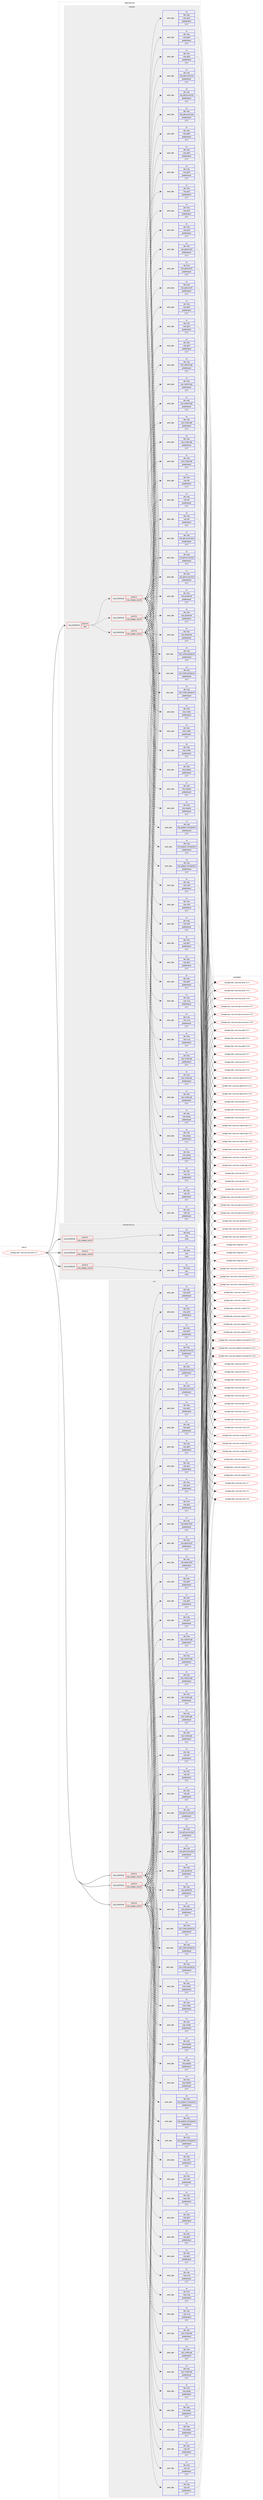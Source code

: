 digraph prolog {

# *************
# Graph options
# *************

newrank=true;
concentrate=true;
compound=true;
graph [rankdir=LR,fontname=Helvetica,fontsize=10,ranksep=1.5];#, ranksep=2.5, nodesep=0.2];
edge  [arrowhead=vee];
node  [fontname=Helvetica,fontsize=10];

# **********
# The ebuild
# **********

subgraph cluster_leftcol {
color=gray;
rank=same;
label=<<i>ebuild</i>>;
id [label="portage://dev-ruby/ruby-gnome2-3.3.7", color=red, width=4, href="../dev-ruby/ruby-gnome2-3.3.7.svg"];
}

# ****************
# The dependencies
# ****************

subgraph cluster_midcol {
color=gray;
label=<<i>dependencies</i>>;
subgraph cluster_compile {
fillcolor="#eeeeee";
style=filled;
label=<<i>compile</i>>;
subgraph cond63720 {
dependency244074 [label=<<TABLE BORDER="0" CELLBORDER="1" CELLSPACING="0" CELLPADDING="4"><TR><TD ROWSPAN="3" CELLPADDING="10">use_conditional</TD></TR><TR><TD>positive</TD></TR><TR><TD>test</TD></TR></TABLE>>, shape=none, color=red];
subgraph cond63721 {
dependency244075 [label=<<TABLE BORDER="0" CELLBORDER="1" CELLSPACING="0" CELLPADDING="4"><TR><TD ROWSPAN="3" CELLPADDING="10">use_conditional</TD></TR><TR><TD>positive</TD></TR><TR><TD>ruby_targets_ruby24</TD></TR></TABLE>>, shape=none, color=red];
subgraph pack176809 {
dependency244076 [label=<<TABLE BORDER="0" CELLBORDER="1" CELLSPACING="0" CELLPADDING="4" WIDTH="220"><TR><TD ROWSPAN="6" CELLPADDING="30">pack_dep</TD></TR><TR><TD WIDTH="110">no</TD></TR><TR><TD>dev-ruby</TD></TR><TR><TD>ruby-atk</TD></TR><TR><TD>greaterequal</TD></TR><TR><TD>3.3.7</TD></TR></TABLE>>, shape=none, color=blue];
}
dependency244075:e -> dependency244076:w [weight=20,style="dashed",arrowhead="vee"];
subgraph pack176810 {
dependency244077 [label=<<TABLE BORDER="0" CELLBORDER="1" CELLSPACING="0" CELLPADDING="4" WIDTH="220"><TR><TD ROWSPAN="6" CELLPADDING="30">pack_dep</TD></TR><TR><TD WIDTH="110">no</TD></TR><TR><TD>dev-ruby</TD></TR><TR><TD>ruby-clutter</TD></TR><TR><TD>greaterequal</TD></TR><TR><TD>3.3.7</TD></TR></TABLE>>, shape=none, color=blue];
}
dependency244075:e -> dependency244077:w [weight=20,style="dashed",arrowhead="vee"];
subgraph pack176811 {
dependency244078 [label=<<TABLE BORDER="0" CELLBORDER="1" CELLSPACING="0" CELLPADDING="4" WIDTH="220"><TR><TD ROWSPAN="6" CELLPADDING="30">pack_dep</TD></TR><TR><TD WIDTH="110">no</TD></TR><TR><TD>dev-ruby</TD></TR><TR><TD>ruby-clutter-gstreamer</TD></TR><TR><TD>greaterequal</TD></TR><TR><TD>3.3.7</TD></TR></TABLE>>, shape=none, color=blue];
}
dependency244075:e -> dependency244078:w [weight=20,style="dashed",arrowhead="vee"];
subgraph pack176812 {
dependency244079 [label=<<TABLE BORDER="0" CELLBORDER="1" CELLSPACING="0" CELLPADDING="4" WIDTH="220"><TR><TD ROWSPAN="6" CELLPADDING="30">pack_dep</TD></TR><TR><TD WIDTH="110">no</TD></TR><TR><TD>dev-ruby</TD></TR><TR><TD>ruby-clutter-gdk</TD></TR><TR><TD>greaterequal</TD></TR><TR><TD>3.3.7</TD></TR></TABLE>>, shape=none, color=blue];
}
dependency244075:e -> dependency244079:w [weight=20,style="dashed",arrowhead="vee"];
subgraph pack176813 {
dependency244080 [label=<<TABLE BORDER="0" CELLBORDER="1" CELLSPACING="0" CELLPADDING="4" WIDTH="220"><TR><TD ROWSPAN="6" CELLPADDING="30">pack_dep</TD></TR><TR><TD WIDTH="110">no</TD></TR><TR><TD>dev-ruby</TD></TR><TR><TD>ruby-clutter-gtk</TD></TR><TR><TD>greaterequal</TD></TR><TR><TD>3.3.7</TD></TR></TABLE>>, shape=none, color=blue];
}
dependency244075:e -> dependency244080:w [weight=20,style="dashed",arrowhead="vee"];
subgraph pack176814 {
dependency244081 [label=<<TABLE BORDER="0" CELLBORDER="1" CELLSPACING="0" CELLPADDING="4" WIDTH="220"><TR><TD ROWSPAN="6" CELLPADDING="30">pack_dep</TD></TR><TR><TD WIDTH="110">no</TD></TR><TR><TD>dev-ruby</TD></TR><TR><TD>ruby-gdkpixbuf2</TD></TR><TR><TD>greaterequal</TD></TR><TR><TD>3.3.7</TD></TR></TABLE>>, shape=none, color=blue];
}
dependency244075:e -> dependency244081:w [weight=20,style="dashed",arrowhead="vee"];
subgraph pack176815 {
dependency244082 [label=<<TABLE BORDER="0" CELLBORDER="1" CELLSPACING="0" CELLPADDING="4" WIDTH="220"><TR><TD ROWSPAN="6" CELLPADDING="30">pack_dep</TD></TR><TR><TD WIDTH="110">no</TD></TR><TR><TD>dev-ruby</TD></TR><TR><TD>ruby-gdk3</TD></TR><TR><TD>greaterequal</TD></TR><TR><TD>3.3.7</TD></TR></TABLE>>, shape=none, color=blue];
}
dependency244075:e -> dependency244082:w [weight=20,style="dashed",arrowhead="vee"];
subgraph pack176816 {
dependency244083 [label=<<TABLE BORDER="0" CELLBORDER="1" CELLSPACING="0" CELLPADDING="4" WIDTH="220"><TR><TD ROWSPAN="6" CELLPADDING="30">pack_dep</TD></TR><TR><TD WIDTH="110">no</TD></TR><TR><TD>dev-ruby</TD></TR><TR><TD>ruby-gio2</TD></TR><TR><TD>greaterequal</TD></TR><TR><TD>3.3.7</TD></TR></TABLE>>, shape=none, color=blue];
}
dependency244075:e -> dependency244083:w [weight=20,style="dashed",arrowhead="vee"];
subgraph pack176817 {
dependency244084 [label=<<TABLE BORDER="0" CELLBORDER="1" CELLSPACING="0" CELLPADDING="4" WIDTH="220"><TR><TD ROWSPAN="6" CELLPADDING="30">pack_dep</TD></TR><TR><TD WIDTH="110">no</TD></TR><TR><TD>dev-ruby</TD></TR><TR><TD>ruby-glib2</TD></TR><TR><TD>greaterequal</TD></TR><TR><TD>3.3.7</TD></TR></TABLE>>, shape=none, color=blue];
}
dependency244075:e -> dependency244084:w [weight=20,style="dashed",arrowhead="vee"];
subgraph pack176818 {
dependency244085 [label=<<TABLE BORDER="0" CELLBORDER="1" CELLSPACING="0" CELLPADDING="4" WIDTH="220"><TR><TD ROWSPAN="6" CELLPADDING="30">pack_dep</TD></TR><TR><TD WIDTH="110">no</TD></TR><TR><TD>dev-ruby</TD></TR><TR><TD>ruby-gobject-introspection</TD></TR><TR><TD>greaterequal</TD></TR><TR><TD>3.3.7</TD></TR></TABLE>>, shape=none, color=blue];
}
dependency244075:e -> dependency244085:w [weight=20,style="dashed",arrowhead="vee"];
subgraph pack176819 {
dependency244086 [label=<<TABLE BORDER="0" CELLBORDER="1" CELLSPACING="0" CELLPADDING="4" WIDTH="220"><TR><TD ROWSPAN="6" CELLPADDING="30">pack_dep</TD></TR><TR><TD WIDTH="110">no</TD></TR><TR><TD>dev-ruby</TD></TR><TR><TD>ruby-gstreamer</TD></TR><TR><TD>greaterequal</TD></TR><TR><TD>3.3.7</TD></TR></TABLE>>, shape=none, color=blue];
}
dependency244075:e -> dependency244086:w [weight=20,style="dashed",arrowhead="vee"];
subgraph pack176820 {
dependency244087 [label=<<TABLE BORDER="0" CELLBORDER="1" CELLSPACING="0" CELLPADDING="4" WIDTH="220"><TR><TD ROWSPAN="6" CELLPADDING="30">pack_dep</TD></TR><TR><TD WIDTH="110">no</TD></TR><TR><TD>dev-ruby</TD></TR><TR><TD>ruby-gtk2</TD></TR><TR><TD>greaterequal</TD></TR><TR><TD>3.3.7</TD></TR></TABLE>>, shape=none, color=blue];
}
dependency244075:e -> dependency244087:w [weight=20,style="dashed",arrowhead="vee"];
subgraph pack176821 {
dependency244088 [label=<<TABLE BORDER="0" CELLBORDER="1" CELLSPACING="0" CELLPADDING="4" WIDTH="220"><TR><TD ROWSPAN="6" CELLPADDING="30">pack_dep</TD></TR><TR><TD WIDTH="110">no</TD></TR><TR><TD>dev-ruby</TD></TR><TR><TD>ruby-gtk3</TD></TR><TR><TD>greaterequal</TD></TR><TR><TD>3.3.7</TD></TR></TABLE>>, shape=none, color=blue];
}
dependency244075:e -> dependency244088:w [weight=20,style="dashed",arrowhead="vee"];
subgraph pack176822 {
dependency244089 [label=<<TABLE BORDER="0" CELLBORDER="1" CELLSPACING="0" CELLPADDING="4" WIDTH="220"><TR><TD ROWSPAN="6" CELLPADDING="30">pack_dep</TD></TR><TR><TD WIDTH="110">no</TD></TR><TR><TD>dev-ruby</TD></TR><TR><TD>ruby-gtksourceview</TD></TR><TR><TD>greaterequal</TD></TR><TR><TD>3.3.7</TD></TR></TABLE>>, shape=none, color=blue];
}
dependency244075:e -> dependency244089:w [weight=20,style="dashed",arrowhead="vee"];
subgraph pack176823 {
dependency244090 [label=<<TABLE BORDER="0" CELLBORDER="1" CELLSPACING="0" CELLPADDING="4" WIDTH="220"><TR><TD ROWSPAN="6" CELLPADDING="30">pack_dep</TD></TR><TR><TD WIDTH="110">no</TD></TR><TR><TD>dev-ruby</TD></TR><TR><TD>ruby-gtksourceview3</TD></TR><TR><TD>greaterequal</TD></TR><TR><TD>3.3.7</TD></TR></TABLE>>, shape=none, color=blue];
}
dependency244075:e -> dependency244090:w [weight=20,style="dashed",arrowhead="vee"];
subgraph pack176824 {
dependency244091 [label=<<TABLE BORDER="0" CELLBORDER="1" CELLSPACING="0" CELLPADDING="4" WIDTH="220"><TR><TD ROWSPAN="6" CELLPADDING="30">pack_dep</TD></TR><TR><TD WIDTH="110">no</TD></TR><TR><TD>dev-ruby</TD></TR><TR><TD>ruby-pango</TD></TR><TR><TD>greaterequal</TD></TR><TR><TD>3.3.7</TD></TR></TABLE>>, shape=none, color=blue];
}
dependency244075:e -> dependency244091:w [weight=20,style="dashed",arrowhead="vee"];
subgraph pack176825 {
dependency244092 [label=<<TABLE BORDER="0" CELLBORDER="1" CELLSPACING="0" CELLPADDING="4" WIDTH="220"><TR><TD ROWSPAN="6" CELLPADDING="30">pack_dep</TD></TR><TR><TD WIDTH="110">no</TD></TR><TR><TD>dev-ruby</TD></TR><TR><TD>ruby-poppler</TD></TR><TR><TD>greaterequal</TD></TR><TR><TD>3.3.7</TD></TR></TABLE>>, shape=none, color=blue];
}
dependency244075:e -> dependency244092:w [weight=20,style="dashed",arrowhead="vee"];
subgraph pack176826 {
dependency244093 [label=<<TABLE BORDER="0" CELLBORDER="1" CELLSPACING="0" CELLPADDING="4" WIDTH="220"><TR><TD ROWSPAN="6" CELLPADDING="30">pack_dep</TD></TR><TR><TD WIDTH="110">no</TD></TR><TR><TD>dev-ruby</TD></TR><TR><TD>ruby-rsvg</TD></TR><TR><TD>greaterequal</TD></TR><TR><TD>3.3.7</TD></TR></TABLE>>, shape=none, color=blue];
}
dependency244075:e -> dependency244093:w [weight=20,style="dashed",arrowhead="vee"];
subgraph pack176827 {
dependency244094 [label=<<TABLE BORDER="0" CELLBORDER="1" CELLSPACING="0" CELLPADDING="4" WIDTH="220"><TR><TD ROWSPAN="6" CELLPADDING="30">pack_dep</TD></TR><TR><TD WIDTH="110">no</TD></TR><TR><TD>dev-ruby</TD></TR><TR><TD>ruby-vte</TD></TR><TR><TD>greaterequal</TD></TR><TR><TD>3.3.7</TD></TR></TABLE>>, shape=none, color=blue];
}
dependency244075:e -> dependency244094:w [weight=20,style="dashed",arrowhead="vee"];
subgraph pack176828 {
dependency244095 [label=<<TABLE BORDER="0" CELLBORDER="1" CELLSPACING="0" CELLPADDING="4" WIDTH="220"><TR><TD ROWSPAN="6" CELLPADDING="30">pack_dep</TD></TR><TR><TD WIDTH="110">no</TD></TR><TR><TD>dev-ruby</TD></TR><TR><TD>ruby-vte3</TD></TR><TR><TD>greaterequal</TD></TR><TR><TD>3.3.7</TD></TR></TABLE>>, shape=none, color=blue];
}
dependency244075:e -> dependency244095:w [weight=20,style="dashed",arrowhead="vee"];
subgraph pack176829 {
dependency244096 [label=<<TABLE BORDER="0" CELLBORDER="1" CELLSPACING="0" CELLPADDING="4" WIDTH="220"><TR><TD ROWSPAN="6" CELLPADDING="30">pack_dep</TD></TR><TR><TD WIDTH="110">no</TD></TR><TR><TD>dev-ruby</TD></TR><TR><TD>ruby-webkit2-gtk</TD></TR><TR><TD>greaterequal</TD></TR><TR><TD>3.3.7</TD></TR></TABLE>>, shape=none, color=blue];
}
dependency244075:e -> dependency244096:w [weight=20,style="dashed",arrowhead="vee"];
}
dependency244074:e -> dependency244075:w [weight=20,style="dashed",arrowhead="vee"];
subgraph cond63722 {
dependency244097 [label=<<TABLE BORDER="0" CELLBORDER="1" CELLSPACING="0" CELLPADDING="4"><TR><TD ROWSPAN="3" CELLPADDING="10">use_conditional</TD></TR><TR><TD>positive</TD></TR><TR><TD>ruby_targets_ruby25</TD></TR></TABLE>>, shape=none, color=red];
subgraph pack176830 {
dependency244098 [label=<<TABLE BORDER="0" CELLBORDER="1" CELLSPACING="0" CELLPADDING="4" WIDTH="220"><TR><TD ROWSPAN="6" CELLPADDING="30">pack_dep</TD></TR><TR><TD WIDTH="110">no</TD></TR><TR><TD>dev-ruby</TD></TR><TR><TD>ruby-atk</TD></TR><TR><TD>greaterequal</TD></TR><TR><TD>3.3.7</TD></TR></TABLE>>, shape=none, color=blue];
}
dependency244097:e -> dependency244098:w [weight=20,style="dashed",arrowhead="vee"];
subgraph pack176831 {
dependency244099 [label=<<TABLE BORDER="0" CELLBORDER="1" CELLSPACING="0" CELLPADDING="4" WIDTH="220"><TR><TD ROWSPAN="6" CELLPADDING="30">pack_dep</TD></TR><TR><TD WIDTH="110">no</TD></TR><TR><TD>dev-ruby</TD></TR><TR><TD>ruby-clutter</TD></TR><TR><TD>greaterequal</TD></TR><TR><TD>3.3.7</TD></TR></TABLE>>, shape=none, color=blue];
}
dependency244097:e -> dependency244099:w [weight=20,style="dashed",arrowhead="vee"];
subgraph pack176832 {
dependency244100 [label=<<TABLE BORDER="0" CELLBORDER="1" CELLSPACING="0" CELLPADDING="4" WIDTH="220"><TR><TD ROWSPAN="6" CELLPADDING="30">pack_dep</TD></TR><TR><TD WIDTH="110">no</TD></TR><TR><TD>dev-ruby</TD></TR><TR><TD>ruby-clutter-gstreamer</TD></TR><TR><TD>greaterequal</TD></TR><TR><TD>3.3.7</TD></TR></TABLE>>, shape=none, color=blue];
}
dependency244097:e -> dependency244100:w [weight=20,style="dashed",arrowhead="vee"];
subgraph pack176833 {
dependency244101 [label=<<TABLE BORDER="0" CELLBORDER="1" CELLSPACING="0" CELLPADDING="4" WIDTH="220"><TR><TD ROWSPAN="6" CELLPADDING="30">pack_dep</TD></TR><TR><TD WIDTH="110">no</TD></TR><TR><TD>dev-ruby</TD></TR><TR><TD>ruby-clutter-gdk</TD></TR><TR><TD>greaterequal</TD></TR><TR><TD>3.3.7</TD></TR></TABLE>>, shape=none, color=blue];
}
dependency244097:e -> dependency244101:w [weight=20,style="dashed",arrowhead="vee"];
subgraph pack176834 {
dependency244102 [label=<<TABLE BORDER="0" CELLBORDER="1" CELLSPACING="0" CELLPADDING="4" WIDTH="220"><TR><TD ROWSPAN="6" CELLPADDING="30">pack_dep</TD></TR><TR><TD WIDTH="110">no</TD></TR><TR><TD>dev-ruby</TD></TR><TR><TD>ruby-clutter-gtk</TD></TR><TR><TD>greaterequal</TD></TR><TR><TD>3.3.7</TD></TR></TABLE>>, shape=none, color=blue];
}
dependency244097:e -> dependency244102:w [weight=20,style="dashed",arrowhead="vee"];
subgraph pack176835 {
dependency244103 [label=<<TABLE BORDER="0" CELLBORDER="1" CELLSPACING="0" CELLPADDING="4" WIDTH="220"><TR><TD ROWSPAN="6" CELLPADDING="30">pack_dep</TD></TR><TR><TD WIDTH="110">no</TD></TR><TR><TD>dev-ruby</TD></TR><TR><TD>ruby-gdkpixbuf2</TD></TR><TR><TD>greaterequal</TD></TR><TR><TD>3.3.7</TD></TR></TABLE>>, shape=none, color=blue];
}
dependency244097:e -> dependency244103:w [weight=20,style="dashed",arrowhead="vee"];
subgraph pack176836 {
dependency244104 [label=<<TABLE BORDER="0" CELLBORDER="1" CELLSPACING="0" CELLPADDING="4" WIDTH="220"><TR><TD ROWSPAN="6" CELLPADDING="30">pack_dep</TD></TR><TR><TD WIDTH="110">no</TD></TR><TR><TD>dev-ruby</TD></TR><TR><TD>ruby-gdk3</TD></TR><TR><TD>greaterequal</TD></TR><TR><TD>3.3.7</TD></TR></TABLE>>, shape=none, color=blue];
}
dependency244097:e -> dependency244104:w [weight=20,style="dashed",arrowhead="vee"];
subgraph pack176837 {
dependency244105 [label=<<TABLE BORDER="0" CELLBORDER="1" CELLSPACING="0" CELLPADDING="4" WIDTH="220"><TR><TD ROWSPAN="6" CELLPADDING="30">pack_dep</TD></TR><TR><TD WIDTH="110">no</TD></TR><TR><TD>dev-ruby</TD></TR><TR><TD>ruby-gio2</TD></TR><TR><TD>greaterequal</TD></TR><TR><TD>3.3.7</TD></TR></TABLE>>, shape=none, color=blue];
}
dependency244097:e -> dependency244105:w [weight=20,style="dashed",arrowhead="vee"];
subgraph pack176838 {
dependency244106 [label=<<TABLE BORDER="0" CELLBORDER="1" CELLSPACING="0" CELLPADDING="4" WIDTH="220"><TR><TD ROWSPAN="6" CELLPADDING="30">pack_dep</TD></TR><TR><TD WIDTH="110">no</TD></TR><TR><TD>dev-ruby</TD></TR><TR><TD>ruby-glib2</TD></TR><TR><TD>greaterequal</TD></TR><TR><TD>3.3.7</TD></TR></TABLE>>, shape=none, color=blue];
}
dependency244097:e -> dependency244106:w [weight=20,style="dashed",arrowhead="vee"];
subgraph pack176839 {
dependency244107 [label=<<TABLE BORDER="0" CELLBORDER="1" CELLSPACING="0" CELLPADDING="4" WIDTH="220"><TR><TD ROWSPAN="6" CELLPADDING="30">pack_dep</TD></TR><TR><TD WIDTH="110">no</TD></TR><TR><TD>dev-ruby</TD></TR><TR><TD>ruby-gobject-introspection</TD></TR><TR><TD>greaterequal</TD></TR><TR><TD>3.3.7</TD></TR></TABLE>>, shape=none, color=blue];
}
dependency244097:e -> dependency244107:w [weight=20,style="dashed",arrowhead="vee"];
subgraph pack176840 {
dependency244108 [label=<<TABLE BORDER="0" CELLBORDER="1" CELLSPACING="0" CELLPADDING="4" WIDTH="220"><TR><TD ROWSPAN="6" CELLPADDING="30">pack_dep</TD></TR><TR><TD WIDTH="110">no</TD></TR><TR><TD>dev-ruby</TD></TR><TR><TD>ruby-gstreamer</TD></TR><TR><TD>greaterequal</TD></TR><TR><TD>3.3.7</TD></TR></TABLE>>, shape=none, color=blue];
}
dependency244097:e -> dependency244108:w [weight=20,style="dashed",arrowhead="vee"];
subgraph pack176841 {
dependency244109 [label=<<TABLE BORDER="0" CELLBORDER="1" CELLSPACING="0" CELLPADDING="4" WIDTH="220"><TR><TD ROWSPAN="6" CELLPADDING="30">pack_dep</TD></TR><TR><TD WIDTH="110">no</TD></TR><TR><TD>dev-ruby</TD></TR><TR><TD>ruby-gtk2</TD></TR><TR><TD>greaterequal</TD></TR><TR><TD>3.3.7</TD></TR></TABLE>>, shape=none, color=blue];
}
dependency244097:e -> dependency244109:w [weight=20,style="dashed",arrowhead="vee"];
subgraph pack176842 {
dependency244110 [label=<<TABLE BORDER="0" CELLBORDER="1" CELLSPACING="0" CELLPADDING="4" WIDTH="220"><TR><TD ROWSPAN="6" CELLPADDING="30">pack_dep</TD></TR><TR><TD WIDTH="110">no</TD></TR><TR><TD>dev-ruby</TD></TR><TR><TD>ruby-gtk3</TD></TR><TR><TD>greaterequal</TD></TR><TR><TD>3.3.7</TD></TR></TABLE>>, shape=none, color=blue];
}
dependency244097:e -> dependency244110:w [weight=20,style="dashed",arrowhead="vee"];
subgraph pack176843 {
dependency244111 [label=<<TABLE BORDER="0" CELLBORDER="1" CELLSPACING="0" CELLPADDING="4" WIDTH="220"><TR><TD ROWSPAN="6" CELLPADDING="30">pack_dep</TD></TR><TR><TD WIDTH="110">no</TD></TR><TR><TD>dev-ruby</TD></TR><TR><TD>ruby-gtksourceview</TD></TR><TR><TD>greaterequal</TD></TR><TR><TD>3.3.7</TD></TR></TABLE>>, shape=none, color=blue];
}
dependency244097:e -> dependency244111:w [weight=20,style="dashed",arrowhead="vee"];
subgraph pack176844 {
dependency244112 [label=<<TABLE BORDER="0" CELLBORDER="1" CELLSPACING="0" CELLPADDING="4" WIDTH="220"><TR><TD ROWSPAN="6" CELLPADDING="30">pack_dep</TD></TR><TR><TD WIDTH="110">no</TD></TR><TR><TD>dev-ruby</TD></TR><TR><TD>ruby-gtksourceview3</TD></TR><TR><TD>greaterequal</TD></TR><TR><TD>3.3.7</TD></TR></TABLE>>, shape=none, color=blue];
}
dependency244097:e -> dependency244112:w [weight=20,style="dashed",arrowhead="vee"];
subgraph pack176845 {
dependency244113 [label=<<TABLE BORDER="0" CELLBORDER="1" CELLSPACING="0" CELLPADDING="4" WIDTH="220"><TR><TD ROWSPAN="6" CELLPADDING="30">pack_dep</TD></TR><TR><TD WIDTH="110">no</TD></TR><TR><TD>dev-ruby</TD></TR><TR><TD>ruby-pango</TD></TR><TR><TD>greaterequal</TD></TR><TR><TD>3.3.7</TD></TR></TABLE>>, shape=none, color=blue];
}
dependency244097:e -> dependency244113:w [weight=20,style="dashed",arrowhead="vee"];
subgraph pack176846 {
dependency244114 [label=<<TABLE BORDER="0" CELLBORDER="1" CELLSPACING="0" CELLPADDING="4" WIDTH="220"><TR><TD ROWSPAN="6" CELLPADDING="30">pack_dep</TD></TR><TR><TD WIDTH="110">no</TD></TR><TR><TD>dev-ruby</TD></TR><TR><TD>ruby-poppler</TD></TR><TR><TD>greaterequal</TD></TR><TR><TD>3.3.7</TD></TR></TABLE>>, shape=none, color=blue];
}
dependency244097:e -> dependency244114:w [weight=20,style="dashed",arrowhead="vee"];
subgraph pack176847 {
dependency244115 [label=<<TABLE BORDER="0" CELLBORDER="1" CELLSPACING="0" CELLPADDING="4" WIDTH="220"><TR><TD ROWSPAN="6" CELLPADDING="30">pack_dep</TD></TR><TR><TD WIDTH="110">no</TD></TR><TR><TD>dev-ruby</TD></TR><TR><TD>ruby-rsvg</TD></TR><TR><TD>greaterequal</TD></TR><TR><TD>3.3.7</TD></TR></TABLE>>, shape=none, color=blue];
}
dependency244097:e -> dependency244115:w [weight=20,style="dashed",arrowhead="vee"];
subgraph pack176848 {
dependency244116 [label=<<TABLE BORDER="0" CELLBORDER="1" CELLSPACING="0" CELLPADDING="4" WIDTH="220"><TR><TD ROWSPAN="6" CELLPADDING="30">pack_dep</TD></TR><TR><TD WIDTH="110">no</TD></TR><TR><TD>dev-ruby</TD></TR><TR><TD>ruby-vte</TD></TR><TR><TD>greaterequal</TD></TR><TR><TD>3.3.7</TD></TR></TABLE>>, shape=none, color=blue];
}
dependency244097:e -> dependency244116:w [weight=20,style="dashed",arrowhead="vee"];
subgraph pack176849 {
dependency244117 [label=<<TABLE BORDER="0" CELLBORDER="1" CELLSPACING="0" CELLPADDING="4" WIDTH="220"><TR><TD ROWSPAN="6" CELLPADDING="30">pack_dep</TD></TR><TR><TD WIDTH="110">no</TD></TR><TR><TD>dev-ruby</TD></TR><TR><TD>ruby-vte3</TD></TR><TR><TD>greaterequal</TD></TR><TR><TD>3.3.7</TD></TR></TABLE>>, shape=none, color=blue];
}
dependency244097:e -> dependency244117:w [weight=20,style="dashed",arrowhead="vee"];
subgraph pack176850 {
dependency244118 [label=<<TABLE BORDER="0" CELLBORDER="1" CELLSPACING="0" CELLPADDING="4" WIDTH="220"><TR><TD ROWSPAN="6" CELLPADDING="30">pack_dep</TD></TR><TR><TD WIDTH="110">no</TD></TR><TR><TD>dev-ruby</TD></TR><TR><TD>ruby-webkit2-gtk</TD></TR><TR><TD>greaterequal</TD></TR><TR><TD>3.3.7</TD></TR></TABLE>>, shape=none, color=blue];
}
dependency244097:e -> dependency244118:w [weight=20,style="dashed",arrowhead="vee"];
}
dependency244074:e -> dependency244097:w [weight=20,style="dashed",arrowhead="vee"];
subgraph cond63723 {
dependency244119 [label=<<TABLE BORDER="0" CELLBORDER="1" CELLSPACING="0" CELLPADDING="4"><TR><TD ROWSPAN="3" CELLPADDING="10">use_conditional</TD></TR><TR><TD>positive</TD></TR><TR><TD>ruby_targets_ruby26</TD></TR></TABLE>>, shape=none, color=red];
subgraph pack176851 {
dependency244120 [label=<<TABLE BORDER="0" CELLBORDER="1" CELLSPACING="0" CELLPADDING="4" WIDTH="220"><TR><TD ROWSPAN="6" CELLPADDING="30">pack_dep</TD></TR><TR><TD WIDTH="110">no</TD></TR><TR><TD>dev-ruby</TD></TR><TR><TD>ruby-atk</TD></TR><TR><TD>greaterequal</TD></TR><TR><TD>3.3.7</TD></TR></TABLE>>, shape=none, color=blue];
}
dependency244119:e -> dependency244120:w [weight=20,style="dashed",arrowhead="vee"];
subgraph pack176852 {
dependency244121 [label=<<TABLE BORDER="0" CELLBORDER="1" CELLSPACING="0" CELLPADDING="4" WIDTH="220"><TR><TD ROWSPAN="6" CELLPADDING="30">pack_dep</TD></TR><TR><TD WIDTH="110">no</TD></TR><TR><TD>dev-ruby</TD></TR><TR><TD>ruby-clutter</TD></TR><TR><TD>greaterequal</TD></TR><TR><TD>3.3.7</TD></TR></TABLE>>, shape=none, color=blue];
}
dependency244119:e -> dependency244121:w [weight=20,style="dashed",arrowhead="vee"];
subgraph pack176853 {
dependency244122 [label=<<TABLE BORDER="0" CELLBORDER="1" CELLSPACING="0" CELLPADDING="4" WIDTH="220"><TR><TD ROWSPAN="6" CELLPADDING="30">pack_dep</TD></TR><TR><TD WIDTH="110">no</TD></TR><TR><TD>dev-ruby</TD></TR><TR><TD>ruby-clutter-gstreamer</TD></TR><TR><TD>greaterequal</TD></TR><TR><TD>3.3.7</TD></TR></TABLE>>, shape=none, color=blue];
}
dependency244119:e -> dependency244122:w [weight=20,style="dashed",arrowhead="vee"];
subgraph pack176854 {
dependency244123 [label=<<TABLE BORDER="0" CELLBORDER="1" CELLSPACING="0" CELLPADDING="4" WIDTH="220"><TR><TD ROWSPAN="6" CELLPADDING="30">pack_dep</TD></TR><TR><TD WIDTH="110">no</TD></TR><TR><TD>dev-ruby</TD></TR><TR><TD>ruby-clutter-gdk</TD></TR><TR><TD>greaterequal</TD></TR><TR><TD>3.3.7</TD></TR></TABLE>>, shape=none, color=blue];
}
dependency244119:e -> dependency244123:w [weight=20,style="dashed",arrowhead="vee"];
subgraph pack176855 {
dependency244124 [label=<<TABLE BORDER="0" CELLBORDER="1" CELLSPACING="0" CELLPADDING="4" WIDTH="220"><TR><TD ROWSPAN="6" CELLPADDING="30">pack_dep</TD></TR><TR><TD WIDTH="110">no</TD></TR><TR><TD>dev-ruby</TD></TR><TR><TD>ruby-clutter-gtk</TD></TR><TR><TD>greaterequal</TD></TR><TR><TD>3.3.7</TD></TR></TABLE>>, shape=none, color=blue];
}
dependency244119:e -> dependency244124:w [weight=20,style="dashed",arrowhead="vee"];
subgraph pack176856 {
dependency244125 [label=<<TABLE BORDER="0" CELLBORDER="1" CELLSPACING="0" CELLPADDING="4" WIDTH="220"><TR><TD ROWSPAN="6" CELLPADDING="30">pack_dep</TD></TR><TR><TD WIDTH="110">no</TD></TR><TR><TD>dev-ruby</TD></TR><TR><TD>ruby-gdkpixbuf2</TD></TR><TR><TD>greaterequal</TD></TR><TR><TD>3.3.7</TD></TR></TABLE>>, shape=none, color=blue];
}
dependency244119:e -> dependency244125:w [weight=20,style="dashed",arrowhead="vee"];
subgraph pack176857 {
dependency244126 [label=<<TABLE BORDER="0" CELLBORDER="1" CELLSPACING="0" CELLPADDING="4" WIDTH="220"><TR><TD ROWSPAN="6" CELLPADDING="30">pack_dep</TD></TR><TR><TD WIDTH="110">no</TD></TR><TR><TD>dev-ruby</TD></TR><TR><TD>ruby-gdk3</TD></TR><TR><TD>greaterequal</TD></TR><TR><TD>3.3.7</TD></TR></TABLE>>, shape=none, color=blue];
}
dependency244119:e -> dependency244126:w [weight=20,style="dashed",arrowhead="vee"];
subgraph pack176858 {
dependency244127 [label=<<TABLE BORDER="0" CELLBORDER="1" CELLSPACING="0" CELLPADDING="4" WIDTH="220"><TR><TD ROWSPAN="6" CELLPADDING="30">pack_dep</TD></TR><TR><TD WIDTH="110">no</TD></TR><TR><TD>dev-ruby</TD></TR><TR><TD>ruby-gio2</TD></TR><TR><TD>greaterequal</TD></TR><TR><TD>3.3.7</TD></TR></TABLE>>, shape=none, color=blue];
}
dependency244119:e -> dependency244127:w [weight=20,style="dashed",arrowhead="vee"];
subgraph pack176859 {
dependency244128 [label=<<TABLE BORDER="0" CELLBORDER="1" CELLSPACING="0" CELLPADDING="4" WIDTH="220"><TR><TD ROWSPAN="6" CELLPADDING="30">pack_dep</TD></TR><TR><TD WIDTH="110">no</TD></TR><TR><TD>dev-ruby</TD></TR><TR><TD>ruby-glib2</TD></TR><TR><TD>greaterequal</TD></TR><TR><TD>3.3.7</TD></TR></TABLE>>, shape=none, color=blue];
}
dependency244119:e -> dependency244128:w [weight=20,style="dashed",arrowhead="vee"];
subgraph pack176860 {
dependency244129 [label=<<TABLE BORDER="0" CELLBORDER="1" CELLSPACING="0" CELLPADDING="4" WIDTH="220"><TR><TD ROWSPAN="6" CELLPADDING="30">pack_dep</TD></TR><TR><TD WIDTH="110">no</TD></TR><TR><TD>dev-ruby</TD></TR><TR><TD>ruby-gobject-introspection</TD></TR><TR><TD>greaterequal</TD></TR><TR><TD>3.3.7</TD></TR></TABLE>>, shape=none, color=blue];
}
dependency244119:e -> dependency244129:w [weight=20,style="dashed",arrowhead="vee"];
subgraph pack176861 {
dependency244130 [label=<<TABLE BORDER="0" CELLBORDER="1" CELLSPACING="0" CELLPADDING="4" WIDTH="220"><TR><TD ROWSPAN="6" CELLPADDING="30">pack_dep</TD></TR><TR><TD WIDTH="110">no</TD></TR><TR><TD>dev-ruby</TD></TR><TR><TD>ruby-gstreamer</TD></TR><TR><TD>greaterequal</TD></TR><TR><TD>3.3.7</TD></TR></TABLE>>, shape=none, color=blue];
}
dependency244119:e -> dependency244130:w [weight=20,style="dashed",arrowhead="vee"];
subgraph pack176862 {
dependency244131 [label=<<TABLE BORDER="0" CELLBORDER="1" CELLSPACING="0" CELLPADDING="4" WIDTH="220"><TR><TD ROWSPAN="6" CELLPADDING="30">pack_dep</TD></TR><TR><TD WIDTH="110">no</TD></TR><TR><TD>dev-ruby</TD></TR><TR><TD>ruby-gtk2</TD></TR><TR><TD>greaterequal</TD></TR><TR><TD>3.3.7</TD></TR></TABLE>>, shape=none, color=blue];
}
dependency244119:e -> dependency244131:w [weight=20,style="dashed",arrowhead="vee"];
subgraph pack176863 {
dependency244132 [label=<<TABLE BORDER="0" CELLBORDER="1" CELLSPACING="0" CELLPADDING="4" WIDTH="220"><TR><TD ROWSPAN="6" CELLPADDING="30">pack_dep</TD></TR><TR><TD WIDTH="110">no</TD></TR><TR><TD>dev-ruby</TD></TR><TR><TD>ruby-gtk3</TD></TR><TR><TD>greaterequal</TD></TR><TR><TD>3.3.7</TD></TR></TABLE>>, shape=none, color=blue];
}
dependency244119:e -> dependency244132:w [weight=20,style="dashed",arrowhead="vee"];
subgraph pack176864 {
dependency244133 [label=<<TABLE BORDER="0" CELLBORDER="1" CELLSPACING="0" CELLPADDING="4" WIDTH="220"><TR><TD ROWSPAN="6" CELLPADDING="30">pack_dep</TD></TR><TR><TD WIDTH="110">no</TD></TR><TR><TD>dev-ruby</TD></TR><TR><TD>ruby-gtksourceview</TD></TR><TR><TD>greaterequal</TD></TR><TR><TD>3.3.7</TD></TR></TABLE>>, shape=none, color=blue];
}
dependency244119:e -> dependency244133:w [weight=20,style="dashed",arrowhead="vee"];
subgraph pack176865 {
dependency244134 [label=<<TABLE BORDER="0" CELLBORDER="1" CELLSPACING="0" CELLPADDING="4" WIDTH="220"><TR><TD ROWSPAN="6" CELLPADDING="30">pack_dep</TD></TR><TR><TD WIDTH="110">no</TD></TR><TR><TD>dev-ruby</TD></TR><TR><TD>ruby-gtksourceview3</TD></TR><TR><TD>greaterequal</TD></TR><TR><TD>3.3.7</TD></TR></TABLE>>, shape=none, color=blue];
}
dependency244119:e -> dependency244134:w [weight=20,style="dashed",arrowhead="vee"];
subgraph pack176866 {
dependency244135 [label=<<TABLE BORDER="0" CELLBORDER="1" CELLSPACING="0" CELLPADDING="4" WIDTH="220"><TR><TD ROWSPAN="6" CELLPADDING="30">pack_dep</TD></TR><TR><TD WIDTH="110">no</TD></TR><TR><TD>dev-ruby</TD></TR><TR><TD>ruby-pango</TD></TR><TR><TD>greaterequal</TD></TR><TR><TD>3.3.7</TD></TR></TABLE>>, shape=none, color=blue];
}
dependency244119:e -> dependency244135:w [weight=20,style="dashed",arrowhead="vee"];
subgraph pack176867 {
dependency244136 [label=<<TABLE BORDER="0" CELLBORDER="1" CELLSPACING="0" CELLPADDING="4" WIDTH="220"><TR><TD ROWSPAN="6" CELLPADDING="30">pack_dep</TD></TR><TR><TD WIDTH="110">no</TD></TR><TR><TD>dev-ruby</TD></TR><TR><TD>ruby-poppler</TD></TR><TR><TD>greaterequal</TD></TR><TR><TD>3.3.7</TD></TR></TABLE>>, shape=none, color=blue];
}
dependency244119:e -> dependency244136:w [weight=20,style="dashed",arrowhead="vee"];
subgraph pack176868 {
dependency244137 [label=<<TABLE BORDER="0" CELLBORDER="1" CELLSPACING="0" CELLPADDING="4" WIDTH="220"><TR><TD ROWSPAN="6" CELLPADDING="30">pack_dep</TD></TR><TR><TD WIDTH="110">no</TD></TR><TR><TD>dev-ruby</TD></TR><TR><TD>ruby-rsvg</TD></TR><TR><TD>greaterequal</TD></TR><TR><TD>3.3.7</TD></TR></TABLE>>, shape=none, color=blue];
}
dependency244119:e -> dependency244137:w [weight=20,style="dashed",arrowhead="vee"];
subgraph pack176869 {
dependency244138 [label=<<TABLE BORDER="0" CELLBORDER="1" CELLSPACING="0" CELLPADDING="4" WIDTH="220"><TR><TD ROWSPAN="6" CELLPADDING="30">pack_dep</TD></TR><TR><TD WIDTH="110">no</TD></TR><TR><TD>dev-ruby</TD></TR><TR><TD>ruby-vte</TD></TR><TR><TD>greaterequal</TD></TR><TR><TD>3.3.7</TD></TR></TABLE>>, shape=none, color=blue];
}
dependency244119:e -> dependency244138:w [weight=20,style="dashed",arrowhead="vee"];
subgraph pack176870 {
dependency244139 [label=<<TABLE BORDER="0" CELLBORDER="1" CELLSPACING="0" CELLPADDING="4" WIDTH="220"><TR><TD ROWSPAN="6" CELLPADDING="30">pack_dep</TD></TR><TR><TD WIDTH="110">no</TD></TR><TR><TD>dev-ruby</TD></TR><TR><TD>ruby-vte3</TD></TR><TR><TD>greaterequal</TD></TR><TR><TD>3.3.7</TD></TR></TABLE>>, shape=none, color=blue];
}
dependency244119:e -> dependency244139:w [weight=20,style="dashed",arrowhead="vee"];
subgraph pack176871 {
dependency244140 [label=<<TABLE BORDER="0" CELLBORDER="1" CELLSPACING="0" CELLPADDING="4" WIDTH="220"><TR><TD ROWSPAN="6" CELLPADDING="30">pack_dep</TD></TR><TR><TD WIDTH="110">no</TD></TR><TR><TD>dev-ruby</TD></TR><TR><TD>ruby-webkit2-gtk</TD></TR><TR><TD>greaterequal</TD></TR><TR><TD>3.3.7</TD></TR></TABLE>>, shape=none, color=blue];
}
dependency244119:e -> dependency244140:w [weight=20,style="dashed",arrowhead="vee"];
}
dependency244074:e -> dependency244119:w [weight=20,style="dashed",arrowhead="vee"];
}
id:e -> dependency244074:w [weight=20,style="solid",arrowhead="vee"];
}
subgraph cluster_compileandrun {
fillcolor="#eeeeee";
style=filled;
label=<<i>compile and run</i>>;
subgraph cond63724 {
dependency244141 [label=<<TABLE BORDER="0" CELLBORDER="1" CELLSPACING="0" CELLPADDING="4"><TR><TD ROWSPAN="3" CELLPADDING="10">use_conditional</TD></TR><TR><TD>positive</TD></TR><TR><TD>ruby_targets_ruby24</TD></TR></TABLE>>, shape=none, color=red];
subgraph pack176872 {
dependency244142 [label=<<TABLE BORDER="0" CELLBORDER="1" CELLSPACING="0" CELLPADDING="4" WIDTH="220"><TR><TD ROWSPAN="6" CELLPADDING="30">pack_dep</TD></TR><TR><TD WIDTH="110">no</TD></TR><TR><TD>dev-lang</TD></TR><TR><TD>ruby</TD></TR><TR><TD>none</TD></TR><TR><TD></TD></TR></TABLE>>, shape=none, color=blue];
}
dependency244141:e -> dependency244142:w [weight=20,style="dashed",arrowhead="vee"];
}
id:e -> dependency244141:w [weight=20,style="solid",arrowhead="odotvee"];
subgraph cond63725 {
dependency244143 [label=<<TABLE BORDER="0" CELLBORDER="1" CELLSPACING="0" CELLPADDING="4"><TR><TD ROWSPAN="3" CELLPADDING="10">use_conditional</TD></TR><TR><TD>positive</TD></TR><TR><TD>ruby_targets_ruby25</TD></TR></TABLE>>, shape=none, color=red];
subgraph pack176873 {
dependency244144 [label=<<TABLE BORDER="0" CELLBORDER="1" CELLSPACING="0" CELLPADDING="4" WIDTH="220"><TR><TD ROWSPAN="6" CELLPADDING="30">pack_dep</TD></TR><TR><TD WIDTH="110">no</TD></TR><TR><TD>dev-lang</TD></TR><TR><TD>ruby</TD></TR><TR><TD>none</TD></TR><TR><TD></TD></TR></TABLE>>, shape=none, color=blue];
}
dependency244143:e -> dependency244144:w [weight=20,style="dashed",arrowhead="vee"];
}
id:e -> dependency244143:w [weight=20,style="solid",arrowhead="odotvee"];
subgraph cond63726 {
dependency244145 [label=<<TABLE BORDER="0" CELLBORDER="1" CELLSPACING="0" CELLPADDING="4"><TR><TD ROWSPAN="3" CELLPADDING="10">use_conditional</TD></TR><TR><TD>positive</TD></TR><TR><TD>ruby_targets_ruby26</TD></TR></TABLE>>, shape=none, color=red];
subgraph pack176874 {
dependency244146 [label=<<TABLE BORDER="0" CELLBORDER="1" CELLSPACING="0" CELLPADDING="4" WIDTH="220"><TR><TD ROWSPAN="6" CELLPADDING="30">pack_dep</TD></TR><TR><TD WIDTH="110">no</TD></TR><TR><TD>dev-lang</TD></TR><TR><TD>ruby</TD></TR><TR><TD>none</TD></TR><TR><TD></TD></TR></TABLE>>, shape=none, color=blue];
}
dependency244145:e -> dependency244146:w [weight=20,style="dashed",arrowhead="vee"];
}
id:e -> dependency244145:w [weight=20,style="solid",arrowhead="odotvee"];
}
subgraph cluster_run {
fillcolor="#eeeeee";
style=filled;
label=<<i>run</i>>;
subgraph cond63727 {
dependency244147 [label=<<TABLE BORDER="0" CELLBORDER="1" CELLSPACING="0" CELLPADDING="4"><TR><TD ROWSPAN="3" CELLPADDING="10">use_conditional</TD></TR><TR><TD>positive</TD></TR><TR><TD>ruby_targets_ruby24</TD></TR></TABLE>>, shape=none, color=red];
subgraph pack176875 {
dependency244148 [label=<<TABLE BORDER="0" CELLBORDER="1" CELLSPACING="0" CELLPADDING="4" WIDTH="220"><TR><TD ROWSPAN="6" CELLPADDING="30">pack_dep</TD></TR><TR><TD WIDTH="110">no</TD></TR><TR><TD>dev-ruby</TD></TR><TR><TD>ruby-atk</TD></TR><TR><TD>greaterequal</TD></TR><TR><TD>3.3.7</TD></TR></TABLE>>, shape=none, color=blue];
}
dependency244147:e -> dependency244148:w [weight=20,style="dashed",arrowhead="vee"];
subgraph pack176876 {
dependency244149 [label=<<TABLE BORDER="0" CELLBORDER="1" CELLSPACING="0" CELLPADDING="4" WIDTH="220"><TR><TD ROWSPAN="6" CELLPADDING="30">pack_dep</TD></TR><TR><TD WIDTH="110">no</TD></TR><TR><TD>dev-ruby</TD></TR><TR><TD>ruby-clutter</TD></TR><TR><TD>greaterequal</TD></TR><TR><TD>3.3.7</TD></TR></TABLE>>, shape=none, color=blue];
}
dependency244147:e -> dependency244149:w [weight=20,style="dashed",arrowhead="vee"];
subgraph pack176877 {
dependency244150 [label=<<TABLE BORDER="0" CELLBORDER="1" CELLSPACING="0" CELLPADDING="4" WIDTH="220"><TR><TD ROWSPAN="6" CELLPADDING="30">pack_dep</TD></TR><TR><TD WIDTH="110">no</TD></TR><TR><TD>dev-ruby</TD></TR><TR><TD>ruby-clutter-gstreamer</TD></TR><TR><TD>greaterequal</TD></TR><TR><TD>3.3.7</TD></TR></TABLE>>, shape=none, color=blue];
}
dependency244147:e -> dependency244150:w [weight=20,style="dashed",arrowhead="vee"];
subgraph pack176878 {
dependency244151 [label=<<TABLE BORDER="0" CELLBORDER="1" CELLSPACING="0" CELLPADDING="4" WIDTH="220"><TR><TD ROWSPAN="6" CELLPADDING="30">pack_dep</TD></TR><TR><TD WIDTH="110">no</TD></TR><TR><TD>dev-ruby</TD></TR><TR><TD>ruby-clutter-gdk</TD></TR><TR><TD>greaterequal</TD></TR><TR><TD>3.3.7</TD></TR></TABLE>>, shape=none, color=blue];
}
dependency244147:e -> dependency244151:w [weight=20,style="dashed",arrowhead="vee"];
subgraph pack176879 {
dependency244152 [label=<<TABLE BORDER="0" CELLBORDER="1" CELLSPACING="0" CELLPADDING="4" WIDTH="220"><TR><TD ROWSPAN="6" CELLPADDING="30">pack_dep</TD></TR><TR><TD WIDTH="110">no</TD></TR><TR><TD>dev-ruby</TD></TR><TR><TD>ruby-clutter-gtk</TD></TR><TR><TD>greaterequal</TD></TR><TR><TD>3.3.7</TD></TR></TABLE>>, shape=none, color=blue];
}
dependency244147:e -> dependency244152:w [weight=20,style="dashed",arrowhead="vee"];
subgraph pack176880 {
dependency244153 [label=<<TABLE BORDER="0" CELLBORDER="1" CELLSPACING="0" CELLPADDING="4" WIDTH="220"><TR><TD ROWSPAN="6" CELLPADDING="30">pack_dep</TD></TR><TR><TD WIDTH="110">no</TD></TR><TR><TD>dev-ruby</TD></TR><TR><TD>ruby-gdkpixbuf2</TD></TR><TR><TD>greaterequal</TD></TR><TR><TD>3.3.7</TD></TR></TABLE>>, shape=none, color=blue];
}
dependency244147:e -> dependency244153:w [weight=20,style="dashed",arrowhead="vee"];
subgraph pack176881 {
dependency244154 [label=<<TABLE BORDER="0" CELLBORDER="1" CELLSPACING="0" CELLPADDING="4" WIDTH="220"><TR><TD ROWSPAN="6" CELLPADDING="30">pack_dep</TD></TR><TR><TD WIDTH="110">no</TD></TR><TR><TD>dev-ruby</TD></TR><TR><TD>ruby-gdk3</TD></TR><TR><TD>greaterequal</TD></TR><TR><TD>3.3.7</TD></TR></TABLE>>, shape=none, color=blue];
}
dependency244147:e -> dependency244154:w [weight=20,style="dashed",arrowhead="vee"];
subgraph pack176882 {
dependency244155 [label=<<TABLE BORDER="0" CELLBORDER="1" CELLSPACING="0" CELLPADDING="4" WIDTH="220"><TR><TD ROWSPAN="6" CELLPADDING="30">pack_dep</TD></TR><TR><TD WIDTH="110">no</TD></TR><TR><TD>dev-ruby</TD></TR><TR><TD>ruby-gio2</TD></TR><TR><TD>greaterequal</TD></TR><TR><TD>3.3.7</TD></TR></TABLE>>, shape=none, color=blue];
}
dependency244147:e -> dependency244155:w [weight=20,style="dashed",arrowhead="vee"];
subgraph pack176883 {
dependency244156 [label=<<TABLE BORDER="0" CELLBORDER="1" CELLSPACING="0" CELLPADDING="4" WIDTH="220"><TR><TD ROWSPAN="6" CELLPADDING="30">pack_dep</TD></TR><TR><TD WIDTH="110">no</TD></TR><TR><TD>dev-ruby</TD></TR><TR><TD>ruby-glib2</TD></TR><TR><TD>greaterequal</TD></TR><TR><TD>3.3.7</TD></TR></TABLE>>, shape=none, color=blue];
}
dependency244147:e -> dependency244156:w [weight=20,style="dashed",arrowhead="vee"];
subgraph pack176884 {
dependency244157 [label=<<TABLE BORDER="0" CELLBORDER="1" CELLSPACING="0" CELLPADDING="4" WIDTH="220"><TR><TD ROWSPAN="6" CELLPADDING="30">pack_dep</TD></TR><TR><TD WIDTH="110">no</TD></TR><TR><TD>dev-ruby</TD></TR><TR><TD>ruby-gobject-introspection</TD></TR><TR><TD>greaterequal</TD></TR><TR><TD>3.3.7</TD></TR></TABLE>>, shape=none, color=blue];
}
dependency244147:e -> dependency244157:w [weight=20,style="dashed",arrowhead="vee"];
subgraph pack176885 {
dependency244158 [label=<<TABLE BORDER="0" CELLBORDER="1" CELLSPACING="0" CELLPADDING="4" WIDTH="220"><TR><TD ROWSPAN="6" CELLPADDING="30">pack_dep</TD></TR><TR><TD WIDTH="110">no</TD></TR><TR><TD>dev-ruby</TD></TR><TR><TD>ruby-gstreamer</TD></TR><TR><TD>greaterequal</TD></TR><TR><TD>3.3.7</TD></TR></TABLE>>, shape=none, color=blue];
}
dependency244147:e -> dependency244158:w [weight=20,style="dashed",arrowhead="vee"];
subgraph pack176886 {
dependency244159 [label=<<TABLE BORDER="0" CELLBORDER="1" CELLSPACING="0" CELLPADDING="4" WIDTH="220"><TR><TD ROWSPAN="6" CELLPADDING="30">pack_dep</TD></TR><TR><TD WIDTH="110">no</TD></TR><TR><TD>dev-ruby</TD></TR><TR><TD>ruby-gtk2</TD></TR><TR><TD>greaterequal</TD></TR><TR><TD>3.3.7</TD></TR></TABLE>>, shape=none, color=blue];
}
dependency244147:e -> dependency244159:w [weight=20,style="dashed",arrowhead="vee"];
subgraph pack176887 {
dependency244160 [label=<<TABLE BORDER="0" CELLBORDER="1" CELLSPACING="0" CELLPADDING="4" WIDTH="220"><TR><TD ROWSPAN="6" CELLPADDING="30">pack_dep</TD></TR><TR><TD WIDTH="110">no</TD></TR><TR><TD>dev-ruby</TD></TR><TR><TD>ruby-gtk3</TD></TR><TR><TD>greaterequal</TD></TR><TR><TD>3.3.7</TD></TR></TABLE>>, shape=none, color=blue];
}
dependency244147:e -> dependency244160:w [weight=20,style="dashed",arrowhead="vee"];
subgraph pack176888 {
dependency244161 [label=<<TABLE BORDER="0" CELLBORDER="1" CELLSPACING="0" CELLPADDING="4" WIDTH="220"><TR><TD ROWSPAN="6" CELLPADDING="30">pack_dep</TD></TR><TR><TD WIDTH="110">no</TD></TR><TR><TD>dev-ruby</TD></TR><TR><TD>ruby-gtksourceview</TD></TR><TR><TD>greaterequal</TD></TR><TR><TD>3.3.7</TD></TR></TABLE>>, shape=none, color=blue];
}
dependency244147:e -> dependency244161:w [weight=20,style="dashed",arrowhead="vee"];
subgraph pack176889 {
dependency244162 [label=<<TABLE BORDER="0" CELLBORDER="1" CELLSPACING="0" CELLPADDING="4" WIDTH="220"><TR><TD ROWSPAN="6" CELLPADDING="30">pack_dep</TD></TR><TR><TD WIDTH="110">no</TD></TR><TR><TD>dev-ruby</TD></TR><TR><TD>ruby-gtksourceview3</TD></TR><TR><TD>greaterequal</TD></TR><TR><TD>3.3.7</TD></TR></TABLE>>, shape=none, color=blue];
}
dependency244147:e -> dependency244162:w [weight=20,style="dashed",arrowhead="vee"];
subgraph pack176890 {
dependency244163 [label=<<TABLE BORDER="0" CELLBORDER="1" CELLSPACING="0" CELLPADDING="4" WIDTH="220"><TR><TD ROWSPAN="6" CELLPADDING="30">pack_dep</TD></TR><TR><TD WIDTH="110">no</TD></TR><TR><TD>dev-ruby</TD></TR><TR><TD>ruby-pango</TD></TR><TR><TD>greaterequal</TD></TR><TR><TD>3.3.7</TD></TR></TABLE>>, shape=none, color=blue];
}
dependency244147:e -> dependency244163:w [weight=20,style="dashed",arrowhead="vee"];
subgraph pack176891 {
dependency244164 [label=<<TABLE BORDER="0" CELLBORDER="1" CELLSPACING="0" CELLPADDING="4" WIDTH="220"><TR><TD ROWSPAN="6" CELLPADDING="30">pack_dep</TD></TR><TR><TD WIDTH="110">no</TD></TR><TR><TD>dev-ruby</TD></TR><TR><TD>ruby-poppler</TD></TR><TR><TD>greaterequal</TD></TR><TR><TD>3.3.7</TD></TR></TABLE>>, shape=none, color=blue];
}
dependency244147:e -> dependency244164:w [weight=20,style="dashed",arrowhead="vee"];
subgraph pack176892 {
dependency244165 [label=<<TABLE BORDER="0" CELLBORDER="1" CELLSPACING="0" CELLPADDING="4" WIDTH="220"><TR><TD ROWSPAN="6" CELLPADDING="30">pack_dep</TD></TR><TR><TD WIDTH="110">no</TD></TR><TR><TD>dev-ruby</TD></TR><TR><TD>ruby-rsvg</TD></TR><TR><TD>greaterequal</TD></TR><TR><TD>3.3.7</TD></TR></TABLE>>, shape=none, color=blue];
}
dependency244147:e -> dependency244165:w [weight=20,style="dashed",arrowhead="vee"];
subgraph pack176893 {
dependency244166 [label=<<TABLE BORDER="0" CELLBORDER="1" CELLSPACING="0" CELLPADDING="4" WIDTH="220"><TR><TD ROWSPAN="6" CELLPADDING="30">pack_dep</TD></TR><TR><TD WIDTH="110">no</TD></TR><TR><TD>dev-ruby</TD></TR><TR><TD>ruby-vte</TD></TR><TR><TD>greaterequal</TD></TR><TR><TD>3.3.7</TD></TR></TABLE>>, shape=none, color=blue];
}
dependency244147:e -> dependency244166:w [weight=20,style="dashed",arrowhead="vee"];
subgraph pack176894 {
dependency244167 [label=<<TABLE BORDER="0" CELLBORDER="1" CELLSPACING="0" CELLPADDING="4" WIDTH="220"><TR><TD ROWSPAN="6" CELLPADDING="30">pack_dep</TD></TR><TR><TD WIDTH="110">no</TD></TR><TR><TD>dev-ruby</TD></TR><TR><TD>ruby-vte3</TD></TR><TR><TD>greaterequal</TD></TR><TR><TD>3.3.7</TD></TR></TABLE>>, shape=none, color=blue];
}
dependency244147:e -> dependency244167:w [weight=20,style="dashed",arrowhead="vee"];
subgraph pack176895 {
dependency244168 [label=<<TABLE BORDER="0" CELLBORDER="1" CELLSPACING="0" CELLPADDING="4" WIDTH="220"><TR><TD ROWSPAN="6" CELLPADDING="30">pack_dep</TD></TR><TR><TD WIDTH="110">no</TD></TR><TR><TD>dev-ruby</TD></TR><TR><TD>ruby-webkit2-gtk</TD></TR><TR><TD>greaterequal</TD></TR><TR><TD>3.3.7</TD></TR></TABLE>>, shape=none, color=blue];
}
dependency244147:e -> dependency244168:w [weight=20,style="dashed",arrowhead="vee"];
}
id:e -> dependency244147:w [weight=20,style="solid",arrowhead="odot"];
subgraph cond63728 {
dependency244169 [label=<<TABLE BORDER="0" CELLBORDER="1" CELLSPACING="0" CELLPADDING="4"><TR><TD ROWSPAN="3" CELLPADDING="10">use_conditional</TD></TR><TR><TD>positive</TD></TR><TR><TD>ruby_targets_ruby25</TD></TR></TABLE>>, shape=none, color=red];
subgraph pack176896 {
dependency244170 [label=<<TABLE BORDER="0" CELLBORDER="1" CELLSPACING="0" CELLPADDING="4" WIDTH="220"><TR><TD ROWSPAN="6" CELLPADDING="30">pack_dep</TD></TR><TR><TD WIDTH="110">no</TD></TR><TR><TD>dev-ruby</TD></TR><TR><TD>ruby-atk</TD></TR><TR><TD>greaterequal</TD></TR><TR><TD>3.3.7</TD></TR></TABLE>>, shape=none, color=blue];
}
dependency244169:e -> dependency244170:w [weight=20,style="dashed",arrowhead="vee"];
subgraph pack176897 {
dependency244171 [label=<<TABLE BORDER="0" CELLBORDER="1" CELLSPACING="0" CELLPADDING="4" WIDTH="220"><TR><TD ROWSPAN="6" CELLPADDING="30">pack_dep</TD></TR><TR><TD WIDTH="110">no</TD></TR><TR><TD>dev-ruby</TD></TR><TR><TD>ruby-clutter</TD></TR><TR><TD>greaterequal</TD></TR><TR><TD>3.3.7</TD></TR></TABLE>>, shape=none, color=blue];
}
dependency244169:e -> dependency244171:w [weight=20,style="dashed",arrowhead="vee"];
subgraph pack176898 {
dependency244172 [label=<<TABLE BORDER="0" CELLBORDER="1" CELLSPACING="0" CELLPADDING="4" WIDTH="220"><TR><TD ROWSPAN="6" CELLPADDING="30">pack_dep</TD></TR><TR><TD WIDTH="110">no</TD></TR><TR><TD>dev-ruby</TD></TR><TR><TD>ruby-clutter-gstreamer</TD></TR><TR><TD>greaterequal</TD></TR><TR><TD>3.3.7</TD></TR></TABLE>>, shape=none, color=blue];
}
dependency244169:e -> dependency244172:w [weight=20,style="dashed",arrowhead="vee"];
subgraph pack176899 {
dependency244173 [label=<<TABLE BORDER="0" CELLBORDER="1" CELLSPACING="0" CELLPADDING="4" WIDTH="220"><TR><TD ROWSPAN="6" CELLPADDING="30">pack_dep</TD></TR><TR><TD WIDTH="110">no</TD></TR><TR><TD>dev-ruby</TD></TR><TR><TD>ruby-clutter-gdk</TD></TR><TR><TD>greaterequal</TD></TR><TR><TD>3.3.7</TD></TR></TABLE>>, shape=none, color=blue];
}
dependency244169:e -> dependency244173:w [weight=20,style="dashed",arrowhead="vee"];
subgraph pack176900 {
dependency244174 [label=<<TABLE BORDER="0" CELLBORDER="1" CELLSPACING="0" CELLPADDING="4" WIDTH="220"><TR><TD ROWSPAN="6" CELLPADDING="30">pack_dep</TD></TR><TR><TD WIDTH="110">no</TD></TR><TR><TD>dev-ruby</TD></TR><TR><TD>ruby-clutter-gtk</TD></TR><TR><TD>greaterequal</TD></TR><TR><TD>3.3.7</TD></TR></TABLE>>, shape=none, color=blue];
}
dependency244169:e -> dependency244174:w [weight=20,style="dashed",arrowhead="vee"];
subgraph pack176901 {
dependency244175 [label=<<TABLE BORDER="0" CELLBORDER="1" CELLSPACING="0" CELLPADDING="4" WIDTH="220"><TR><TD ROWSPAN="6" CELLPADDING="30">pack_dep</TD></TR><TR><TD WIDTH="110">no</TD></TR><TR><TD>dev-ruby</TD></TR><TR><TD>ruby-gdkpixbuf2</TD></TR><TR><TD>greaterequal</TD></TR><TR><TD>3.3.7</TD></TR></TABLE>>, shape=none, color=blue];
}
dependency244169:e -> dependency244175:w [weight=20,style="dashed",arrowhead="vee"];
subgraph pack176902 {
dependency244176 [label=<<TABLE BORDER="0" CELLBORDER="1" CELLSPACING="0" CELLPADDING="4" WIDTH="220"><TR><TD ROWSPAN="6" CELLPADDING="30">pack_dep</TD></TR><TR><TD WIDTH="110">no</TD></TR><TR><TD>dev-ruby</TD></TR><TR><TD>ruby-gdk3</TD></TR><TR><TD>greaterequal</TD></TR><TR><TD>3.3.7</TD></TR></TABLE>>, shape=none, color=blue];
}
dependency244169:e -> dependency244176:w [weight=20,style="dashed",arrowhead="vee"];
subgraph pack176903 {
dependency244177 [label=<<TABLE BORDER="0" CELLBORDER="1" CELLSPACING="0" CELLPADDING="4" WIDTH="220"><TR><TD ROWSPAN="6" CELLPADDING="30">pack_dep</TD></TR><TR><TD WIDTH="110">no</TD></TR><TR><TD>dev-ruby</TD></TR><TR><TD>ruby-gio2</TD></TR><TR><TD>greaterequal</TD></TR><TR><TD>3.3.7</TD></TR></TABLE>>, shape=none, color=blue];
}
dependency244169:e -> dependency244177:w [weight=20,style="dashed",arrowhead="vee"];
subgraph pack176904 {
dependency244178 [label=<<TABLE BORDER="0" CELLBORDER="1" CELLSPACING="0" CELLPADDING="4" WIDTH="220"><TR><TD ROWSPAN="6" CELLPADDING="30">pack_dep</TD></TR><TR><TD WIDTH="110">no</TD></TR><TR><TD>dev-ruby</TD></TR><TR><TD>ruby-glib2</TD></TR><TR><TD>greaterequal</TD></TR><TR><TD>3.3.7</TD></TR></TABLE>>, shape=none, color=blue];
}
dependency244169:e -> dependency244178:w [weight=20,style="dashed",arrowhead="vee"];
subgraph pack176905 {
dependency244179 [label=<<TABLE BORDER="0" CELLBORDER="1" CELLSPACING="0" CELLPADDING="4" WIDTH="220"><TR><TD ROWSPAN="6" CELLPADDING="30">pack_dep</TD></TR><TR><TD WIDTH="110">no</TD></TR><TR><TD>dev-ruby</TD></TR><TR><TD>ruby-gobject-introspection</TD></TR><TR><TD>greaterequal</TD></TR><TR><TD>3.3.7</TD></TR></TABLE>>, shape=none, color=blue];
}
dependency244169:e -> dependency244179:w [weight=20,style="dashed",arrowhead="vee"];
subgraph pack176906 {
dependency244180 [label=<<TABLE BORDER="0" CELLBORDER="1" CELLSPACING="0" CELLPADDING="4" WIDTH="220"><TR><TD ROWSPAN="6" CELLPADDING="30">pack_dep</TD></TR><TR><TD WIDTH="110">no</TD></TR><TR><TD>dev-ruby</TD></TR><TR><TD>ruby-gstreamer</TD></TR><TR><TD>greaterequal</TD></TR><TR><TD>3.3.7</TD></TR></TABLE>>, shape=none, color=blue];
}
dependency244169:e -> dependency244180:w [weight=20,style="dashed",arrowhead="vee"];
subgraph pack176907 {
dependency244181 [label=<<TABLE BORDER="0" CELLBORDER="1" CELLSPACING="0" CELLPADDING="4" WIDTH="220"><TR><TD ROWSPAN="6" CELLPADDING="30">pack_dep</TD></TR><TR><TD WIDTH="110">no</TD></TR><TR><TD>dev-ruby</TD></TR><TR><TD>ruby-gtk2</TD></TR><TR><TD>greaterequal</TD></TR><TR><TD>3.3.7</TD></TR></TABLE>>, shape=none, color=blue];
}
dependency244169:e -> dependency244181:w [weight=20,style="dashed",arrowhead="vee"];
subgraph pack176908 {
dependency244182 [label=<<TABLE BORDER="0" CELLBORDER="1" CELLSPACING="0" CELLPADDING="4" WIDTH="220"><TR><TD ROWSPAN="6" CELLPADDING="30">pack_dep</TD></TR><TR><TD WIDTH="110">no</TD></TR><TR><TD>dev-ruby</TD></TR><TR><TD>ruby-gtk3</TD></TR><TR><TD>greaterequal</TD></TR><TR><TD>3.3.7</TD></TR></TABLE>>, shape=none, color=blue];
}
dependency244169:e -> dependency244182:w [weight=20,style="dashed",arrowhead="vee"];
subgraph pack176909 {
dependency244183 [label=<<TABLE BORDER="0" CELLBORDER="1" CELLSPACING="0" CELLPADDING="4" WIDTH="220"><TR><TD ROWSPAN="6" CELLPADDING="30">pack_dep</TD></TR><TR><TD WIDTH="110">no</TD></TR><TR><TD>dev-ruby</TD></TR><TR><TD>ruby-gtksourceview</TD></TR><TR><TD>greaterequal</TD></TR><TR><TD>3.3.7</TD></TR></TABLE>>, shape=none, color=blue];
}
dependency244169:e -> dependency244183:w [weight=20,style="dashed",arrowhead="vee"];
subgraph pack176910 {
dependency244184 [label=<<TABLE BORDER="0" CELLBORDER="1" CELLSPACING="0" CELLPADDING="4" WIDTH="220"><TR><TD ROWSPAN="6" CELLPADDING="30">pack_dep</TD></TR><TR><TD WIDTH="110">no</TD></TR><TR><TD>dev-ruby</TD></TR><TR><TD>ruby-gtksourceview3</TD></TR><TR><TD>greaterequal</TD></TR><TR><TD>3.3.7</TD></TR></TABLE>>, shape=none, color=blue];
}
dependency244169:e -> dependency244184:w [weight=20,style="dashed",arrowhead="vee"];
subgraph pack176911 {
dependency244185 [label=<<TABLE BORDER="0" CELLBORDER="1" CELLSPACING="0" CELLPADDING="4" WIDTH="220"><TR><TD ROWSPAN="6" CELLPADDING="30">pack_dep</TD></TR><TR><TD WIDTH="110">no</TD></TR><TR><TD>dev-ruby</TD></TR><TR><TD>ruby-pango</TD></TR><TR><TD>greaterequal</TD></TR><TR><TD>3.3.7</TD></TR></TABLE>>, shape=none, color=blue];
}
dependency244169:e -> dependency244185:w [weight=20,style="dashed",arrowhead="vee"];
subgraph pack176912 {
dependency244186 [label=<<TABLE BORDER="0" CELLBORDER="1" CELLSPACING="0" CELLPADDING="4" WIDTH="220"><TR><TD ROWSPAN="6" CELLPADDING="30">pack_dep</TD></TR><TR><TD WIDTH="110">no</TD></TR><TR><TD>dev-ruby</TD></TR><TR><TD>ruby-poppler</TD></TR><TR><TD>greaterequal</TD></TR><TR><TD>3.3.7</TD></TR></TABLE>>, shape=none, color=blue];
}
dependency244169:e -> dependency244186:w [weight=20,style="dashed",arrowhead="vee"];
subgraph pack176913 {
dependency244187 [label=<<TABLE BORDER="0" CELLBORDER="1" CELLSPACING="0" CELLPADDING="4" WIDTH="220"><TR><TD ROWSPAN="6" CELLPADDING="30">pack_dep</TD></TR><TR><TD WIDTH="110">no</TD></TR><TR><TD>dev-ruby</TD></TR><TR><TD>ruby-rsvg</TD></TR><TR><TD>greaterequal</TD></TR><TR><TD>3.3.7</TD></TR></TABLE>>, shape=none, color=blue];
}
dependency244169:e -> dependency244187:w [weight=20,style="dashed",arrowhead="vee"];
subgraph pack176914 {
dependency244188 [label=<<TABLE BORDER="0" CELLBORDER="1" CELLSPACING="0" CELLPADDING="4" WIDTH="220"><TR><TD ROWSPAN="6" CELLPADDING="30">pack_dep</TD></TR><TR><TD WIDTH="110">no</TD></TR><TR><TD>dev-ruby</TD></TR><TR><TD>ruby-vte</TD></TR><TR><TD>greaterequal</TD></TR><TR><TD>3.3.7</TD></TR></TABLE>>, shape=none, color=blue];
}
dependency244169:e -> dependency244188:w [weight=20,style="dashed",arrowhead="vee"];
subgraph pack176915 {
dependency244189 [label=<<TABLE BORDER="0" CELLBORDER="1" CELLSPACING="0" CELLPADDING="4" WIDTH="220"><TR><TD ROWSPAN="6" CELLPADDING="30">pack_dep</TD></TR><TR><TD WIDTH="110">no</TD></TR><TR><TD>dev-ruby</TD></TR><TR><TD>ruby-vte3</TD></TR><TR><TD>greaterequal</TD></TR><TR><TD>3.3.7</TD></TR></TABLE>>, shape=none, color=blue];
}
dependency244169:e -> dependency244189:w [weight=20,style="dashed",arrowhead="vee"];
subgraph pack176916 {
dependency244190 [label=<<TABLE BORDER="0" CELLBORDER="1" CELLSPACING="0" CELLPADDING="4" WIDTH="220"><TR><TD ROWSPAN="6" CELLPADDING="30">pack_dep</TD></TR><TR><TD WIDTH="110">no</TD></TR><TR><TD>dev-ruby</TD></TR><TR><TD>ruby-webkit2-gtk</TD></TR><TR><TD>greaterequal</TD></TR><TR><TD>3.3.7</TD></TR></TABLE>>, shape=none, color=blue];
}
dependency244169:e -> dependency244190:w [weight=20,style="dashed",arrowhead="vee"];
}
id:e -> dependency244169:w [weight=20,style="solid",arrowhead="odot"];
subgraph cond63729 {
dependency244191 [label=<<TABLE BORDER="0" CELLBORDER="1" CELLSPACING="0" CELLPADDING="4"><TR><TD ROWSPAN="3" CELLPADDING="10">use_conditional</TD></TR><TR><TD>positive</TD></TR><TR><TD>ruby_targets_ruby26</TD></TR></TABLE>>, shape=none, color=red];
subgraph pack176917 {
dependency244192 [label=<<TABLE BORDER="0" CELLBORDER="1" CELLSPACING="0" CELLPADDING="4" WIDTH="220"><TR><TD ROWSPAN="6" CELLPADDING="30">pack_dep</TD></TR><TR><TD WIDTH="110">no</TD></TR><TR><TD>dev-ruby</TD></TR><TR><TD>ruby-atk</TD></TR><TR><TD>greaterequal</TD></TR><TR><TD>3.3.7</TD></TR></TABLE>>, shape=none, color=blue];
}
dependency244191:e -> dependency244192:w [weight=20,style="dashed",arrowhead="vee"];
subgraph pack176918 {
dependency244193 [label=<<TABLE BORDER="0" CELLBORDER="1" CELLSPACING="0" CELLPADDING="4" WIDTH="220"><TR><TD ROWSPAN="6" CELLPADDING="30">pack_dep</TD></TR><TR><TD WIDTH="110">no</TD></TR><TR><TD>dev-ruby</TD></TR><TR><TD>ruby-clutter</TD></TR><TR><TD>greaterequal</TD></TR><TR><TD>3.3.7</TD></TR></TABLE>>, shape=none, color=blue];
}
dependency244191:e -> dependency244193:w [weight=20,style="dashed",arrowhead="vee"];
subgraph pack176919 {
dependency244194 [label=<<TABLE BORDER="0" CELLBORDER="1" CELLSPACING="0" CELLPADDING="4" WIDTH="220"><TR><TD ROWSPAN="6" CELLPADDING="30">pack_dep</TD></TR><TR><TD WIDTH="110">no</TD></TR><TR><TD>dev-ruby</TD></TR><TR><TD>ruby-clutter-gstreamer</TD></TR><TR><TD>greaterequal</TD></TR><TR><TD>3.3.7</TD></TR></TABLE>>, shape=none, color=blue];
}
dependency244191:e -> dependency244194:w [weight=20,style="dashed",arrowhead="vee"];
subgraph pack176920 {
dependency244195 [label=<<TABLE BORDER="0" CELLBORDER="1" CELLSPACING="0" CELLPADDING="4" WIDTH="220"><TR><TD ROWSPAN="6" CELLPADDING="30">pack_dep</TD></TR><TR><TD WIDTH="110">no</TD></TR><TR><TD>dev-ruby</TD></TR><TR><TD>ruby-clutter-gdk</TD></TR><TR><TD>greaterequal</TD></TR><TR><TD>3.3.7</TD></TR></TABLE>>, shape=none, color=blue];
}
dependency244191:e -> dependency244195:w [weight=20,style="dashed",arrowhead="vee"];
subgraph pack176921 {
dependency244196 [label=<<TABLE BORDER="0" CELLBORDER="1" CELLSPACING="0" CELLPADDING="4" WIDTH="220"><TR><TD ROWSPAN="6" CELLPADDING="30">pack_dep</TD></TR><TR><TD WIDTH="110">no</TD></TR><TR><TD>dev-ruby</TD></TR><TR><TD>ruby-clutter-gtk</TD></TR><TR><TD>greaterequal</TD></TR><TR><TD>3.3.7</TD></TR></TABLE>>, shape=none, color=blue];
}
dependency244191:e -> dependency244196:w [weight=20,style="dashed",arrowhead="vee"];
subgraph pack176922 {
dependency244197 [label=<<TABLE BORDER="0" CELLBORDER="1" CELLSPACING="0" CELLPADDING="4" WIDTH="220"><TR><TD ROWSPAN="6" CELLPADDING="30">pack_dep</TD></TR><TR><TD WIDTH="110">no</TD></TR><TR><TD>dev-ruby</TD></TR><TR><TD>ruby-gdkpixbuf2</TD></TR><TR><TD>greaterequal</TD></TR><TR><TD>3.3.7</TD></TR></TABLE>>, shape=none, color=blue];
}
dependency244191:e -> dependency244197:w [weight=20,style="dashed",arrowhead="vee"];
subgraph pack176923 {
dependency244198 [label=<<TABLE BORDER="0" CELLBORDER="1" CELLSPACING="0" CELLPADDING="4" WIDTH="220"><TR><TD ROWSPAN="6" CELLPADDING="30">pack_dep</TD></TR><TR><TD WIDTH="110">no</TD></TR><TR><TD>dev-ruby</TD></TR><TR><TD>ruby-gdk3</TD></TR><TR><TD>greaterequal</TD></TR><TR><TD>3.3.7</TD></TR></TABLE>>, shape=none, color=blue];
}
dependency244191:e -> dependency244198:w [weight=20,style="dashed",arrowhead="vee"];
subgraph pack176924 {
dependency244199 [label=<<TABLE BORDER="0" CELLBORDER="1" CELLSPACING="0" CELLPADDING="4" WIDTH="220"><TR><TD ROWSPAN="6" CELLPADDING="30">pack_dep</TD></TR><TR><TD WIDTH="110">no</TD></TR><TR><TD>dev-ruby</TD></TR><TR><TD>ruby-gio2</TD></TR><TR><TD>greaterequal</TD></TR><TR><TD>3.3.7</TD></TR></TABLE>>, shape=none, color=blue];
}
dependency244191:e -> dependency244199:w [weight=20,style="dashed",arrowhead="vee"];
subgraph pack176925 {
dependency244200 [label=<<TABLE BORDER="0" CELLBORDER="1" CELLSPACING="0" CELLPADDING="4" WIDTH="220"><TR><TD ROWSPAN="6" CELLPADDING="30">pack_dep</TD></TR><TR><TD WIDTH="110">no</TD></TR><TR><TD>dev-ruby</TD></TR><TR><TD>ruby-glib2</TD></TR><TR><TD>greaterequal</TD></TR><TR><TD>3.3.7</TD></TR></TABLE>>, shape=none, color=blue];
}
dependency244191:e -> dependency244200:w [weight=20,style="dashed",arrowhead="vee"];
subgraph pack176926 {
dependency244201 [label=<<TABLE BORDER="0" CELLBORDER="1" CELLSPACING="0" CELLPADDING="4" WIDTH="220"><TR><TD ROWSPAN="6" CELLPADDING="30">pack_dep</TD></TR><TR><TD WIDTH="110">no</TD></TR><TR><TD>dev-ruby</TD></TR><TR><TD>ruby-gobject-introspection</TD></TR><TR><TD>greaterequal</TD></TR><TR><TD>3.3.7</TD></TR></TABLE>>, shape=none, color=blue];
}
dependency244191:e -> dependency244201:w [weight=20,style="dashed",arrowhead="vee"];
subgraph pack176927 {
dependency244202 [label=<<TABLE BORDER="0" CELLBORDER="1" CELLSPACING="0" CELLPADDING="4" WIDTH="220"><TR><TD ROWSPAN="6" CELLPADDING="30">pack_dep</TD></TR><TR><TD WIDTH="110">no</TD></TR><TR><TD>dev-ruby</TD></TR><TR><TD>ruby-gstreamer</TD></TR><TR><TD>greaterequal</TD></TR><TR><TD>3.3.7</TD></TR></TABLE>>, shape=none, color=blue];
}
dependency244191:e -> dependency244202:w [weight=20,style="dashed",arrowhead="vee"];
subgraph pack176928 {
dependency244203 [label=<<TABLE BORDER="0" CELLBORDER="1" CELLSPACING="0" CELLPADDING="4" WIDTH="220"><TR><TD ROWSPAN="6" CELLPADDING="30">pack_dep</TD></TR><TR><TD WIDTH="110">no</TD></TR><TR><TD>dev-ruby</TD></TR><TR><TD>ruby-gtk2</TD></TR><TR><TD>greaterequal</TD></TR><TR><TD>3.3.7</TD></TR></TABLE>>, shape=none, color=blue];
}
dependency244191:e -> dependency244203:w [weight=20,style="dashed",arrowhead="vee"];
subgraph pack176929 {
dependency244204 [label=<<TABLE BORDER="0" CELLBORDER="1" CELLSPACING="0" CELLPADDING="4" WIDTH="220"><TR><TD ROWSPAN="6" CELLPADDING="30">pack_dep</TD></TR><TR><TD WIDTH="110">no</TD></TR><TR><TD>dev-ruby</TD></TR><TR><TD>ruby-gtk3</TD></TR><TR><TD>greaterequal</TD></TR><TR><TD>3.3.7</TD></TR></TABLE>>, shape=none, color=blue];
}
dependency244191:e -> dependency244204:w [weight=20,style="dashed",arrowhead="vee"];
subgraph pack176930 {
dependency244205 [label=<<TABLE BORDER="0" CELLBORDER="1" CELLSPACING="0" CELLPADDING="4" WIDTH="220"><TR><TD ROWSPAN="6" CELLPADDING="30">pack_dep</TD></TR><TR><TD WIDTH="110">no</TD></TR><TR><TD>dev-ruby</TD></TR><TR><TD>ruby-gtksourceview</TD></TR><TR><TD>greaterequal</TD></TR><TR><TD>3.3.7</TD></TR></TABLE>>, shape=none, color=blue];
}
dependency244191:e -> dependency244205:w [weight=20,style="dashed",arrowhead="vee"];
subgraph pack176931 {
dependency244206 [label=<<TABLE BORDER="0" CELLBORDER="1" CELLSPACING="0" CELLPADDING="4" WIDTH="220"><TR><TD ROWSPAN="6" CELLPADDING="30">pack_dep</TD></TR><TR><TD WIDTH="110">no</TD></TR><TR><TD>dev-ruby</TD></TR><TR><TD>ruby-gtksourceview3</TD></TR><TR><TD>greaterequal</TD></TR><TR><TD>3.3.7</TD></TR></TABLE>>, shape=none, color=blue];
}
dependency244191:e -> dependency244206:w [weight=20,style="dashed",arrowhead="vee"];
subgraph pack176932 {
dependency244207 [label=<<TABLE BORDER="0" CELLBORDER="1" CELLSPACING="0" CELLPADDING="4" WIDTH="220"><TR><TD ROWSPAN="6" CELLPADDING="30">pack_dep</TD></TR><TR><TD WIDTH="110">no</TD></TR><TR><TD>dev-ruby</TD></TR><TR><TD>ruby-pango</TD></TR><TR><TD>greaterequal</TD></TR><TR><TD>3.3.7</TD></TR></TABLE>>, shape=none, color=blue];
}
dependency244191:e -> dependency244207:w [weight=20,style="dashed",arrowhead="vee"];
subgraph pack176933 {
dependency244208 [label=<<TABLE BORDER="0" CELLBORDER="1" CELLSPACING="0" CELLPADDING="4" WIDTH="220"><TR><TD ROWSPAN="6" CELLPADDING="30">pack_dep</TD></TR><TR><TD WIDTH="110">no</TD></TR><TR><TD>dev-ruby</TD></TR><TR><TD>ruby-poppler</TD></TR><TR><TD>greaterequal</TD></TR><TR><TD>3.3.7</TD></TR></TABLE>>, shape=none, color=blue];
}
dependency244191:e -> dependency244208:w [weight=20,style="dashed",arrowhead="vee"];
subgraph pack176934 {
dependency244209 [label=<<TABLE BORDER="0" CELLBORDER="1" CELLSPACING="0" CELLPADDING="4" WIDTH="220"><TR><TD ROWSPAN="6" CELLPADDING="30">pack_dep</TD></TR><TR><TD WIDTH="110">no</TD></TR><TR><TD>dev-ruby</TD></TR><TR><TD>ruby-rsvg</TD></TR><TR><TD>greaterequal</TD></TR><TR><TD>3.3.7</TD></TR></TABLE>>, shape=none, color=blue];
}
dependency244191:e -> dependency244209:w [weight=20,style="dashed",arrowhead="vee"];
subgraph pack176935 {
dependency244210 [label=<<TABLE BORDER="0" CELLBORDER="1" CELLSPACING="0" CELLPADDING="4" WIDTH="220"><TR><TD ROWSPAN="6" CELLPADDING="30">pack_dep</TD></TR><TR><TD WIDTH="110">no</TD></TR><TR><TD>dev-ruby</TD></TR><TR><TD>ruby-vte</TD></TR><TR><TD>greaterequal</TD></TR><TR><TD>3.3.7</TD></TR></TABLE>>, shape=none, color=blue];
}
dependency244191:e -> dependency244210:w [weight=20,style="dashed",arrowhead="vee"];
subgraph pack176936 {
dependency244211 [label=<<TABLE BORDER="0" CELLBORDER="1" CELLSPACING="0" CELLPADDING="4" WIDTH="220"><TR><TD ROWSPAN="6" CELLPADDING="30">pack_dep</TD></TR><TR><TD WIDTH="110">no</TD></TR><TR><TD>dev-ruby</TD></TR><TR><TD>ruby-vte3</TD></TR><TR><TD>greaterequal</TD></TR><TR><TD>3.3.7</TD></TR></TABLE>>, shape=none, color=blue];
}
dependency244191:e -> dependency244211:w [weight=20,style="dashed",arrowhead="vee"];
subgraph pack176937 {
dependency244212 [label=<<TABLE BORDER="0" CELLBORDER="1" CELLSPACING="0" CELLPADDING="4" WIDTH="220"><TR><TD ROWSPAN="6" CELLPADDING="30">pack_dep</TD></TR><TR><TD WIDTH="110">no</TD></TR><TR><TD>dev-ruby</TD></TR><TR><TD>ruby-webkit2-gtk</TD></TR><TR><TD>greaterequal</TD></TR><TR><TD>3.3.7</TD></TR></TABLE>>, shape=none, color=blue];
}
dependency244191:e -> dependency244212:w [weight=20,style="dashed",arrowhead="vee"];
}
id:e -> dependency244191:w [weight=20,style="solid",arrowhead="odot"];
}
}

# **************
# The candidates
# **************

subgraph cluster_choices {
rank=same;
color=gray;
label=<<i>candidates</i>>;

subgraph choice176809 {
color=black;
nodesep=1;
choiceportage100101118451141179812147114117981214597116107455146514650 [label="portage://dev-ruby/ruby-atk-3.3.2", color=red, width=4,href="../dev-ruby/ruby-atk-3.3.2.svg"];
choiceportage100101118451141179812147114117981214597116107455146514654 [label="portage://dev-ruby/ruby-atk-3.3.6", color=red, width=4,href="../dev-ruby/ruby-atk-3.3.6.svg"];
choiceportage100101118451141179812147114117981214597116107455146514655 [label="portage://dev-ruby/ruby-atk-3.3.7", color=red, width=4,href="../dev-ruby/ruby-atk-3.3.7.svg"];
dependency244076:e -> choiceportage100101118451141179812147114117981214597116107455146514650:w [style=dotted,weight="100"];
dependency244076:e -> choiceportage100101118451141179812147114117981214597116107455146514654:w [style=dotted,weight="100"];
dependency244076:e -> choiceportage100101118451141179812147114117981214597116107455146514655:w [style=dotted,weight="100"];
}
subgraph choice176810 {
color=black;
nodesep=1;
choiceportage100101118451141179812147114117981214599108117116116101114455146514650 [label="portage://dev-ruby/ruby-clutter-3.3.2", color=red, width=4,href="../dev-ruby/ruby-clutter-3.3.2.svg"];
choiceportage100101118451141179812147114117981214599108117116116101114455146514654 [label="portage://dev-ruby/ruby-clutter-3.3.6", color=red, width=4,href="../dev-ruby/ruby-clutter-3.3.6.svg"];
choiceportage100101118451141179812147114117981214599108117116116101114455146514655 [label="portage://dev-ruby/ruby-clutter-3.3.7", color=red, width=4,href="../dev-ruby/ruby-clutter-3.3.7.svg"];
dependency244077:e -> choiceportage100101118451141179812147114117981214599108117116116101114455146514650:w [style=dotted,weight="100"];
dependency244077:e -> choiceportage100101118451141179812147114117981214599108117116116101114455146514654:w [style=dotted,weight="100"];
dependency244077:e -> choiceportage100101118451141179812147114117981214599108117116116101114455146514655:w [style=dotted,weight="100"];
}
subgraph choice176811 {
color=black;
nodesep=1;
choiceportage1001011184511411798121471141179812145991081171161161011144510311511611410197109101114455146514650 [label="portage://dev-ruby/ruby-clutter-gstreamer-3.3.2", color=red, width=4,href="../dev-ruby/ruby-clutter-gstreamer-3.3.2.svg"];
choiceportage1001011184511411798121471141179812145991081171161161011144510311511611410197109101114455146514654 [label="portage://dev-ruby/ruby-clutter-gstreamer-3.3.6", color=red, width=4,href="../dev-ruby/ruby-clutter-gstreamer-3.3.6.svg"];
choiceportage1001011184511411798121471141179812145991081171161161011144510311511611410197109101114455146514655 [label="portage://dev-ruby/ruby-clutter-gstreamer-3.3.7", color=red, width=4,href="../dev-ruby/ruby-clutter-gstreamer-3.3.7.svg"];
dependency244078:e -> choiceportage1001011184511411798121471141179812145991081171161161011144510311511611410197109101114455146514650:w [style=dotted,weight="100"];
dependency244078:e -> choiceportage1001011184511411798121471141179812145991081171161161011144510311511611410197109101114455146514654:w [style=dotted,weight="100"];
dependency244078:e -> choiceportage1001011184511411798121471141179812145991081171161161011144510311511611410197109101114455146514655:w [style=dotted,weight="100"];
}
subgraph choice176812 {
color=black;
nodesep=1;
choiceportage10010111845114117981214711411798121459910811711611610111445103100107455146514650 [label="portage://dev-ruby/ruby-clutter-gdk-3.3.2", color=red, width=4,href="../dev-ruby/ruby-clutter-gdk-3.3.2.svg"];
choiceportage10010111845114117981214711411798121459910811711611610111445103100107455146514654 [label="portage://dev-ruby/ruby-clutter-gdk-3.3.6", color=red, width=4,href="../dev-ruby/ruby-clutter-gdk-3.3.6.svg"];
choiceportage10010111845114117981214711411798121459910811711611610111445103100107455146514655 [label="portage://dev-ruby/ruby-clutter-gdk-3.3.7", color=red, width=4,href="../dev-ruby/ruby-clutter-gdk-3.3.7.svg"];
dependency244079:e -> choiceportage10010111845114117981214711411798121459910811711611610111445103100107455146514650:w [style=dotted,weight="100"];
dependency244079:e -> choiceportage10010111845114117981214711411798121459910811711611610111445103100107455146514654:w [style=dotted,weight="100"];
dependency244079:e -> choiceportage10010111845114117981214711411798121459910811711611610111445103100107455146514655:w [style=dotted,weight="100"];
}
subgraph choice176813 {
color=black;
nodesep=1;
choiceportage10010111845114117981214711411798121459910811711611610111445103116107455146514650 [label="portage://dev-ruby/ruby-clutter-gtk-3.3.2", color=red, width=4,href="../dev-ruby/ruby-clutter-gtk-3.3.2.svg"];
choiceportage10010111845114117981214711411798121459910811711611610111445103116107455146514654 [label="portage://dev-ruby/ruby-clutter-gtk-3.3.6", color=red, width=4,href="../dev-ruby/ruby-clutter-gtk-3.3.6.svg"];
choiceportage10010111845114117981214711411798121459910811711611610111445103116107455146514655 [label="portage://dev-ruby/ruby-clutter-gtk-3.3.7", color=red, width=4,href="../dev-ruby/ruby-clutter-gtk-3.3.7.svg"];
dependency244080:e -> choiceportage10010111845114117981214711411798121459910811711611610111445103116107455146514650:w [style=dotted,weight="100"];
dependency244080:e -> choiceportage10010111845114117981214711411798121459910811711611610111445103116107455146514654:w [style=dotted,weight="100"];
dependency244080:e -> choiceportage10010111845114117981214711411798121459910811711611610111445103116107455146514655:w [style=dotted,weight="100"];
}
subgraph choice176814 {
color=black;
nodesep=1;
choiceportage10010111845114117981214711411798121451031001071121051209811710250455146514650 [label="portage://dev-ruby/ruby-gdkpixbuf2-3.3.2", color=red, width=4,href="../dev-ruby/ruby-gdkpixbuf2-3.3.2.svg"];
choiceportage10010111845114117981214711411798121451031001071121051209811710250455146514654 [label="portage://dev-ruby/ruby-gdkpixbuf2-3.3.6", color=red, width=4,href="../dev-ruby/ruby-gdkpixbuf2-3.3.6.svg"];
choiceportage10010111845114117981214711411798121451031001071121051209811710250455146514655 [label="portage://dev-ruby/ruby-gdkpixbuf2-3.3.7", color=red, width=4,href="../dev-ruby/ruby-gdkpixbuf2-3.3.7.svg"];
dependency244081:e -> choiceportage10010111845114117981214711411798121451031001071121051209811710250455146514650:w [style=dotted,weight="100"];
dependency244081:e -> choiceportage10010111845114117981214711411798121451031001071121051209811710250455146514654:w [style=dotted,weight="100"];
dependency244081:e -> choiceportage10010111845114117981214711411798121451031001071121051209811710250455146514655:w [style=dotted,weight="100"];
}
subgraph choice176815 {
color=black;
nodesep=1;
choiceportage100101118451141179812147114117981214510310010751455146514650 [label="portage://dev-ruby/ruby-gdk3-3.3.2", color=red, width=4,href="../dev-ruby/ruby-gdk3-3.3.2.svg"];
choiceportage100101118451141179812147114117981214510310010751455146514654 [label="portage://dev-ruby/ruby-gdk3-3.3.6", color=red, width=4,href="../dev-ruby/ruby-gdk3-3.3.6.svg"];
choiceportage100101118451141179812147114117981214510310010751455146514655 [label="portage://dev-ruby/ruby-gdk3-3.3.7", color=red, width=4,href="../dev-ruby/ruby-gdk3-3.3.7.svg"];
dependency244082:e -> choiceportage100101118451141179812147114117981214510310010751455146514650:w [style=dotted,weight="100"];
dependency244082:e -> choiceportage100101118451141179812147114117981214510310010751455146514654:w [style=dotted,weight="100"];
dependency244082:e -> choiceportage100101118451141179812147114117981214510310010751455146514655:w [style=dotted,weight="100"];
}
subgraph choice176816 {
color=black;
nodesep=1;
choiceportage100101118451141179812147114117981214510310511150455146514650 [label="portage://dev-ruby/ruby-gio2-3.3.2", color=red, width=4,href="../dev-ruby/ruby-gio2-3.3.2.svg"];
choiceportage100101118451141179812147114117981214510310511150455146514654 [label="portage://dev-ruby/ruby-gio2-3.3.6", color=red, width=4,href="../dev-ruby/ruby-gio2-3.3.6.svg"];
choiceportage100101118451141179812147114117981214510310511150455146514655 [label="portage://dev-ruby/ruby-gio2-3.3.7", color=red, width=4,href="../dev-ruby/ruby-gio2-3.3.7.svg"];
dependency244083:e -> choiceportage100101118451141179812147114117981214510310511150455146514650:w [style=dotted,weight="100"];
dependency244083:e -> choiceportage100101118451141179812147114117981214510310511150455146514654:w [style=dotted,weight="100"];
dependency244083:e -> choiceportage100101118451141179812147114117981214510310511150455146514655:w [style=dotted,weight="100"];
}
subgraph choice176817 {
color=black;
nodesep=1;
choiceportage10010111845114117981214711411798121451031081059850455146514650 [label="portage://dev-ruby/ruby-glib2-3.3.2", color=red, width=4,href="../dev-ruby/ruby-glib2-3.3.2.svg"];
choiceportage10010111845114117981214711411798121451031081059850455146514654 [label="portage://dev-ruby/ruby-glib2-3.3.6", color=red, width=4,href="../dev-ruby/ruby-glib2-3.3.6.svg"];
choiceportage10010111845114117981214711411798121451031081059850455146514655 [label="portage://dev-ruby/ruby-glib2-3.3.7", color=red, width=4,href="../dev-ruby/ruby-glib2-3.3.7.svg"];
dependency244084:e -> choiceportage10010111845114117981214711411798121451031081059850455146514650:w [style=dotted,weight="100"];
dependency244084:e -> choiceportage10010111845114117981214711411798121451031081059850455146514654:w [style=dotted,weight="100"];
dependency244084:e -> choiceportage10010111845114117981214711411798121451031081059850455146514655:w [style=dotted,weight="100"];
}
subgraph choice176818 {
color=black;
nodesep=1;
choiceportage100101118451141179812147114117981214510311198106101991164510511011611411111511210199116105111110455146514650 [label="portage://dev-ruby/ruby-gobject-introspection-3.3.2", color=red, width=4,href="../dev-ruby/ruby-gobject-introspection-3.3.2.svg"];
choiceportage100101118451141179812147114117981214510311198106101991164510511011611411111511210199116105111110455146514654 [label="portage://dev-ruby/ruby-gobject-introspection-3.3.6", color=red, width=4,href="../dev-ruby/ruby-gobject-introspection-3.3.6.svg"];
choiceportage100101118451141179812147114117981214510311198106101991164510511011611411111511210199116105111110455146514655 [label="portage://dev-ruby/ruby-gobject-introspection-3.3.7", color=red, width=4,href="../dev-ruby/ruby-gobject-introspection-3.3.7.svg"];
dependency244085:e -> choiceportage100101118451141179812147114117981214510311198106101991164510511011611411111511210199116105111110455146514650:w [style=dotted,weight="100"];
dependency244085:e -> choiceportage100101118451141179812147114117981214510311198106101991164510511011611411111511210199116105111110455146514654:w [style=dotted,weight="100"];
dependency244085:e -> choiceportage100101118451141179812147114117981214510311198106101991164510511011611411111511210199116105111110455146514655:w [style=dotted,weight="100"];
}
subgraph choice176819 {
color=black;
nodesep=1;
choiceportage100101118451141179812147114117981214510311511611410197109101114455146514650 [label="portage://dev-ruby/ruby-gstreamer-3.3.2", color=red, width=4,href="../dev-ruby/ruby-gstreamer-3.3.2.svg"];
choiceportage100101118451141179812147114117981214510311511611410197109101114455146514654 [label="portage://dev-ruby/ruby-gstreamer-3.3.6", color=red, width=4,href="../dev-ruby/ruby-gstreamer-3.3.6.svg"];
choiceportage100101118451141179812147114117981214510311511611410197109101114455146514655 [label="portage://dev-ruby/ruby-gstreamer-3.3.7", color=red, width=4,href="../dev-ruby/ruby-gstreamer-3.3.7.svg"];
dependency244086:e -> choiceportage100101118451141179812147114117981214510311511611410197109101114455146514650:w [style=dotted,weight="100"];
dependency244086:e -> choiceportage100101118451141179812147114117981214510311511611410197109101114455146514654:w [style=dotted,weight="100"];
dependency244086:e -> choiceportage100101118451141179812147114117981214510311511611410197109101114455146514655:w [style=dotted,weight="100"];
}
subgraph choice176820 {
color=black;
nodesep=1;
choiceportage100101118451141179812147114117981214510311610750455146514650 [label="portage://dev-ruby/ruby-gtk2-3.3.2", color=red, width=4,href="../dev-ruby/ruby-gtk2-3.3.2.svg"];
choiceportage100101118451141179812147114117981214510311610750455146514654 [label="portage://dev-ruby/ruby-gtk2-3.3.6", color=red, width=4,href="../dev-ruby/ruby-gtk2-3.3.6.svg"];
choiceportage100101118451141179812147114117981214510311610750455146514655 [label="portage://dev-ruby/ruby-gtk2-3.3.7", color=red, width=4,href="../dev-ruby/ruby-gtk2-3.3.7.svg"];
dependency244087:e -> choiceportage100101118451141179812147114117981214510311610750455146514650:w [style=dotted,weight="100"];
dependency244087:e -> choiceportage100101118451141179812147114117981214510311610750455146514654:w [style=dotted,weight="100"];
dependency244087:e -> choiceportage100101118451141179812147114117981214510311610750455146514655:w [style=dotted,weight="100"];
}
subgraph choice176821 {
color=black;
nodesep=1;
choiceportage100101118451141179812147114117981214510311610751455146514650 [label="portage://dev-ruby/ruby-gtk3-3.3.2", color=red, width=4,href="../dev-ruby/ruby-gtk3-3.3.2.svg"];
choiceportage100101118451141179812147114117981214510311610751455146514654 [label="portage://dev-ruby/ruby-gtk3-3.3.6", color=red, width=4,href="../dev-ruby/ruby-gtk3-3.3.6.svg"];
choiceportage100101118451141179812147114117981214510311610751455146514655 [label="portage://dev-ruby/ruby-gtk3-3.3.7", color=red, width=4,href="../dev-ruby/ruby-gtk3-3.3.7.svg"];
dependency244088:e -> choiceportage100101118451141179812147114117981214510311610751455146514650:w [style=dotted,weight="100"];
dependency244088:e -> choiceportage100101118451141179812147114117981214510311610751455146514654:w [style=dotted,weight="100"];
dependency244088:e -> choiceportage100101118451141179812147114117981214510311610751455146514655:w [style=dotted,weight="100"];
}
subgraph choice176822 {
color=black;
nodesep=1;
choiceportage100101118451141179812147114117981214510311610711511111711499101118105101119455146514650 [label="portage://dev-ruby/ruby-gtksourceview-3.3.2", color=red, width=4,href="../dev-ruby/ruby-gtksourceview-3.3.2.svg"];
choiceportage100101118451141179812147114117981214510311610711511111711499101118105101119455146514654 [label="portage://dev-ruby/ruby-gtksourceview-3.3.6", color=red, width=4,href="../dev-ruby/ruby-gtksourceview-3.3.6.svg"];
choiceportage100101118451141179812147114117981214510311610711511111711499101118105101119455146514655 [label="portage://dev-ruby/ruby-gtksourceview-3.3.7", color=red, width=4,href="../dev-ruby/ruby-gtksourceview-3.3.7.svg"];
dependency244089:e -> choiceportage100101118451141179812147114117981214510311610711511111711499101118105101119455146514650:w [style=dotted,weight="100"];
dependency244089:e -> choiceportage100101118451141179812147114117981214510311610711511111711499101118105101119455146514654:w [style=dotted,weight="100"];
dependency244089:e -> choiceportage100101118451141179812147114117981214510311610711511111711499101118105101119455146514655:w [style=dotted,weight="100"];
}
subgraph choice176823 {
color=black;
nodesep=1;
choiceportage10010111845114117981214711411798121451031161071151111171149910111810510111951455146514650 [label="portage://dev-ruby/ruby-gtksourceview3-3.3.2", color=red, width=4,href="../dev-ruby/ruby-gtksourceview3-3.3.2.svg"];
choiceportage10010111845114117981214711411798121451031161071151111171149910111810510111951455146514654 [label="portage://dev-ruby/ruby-gtksourceview3-3.3.6", color=red, width=4,href="../dev-ruby/ruby-gtksourceview3-3.3.6.svg"];
choiceportage10010111845114117981214711411798121451031161071151111171149910111810510111951455146514655 [label="portage://dev-ruby/ruby-gtksourceview3-3.3.7", color=red, width=4,href="../dev-ruby/ruby-gtksourceview3-3.3.7.svg"];
dependency244090:e -> choiceportage10010111845114117981214711411798121451031161071151111171149910111810510111951455146514650:w [style=dotted,weight="100"];
dependency244090:e -> choiceportage10010111845114117981214711411798121451031161071151111171149910111810510111951455146514654:w [style=dotted,weight="100"];
dependency244090:e -> choiceportage10010111845114117981214711411798121451031161071151111171149910111810510111951455146514655:w [style=dotted,weight="100"];
}
subgraph choice176824 {
color=black;
nodesep=1;
choiceportage100101118451141179812147114117981214511297110103111455146514650 [label="portage://dev-ruby/ruby-pango-3.3.2", color=red, width=4,href="../dev-ruby/ruby-pango-3.3.2.svg"];
choiceportage100101118451141179812147114117981214511297110103111455146514654 [label="portage://dev-ruby/ruby-pango-3.3.6", color=red, width=4,href="../dev-ruby/ruby-pango-3.3.6.svg"];
choiceportage100101118451141179812147114117981214511297110103111455146514655 [label="portage://dev-ruby/ruby-pango-3.3.7", color=red, width=4,href="../dev-ruby/ruby-pango-3.3.7.svg"];
dependency244091:e -> choiceportage100101118451141179812147114117981214511297110103111455146514650:w [style=dotted,weight="100"];
dependency244091:e -> choiceportage100101118451141179812147114117981214511297110103111455146514654:w [style=dotted,weight="100"];
dependency244091:e -> choiceportage100101118451141179812147114117981214511297110103111455146514655:w [style=dotted,weight="100"];
}
subgraph choice176825 {
color=black;
nodesep=1;
choiceportage1001011184511411798121471141179812145112111112112108101114455146514650 [label="portage://dev-ruby/ruby-poppler-3.3.2", color=red, width=4,href="../dev-ruby/ruby-poppler-3.3.2.svg"];
choiceportage1001011184511411798121471141179812145112111112112108101114455146514654 [label="portage://dev-ruby/ruby-poppler-3.3.6", color=red, width=4,href="../dev-ruby/ruby-poppler-3.3.6.svg"];
choiceportage1001011184511411798121471141179812145112111112112108101114455146514655 [label="portage://dev-ruby/ruby-poppler-3.3.7", color=red, width=4,href="../dev-ruby/ruby-poppler-3.3.7.svg"];
dependency244092:e -> choiceportage1001011184511411798121471141179812145112111112112108101114455146514650:w [style=dotted,weight="100"];
dependency244092:e -> choiceportage1001011184511411798121471141179812145112111112112108101114455146514654:w [style=dotted,weight="100"];
dependency244092:e -> choiceportage1001011184511411798121471141179812145112111112112108101114455146514655:w [style=dotted,weight="100"];
}
subgraph choice176826 {
color=black;
nodesep=1;
choiceportage1001011184511411798121471141179812145114115118103455146514650 [label="portage://dev-ruby/ruby-rsvg-3.3.2", color=red, width=4,href="../dev-ruby/ruby-rsvg-3.3.2.svg"];
choiceportage1001011184511411798121471141179812145114115118103455146514654 [label="portage://dev-ruby/ruby-rsvg-3.3.6", color=red, width=4,href="../dev-ruby/ruby-rsvg-3.3.6.svg"];
choiceportage1001011184511411798121471141179812145114115118103455146514655 [label="portage://dev-ruby/ruby-rsvg-3.3.7", color=red, width=4,href="../dev-ruby/ruby-rsvg-3.3.7.svg"];
dependency244093:e -> choiceportage1001011184511411798121471141179812145114115118103455146514650:w [style=dotted,weight="100"];
dependency244093:e -> choiceportage1001011184511411798121471141179812145114115118103455146514654:w [style=dotted,weight="100"];
dependency244093:e -> choiceportage1001011184511411798121471141179812145114115118103455146514655:w [style=dotted,weight="100"];
}
subgraph choice176827 {
color=black;
nodesep=1;
choiceportage1001011184511411798121471141179812145118116101455146514650 [label="portage://dev-ruby/ruby-vte-3.3.2", color=red, width=4,href="../dev-ruby/ruby-vte-3.3.2.svg"];
choiceportage1001011184511411798121471141179812145118116101455146514654 [label="portage://dev-ruby/ruby-vte-3.3.6", color=red, width=4,href="../dev-ruby/ruby-vte-3.3.6.svg"];
choiceportage1001011184511411798121471141179812145118116101455146514655 [label="portage://dev-ruby/ruby-vte-3.3.7", color=red, width=4,href="../dev-ruby/ruby-vte-3.3.7.svg"];
dependency244094:e -> choiceportage1001011184511411798121471141179812145118116101455146514650:w [style=dotted,weight="100"];
dependency244094:e -> choiceportage1001011184511411798121471141179812145118116101455146514654:w [style=dotted,weight="100"];
dependency244094:e -> choiceportage1001011184511411798121471141179812145118116101455146514655:w [style=dotted,weight="100"];
}
subgraph choice176828 {
color=black;
nodesep=1;
choiceportage100101118451141179812147114117981214511811610151455146514650 [label="portage://dev-ruby/ruby-vte3-3.3.2", color=red, width=4,href="../dev-ruby/ruby-vte3-3.3.2.svg"];
choiceportage100101118451141179812147114117981214511811610151455146514654 [label="portage://dev-ruby/ruby-vte3-3.3.6", color=red, width=4,href="../dev-ruby/ruby-vte3-3.3.6.svg"];
choiceportage100101118451141179812147114117981214511811610151455146514655 [label="portage://dev-ruby/ruby-vte3-3.3.7", color=red, width=4,href="../dev-ruby/ruby-vte3-3.3.7.svg"];
dependency244095:e -> choiceportage100101118451141179812147114117981214511811610151455146514650:w [style=dotted,weight="100"];
dependency244095:e -> choiceportage100101118451141179812147114117981214511811610151455146514654:w [style=dotted,weight="100"];
dependency244095:e -> choiceportage100101118451141179812147114117981214511811610151455146514655:w [style=dotted,weight="100"];
}
subgraph choice176829 {
color=black;
nodesep=1;
choiceportage1001011184511411798121471141179812145119101981071051165045103116107455146514650 [label="portage://dev-ruby/ruby-webkit2-gtk-3.3.2", color=red, width=4,href="../dev-ruby/ruby-webkit2-gtk-3.3.2.svg"];
choiceportage1001011184511411798121471141179812145119101981071051165045103116107455146514654 [label="portage://dev-ruby/ruby-webkit2-gtk-3.3.6", color=red, width=4,href="../dev-ruby/ruby-webkit2-gtk-3.3.6.svg"];
choiceportage1001011184511411798121471141179812145119101981071051165045103116107455146514655 [label="portage://dev-ruby/ruby-webkit2-gtk-3.3.7", color=red, width=4,href="../dev-ruby/ruby-webkit2-gtk-3.3.7.svg"];
dependency244096:e -> choiceportage1001011184511411798121471141179812145119101981071051165045103116107455146514650:w [style=dotted,weight="100"];
dependency244096:e -> choiceportage1001011184511411798121471141179812145119101981071051165045103116107455146514654:w [style=dotted,weight="100"];
dependency244096:e -> choiceportage1001011184511411798121471141179812145119101981071051165045103116107455146514655:w [style=dotted,weight="100"];
}
subgraph choice176830 {
color=black;
nodesep=1;
choiceportage100101118451141179812147114117981214597116107455146514650 [label="portage://dev-ruby/ruby-atk-3.3.2", color=red, width=4,href="../dev-ruby/ruby-atk-3.3.2.svg"];
choiceportage100101118451141179812147114117981214597116107455146514654 [label="portage://dev-ruby/ruby-atk-3.3.6", color=red, width=4,href="../dev-ruby/ruby-atk-3.3.6.svg"];
choiceportage100101118451141179812147114117981214597116107455146514655 [label="portage://dev-ruby/ruby-atk-3.3.7", color=red, width=4,href="../dev-ruby/ruby-atk-3.3.7.svg"];
dependency244098:e -> choiceportage100101118451141179812147114117981214597116107455146514650:w [style=dotted,weight="100"];
dependency244098:e -> choiceportage100101118451141179812147114117981214597116107455146514654:w [style=dotted,weight="100"];
dependency244098:e -> choiceportage100101118451141179812147114117981214597116107455146514655:w [style=dotted,weight="100"];
}
subgraph choice176831 {
color=black;
nodesep=1;
choiceportage100101118451141179812147114117981214599108117116116101114455146514650 [label="portage://dev-ruby/ruby-clutter-3.3.2", color=red, width=4,href="../dev-ruby/ruby-clutter-3.3.2.svg"];
choiceportage100101118451141179812147114117981214599108117116116101114455146514654 [label="portage://dev-ruby/ruby-clutter-3.3.6", color=red, width=4,href="../dev-ruby/ruby-clutter-3.3.6.svg"];
choiceportage100101118451141179812147114117981214599108117116116101114455146514655 [label="portage://dev-ruby/ruby-clutter-3.3.7", color=red, width=4,href="../dev-ruby/ruby-clutter-3.3.7.svg"];
dependency244099:e -> choiceportage100101118451141179812147114117981214599108117116116101114455146514650:w [style=dotted,weight="100"];
dependency244099:e -> choiceportage100101118451141179812147114117981214599108117116116101114455146514654:w [style=dotted,weight="100"];
dependency244099:e -> choiceportage100101118451141179812147114117981214599108117116116101114455146514655:w [style=dotted,weight="100"];
}
subgraph choice176832 {
color=black;
nodesep=1;
choiceportage1001011184511411798121471141179812145991081171161161011144510311511611410197109101114455146514650 [label="portage://dev-ruby/ruby-clutter-gstreamer-3.3.2", color=red, width=4,href="../dev-ruby/ruby-clutter-gstreamer-3.3.2.svg"];
choiceportage1001011184511411798121471141179812145991081171161161011144510311511611410197109101114455146514654 [label="portage://dev-ruby/ruby-clutter-gstreamer-3.3.6", color=red, width=4,href="../dev-ruby/ruby-clutter-gstreamer-3.3.6.svg"];
choiceportage1001011184511411798121471141179812145991081171161161011144510311511611410197109101114455146514655 [label="portage://dev-ruby/ruby-clutter-gstreamer-3.3.7", color=red, width=4,href="../dev-ruby/ruby-clutter-gstreamer-3.3.7.svg"];
dependency244100:e -> choiceportage1001011184511411798121471141179812145991081171161161011144510311511611410197109101114455146514650:w [style=dotted,weight="100"];
dependency244100:e -> choiceportage1001011184511411798121471141179812145991081171161161011144510311511611410197109101114455146514654:w [style=dotted,weight="100"];
dependency244100:e -> choiceportage1001011184511411798121471141179812145991081171161161011144510311511611410197109101114455146514655:w [style=dotted,weight="100"];
}
subgraph choice176833 {
color=black;
nodesep=1;
choiceportage10010111845114117981214711411798121459910811711611610111445103100107455146514650 [label="portage://dev-ruby/ruby-clutter-gdk-3.3.2", color=red, width=4,href="../dev-ruby/ruby-clutter-gdk-3.3.2.svg"];
choiceportage10010111845114117981214711411798121459910811711611610111445103100107455146514654 [label="portage://dev-ruby/ruby-clutter-gdk-3.3.6", color=red, width=4,href="../dev-ruby/ruby-clutter-gdk-3.3.6.svg"];
choiceportage10010111845114117981214711411798121459910811711611610111445103100107455146514655 [label="portage://dev-ruby/ruby-clutter-gdk-3.3.7", color=red, width=4,href="../dev-ruby/ruby-clutter-gdk-3.3.7.svg"];
dependency244101:e -> choiceportage10010111845114117981214711411798121459910811711611610111445103100107455146514650:w [style=dotted,weight="100"];
dependency244101:e -> choiceportage10010111845114117981214711411798121459910811711611610111445103100107455146514654:w [style=dotted,weight="100"];
dependency244101:e -> choiceportage10010111845114117981214711411798121459910811711611610111445103100107455146514655:w [style=dotted,weight="100"];
}
subgraph choice176834 {
color=black;
nodesep=1;
choiceportage10010111845114117981214711411798121459910811711611610111445103116107455146514650 [label="portage://dev-ruby/ruby-clutter-gtk-3.3.2", color=red, width=4,href="../dev-ruby/ruby-clutter-gtk-3.3.2.svg"];
choiceportage10010111845114117981214711411798121459910811711611610111445103116107455146514654 [label="portage://dev-ruby/ruby-clutter-gtk-3.3.6", color=red, width=4,href="../dev-ruby/ruby-clutter-gtk-3.3.6.svg"];
choiceportage10010111845114117981214711411798121459910811711611610111445103116107455146514655 [label="portage://dev-ruby/ruby-clutter-gtk-3.3.7", color=red, width=4,href="../dev-ruby/ruby-clutter-gtk-3.3.7.svg"];
dependency244102:e -> choiceportage10010111845114117981214711411798121459910811711611610111445103116107455146514650:w [style=dotted,weight="100"];
dependency244102:e -> choiceportage10010111845114117981214711411798121459910811711611610111445103116107455146514654:w [style=dotted,weight="100"];
dependency244102:e -> choiceportage10010111845114117981214711411798121459910811711611610111445103116107455146514655:w [style=dotted,weight="100"];
}
subgraph choice176835 {
color=black;
nodesep=1;
choiceportage10010111845114117981214711411798121451031001071121051209811710250455146514650 [label="portage://dev-ruby/ruby-gdkpixbuf2-3.3.2", color=red, width=4,href="../dev-ruby/ruby-gdkpixbuf2-3.3.2.svg"];
choiceportage10010111845114117981214711411798121451031001071121051209811710250455146514654 [label="portage://dev-ruby/ruby-gdkpixbuf2-3.3.6", color=red, width=4,href="../dev-ruby/ruby-gdkpixbuf2-3.3.6.svg"];
choiceportage10010111845114117981214711411798121451031001071121051209811710250455146514655 [label="portage://dev-ruby/ruby-gdkpixbuf2-3.3.7", color=red, width=4,href="../dev-ruby/ruby-gdkpixbuf2-3.3.7.svg"];
dependency244103:e -> choiceportage10010111845114117981214711411798121451031001071121051209811710250455146514650:w [style=dotted,weight="100"];
dependency244103:e -> choiceportage10010111845114117981214711411798121451031001071121051209811710250455146514654:w [style=dotted,weight="100"];
dependency244103:e -> choiceportage10010111845114117981214711411798121451031001071121051209811710250455146514655:w [style=dotted,weight="100"];
}
subgraph choice176836 {
color=black;
nodesep=1;
choiceportage100101118451141179812147114117981214510310010751455146514650 [label="portage://dev-ruby/ruby-gdk3-3.3.2", color=red, width=4,href="../dev-ruby/ruby-gdk3-3.3.2.svg"];
choiceportage100101118451141179812147114117981214510310010751455146514654 [label="portage://dev-ruby/ruby-gdk3-3.3.6", color=red, width=4,href="../dev-ruby/ruby-gdk3-3.3.6.svg"];
choiceportage100101118451141179812147114117981214510310010751455146514655 [label="portage://dev-ruby/ruby-gdk3-3.3.7", color=red, width=4,href="../dev-ruby/ruby-gdk3-3.3.7.svg"];
dependency244104:e -> choiceportage100101118451141179812147114117981214510310010751455146514650:w [style=dotted,weight="100"];
dependency244104:e -> choiceportage100101118451141179812147114117981214510310010751455146514654:w [style=dotted,weight="100"];
dependency244104:e -> choiceportage100101118451141179812147114117981214510310010751455146514655:w [style=dotted,weight="100"];
}
subgraph choice176837 {
color=black;
nodesep=1;
choiceportage100101118451141179812147114117981214510310511150455146514650 [label="portage://dev-ruby/ruby-gio2-3.3.2", color=red, width=4,href="../dev-ruby/ruby-gio2-3.3.2.svg"];
choiceportage100101118451141179812147114117981214510310511150455146514654 [label="portage://dev-ruby/ruby-gio2-3.3.6", color=red, width=4,href="../dev-ruby/ruby-gio2-3.3.6.svg"];
choiceportage100101118451141179812147114117981214510310511150455146514655 [label="portage://dev-ruby/ruby-gio2-3.3.7", color=red, width=4,href="../dev-ruby/ruby-gio2-3.3.7.svg"];
dependency244105:e -> choiceportage100101118451141179812147114117981214510310511150455146514650:w [style=dotted,weight="100"];
dependency244105:e -> choiceportage100101118451141179812147114117981214510310511150455146514654:w [style=dotted,weight="100"];
dependency244105:e -> choiceportage100101118451141179812147114117981214510310511150455146514655:w [style=dotted,weight="100"];
}
subgraph choice176838 {
color=black;
nodesep=1;
choiceportage10010111845114117981214711411798121451031081059850455146514650 [label="portage://dev-ruby/ruby-glib2-3.3.2", color=red, width=4,href="../dev-ruby/ruby-glib2-3.3.2.svg"];
choiceportage10010111845114117981214711411798121451031081059850455146514654 [label="portage://dev-ruby/ruby-glib2-3.3.6", color=red, width=4,href="../dev-ruby/ruby-glib2-3.3.6.svg"];
choiceportage10010111845114117981214711411798121451031081059850455146514655 [label="portage://dev-ruby/ruby-glib2-3.3.7", color=red, width=4,href="../dev-ruby/ruby-glib2-3.3.7.svg"];
dependency244106:e -> choiceportage10010111845114117981214711411798121451031081059850455146514650:w [style=dotted,weight="100"];
dependency244106:e -> choiceportage10010111845114117981214711411798121451031081059850455146514654:w [style=dotted,weight="100"];
dependency244106:e -> choiceportage10010111845114117981214711411798121451031081059850455146514655:w [style=dotted,weight="100"];
}
subgraph choice176839 {
color=black;
nodesep=1;
choiceportage100101118451141179812147114117981214510311198106101991164510511011611411111511210199116105111110455146514650 [label="portage://dev-ruby/ruby-gobject-introspection-3.3.2", color=red, width=4,href="../dev-ruby/ruby-gobject-introspection-3.3.2.svg"];
choiceportage100101118451141179812147114117981214510311198106101991164510511011611411111511210199116105111110455146514654 [label="portage://dev-ruby/ruby-gobject-introspection-3.3.6", color=red, width=4,href="../dev-ruby/ruby-gobject-introspection-3.3.6.svg"];
choiceportage100101118451141179812147114117981214510311198106101991164510511011611411111511210199116105111110455146514655 [label="portage://dev-ruby/ruby-gobject-introspection-3.3.7", color=red, width=4,href="../dev-ruby/ruby-gobject-introspection-3.3.7.svg"];
dependency244107:e -> choiceportage100101118451141179812147114117981214510311198106101991164510511011611411111511210199116105111110455146514650:w [style=dotted,weight="100"];
dependency244107:e -> choiceportage100101118451141179812147114117981214510311198106101991164510511011611411111511210199116105111110455146514654:w [style=dotted,weight="100"];
dependency244107:e -> choiceportage100101118451141179812147114117981214510311198106101991164510511011611411111511210199116105111110455146514655:w [style=dotted,weight="100"];
}
subgraph choice176840 {
color=black;
nodesep=1;
choiceportage100101118451141179812147114117981214510311511611410197109101114455146514650 [label="portage://dev-ruby/ruby-gstreamer-3.3.2", color=red, width=4,href="../dev-ruby/ruby-gstreamer-3.3.2.svg"];
choiceportage100101118451141179812147114117981214510311511611410197109101114455146514654 [label="portage://dev-ruby/ruby-gstreamer-3.3.6", color=red, width=4,href="../dev-ruby/ruby-gstreamer-3.3.6.svg"];
choiceportage100101118451141179812147114117981214510311511611410197109101114455146514655 [label="portage://dev-ruby/ruby-gstreamer-3.3.7", color=red, width=4,href="../dev-ruby/ruby-gstreamer-3.3.7.svg"];
dependency244108:e -> choiceportage100101118451141179812147114117981214510311511611410197109101114455146514650:w [style=dotted,weight="100"];
dependency244108:e -> choiceportage100101118451141179812147114117981214510311511611410197109101114455146514654:w [style=dotted,weight="100"];
dependency244108:e -> choiceportage100101118451141179812147114117981214510311511611410197109101114455146514655:w [style=dotted,weight="100"];
}
subgraph choice176841 {
color=black;
nodesep=1;
choiceportage100101118451141179812147114117981214510311610750455146514650 [label="portage://dev-ruby/ruby-gtk2-3.3.2", color=red, width=4,href="../dev-ruby/ruby-gtk2-3.3.2.svg"];
choiceportage100101118451141179812147114117981214510311610750455146514654 [label="portage://dev-ruby/ruby-gtk2-3.3.6", color=red, width=4,href="../dev-ruby/ruby-gtk2-3.3.6.svg"];
choiceportage100101118451141179812147114117981214510311610750455146514655 [label="portage://dev-ruby/ruby-gtk2-3.3.7", color=red, width=4,href="../dev-ruby/ruby-gtk2-3.3.7.svg"];
dependency244109:e -> choiceportage100101118451141179812147114117981214510311610750455146514650:w [style=dotted,weight="100"];
dependency244109:e -> choiceportage100101118451141179812147114117981214510311610750455146514654:w [style=dotted,weight="100"];
dependency244109:e -> choiceportage100101118451141179812147114117981214510311610750455146514655:w [style=dotted,weight="100"];
}
subgraph choice176842 {
color=black;
nodesep=1;
choiceportage100101118451141179812147114117981214510311610751455146514650 [label="portage://dev-ruby/ruby-gtk3-3.3.2", color=red, width=4,href="../dev-ruby/ruby-gtk3-3.3.2.svg"];
choiceportage100101118451141179812147114117981214510311610751455146514654 [label="portage://dev-ruby/ruby-gtk3-3.3.6", color=red, width=4,href="../dev-ruby/ruby-gtk3-3.3.6.svg"];
choiceportage100101118451141179812147114117981214510311610751455146514655 [label="portage://dev-ruby/ruby-gtk3-3.3.7", color=red, width=4,href="../dev-ruby/ruby-gtk3-3.3.7.svg"];
dependency244110:e -> choiceportage100101118451141179812147114117981214510311610751455146514650:w [style=dotted,weight="100"];
dependency244110:e -> choiceportage100101118451141179812147114117981214510311610751455146514654:w [style=dotted,weight="100"];
dependency244110:e -> choiceportage100101118451141179812147114117981214510311610751455146514655:w [style=dotted,weight="100"];
}
subgraph choice176843 {
color=black;
nodesep=1;
choiceportage100101118451141179812147114117981214510311610711511111711499101118105101119455146514650 [label="portage://dev-ruby/ruby-gtksourceview-3.3.2", color=red, width=4,href="../dev-ruby/ruby-gtksourceview-3.3.2.svg"];
choiceportage100101118451141179812147114117981214510311610711511111711499101118105101119455146514654 [label="portage://dev-ruby/ruby-gtksourceview-3.3.6", color=red, width=4,href="../dev-ruby/ruby-gtksourceview-3.3.6.svg"];
choiceportage100101118451141179812147114117981214510311610711511111711499101118105101119455146514655 [label="portage://dev-ruby/ruby-gtksourceview-3.3.7", color=red, width=4,href="../dev-ruby/ruby-gtksourceview-3.3.7.svg"];
dependency244111:e -> choiceportage100101118451141179812147114117981214510311610711511111711499101118105101119455146514650:w [style=dotted,weight="100"];
dependency244111:e -> choiceportage100101118451141179812147114117981214510311610711511111711499101118105101119455146514654:w [style=dotted,weight="100"];
dependency244111:e -> choiceportage100101118451141179812147114117981214510311610711511111711499101118105101119455146514655:w [style=dotted,weight="100"];
}
subgraph choice176844 {
color=black;
nodesep=1;
choiceportage10010111845114117981214711411798121451031161071151111171149910111810510111951455146514650 [label="portage://dev-ruby/ruby-gtksourceview3-3.3.2", color=red, width=4,href="../dev-ruby/ruby-gtksourceview3-3.3.2.svg"];
choiceportage10010111845114117981214711411798121451031161071151111171149910111810510111951455146514654 [label="portage://dev-ruby/ruby-gtksourceview3-3.3.6", color=red, width=4,href="../dev-ruby/ruby-gtksourceview3-3.3.6.svg"];
choiceportage10010111845114117981214711411798121451031161071151111171149910111810510111951455146514655 [label="portage://dev-ruby/ruby-gtksourceview3-3.3.7", color=red, width=4,href="../dev-ruby/ruby-gtksourceview3-3.3.7.svg"];
dependency244112:e -> choiceportage10010111845114117981214711411798121451031161071151111171149910111810510111951455146514650:w [style=dotted,weight="100"];
dependency244112:e -> choiceportage10010111845114117981214711411798121451031161071151111171149910111810510111951455146514654:w [style=dotted,weight="100"];
dependency244112:e -> choiceportage10010111845114117981214711411798121451031161071151111171149910111810510111951455146514655:w [style=dotted,weight="100"];
}
subgraph choice176845 {
color=black;
nodesep=1;
choiceportage100101118451141179812147114117981214511297110103111455146514650 [label="portage://dev-ruby/ruby-pango-3.3.2", color=red, width=4,href="../dev-ruby/ruby-pango-3.3.2.svg"];
choiceportage100101118451141179812147114117981214511297110103111455146514654 [label="portage://dev-ruby/ruby-pango-3.3.6", color=red, width=4,href="../dev-ruby/ruby-pango-3.3.6.svg"];
choiceportage100101118451141179812147114117981214511297110103111455146514655 [label="portage://dev-ruby/ruby-pango-3.3.7", color=red, width=4,href="../dev-ruby/ruby-pango-3.3.7.svg"];
dependency244113:e -> choiceportage100101118451141179812147114117981214511297110103111455146514650:w [style=dotted,weight="100"];
dependency244113:e -> choiceportage100101118451141179812147114117981214511297110103111455146514654:w [style=dotted,weight="100"];
dependency244113:e -> choiceportage100101118451141179812147114117981214511297110103111455146514655:w [style=dotted,weight="100"];
}
subgraph choice176846 {
color=black;
nodesep=1;
choiceportage1001011184511411798121471141179812145112111112112108101114455146514650 [label="portage://dev-ruby/ruby-poppler-3.3.2", color=red, width=4,href="../dev-ruby/ruby-poppler-3.3.2.svg"];
choiceportage1001011184511411798121471141179812145112111112112108101114455146514654 [label="portage://dev-ruby/ruby-poppler-3.3.6", color=red, width=4,href="../dev-ruby/ruby-poppler-3.3.6.svg"];
choiceportage1001011184511411798121471141179812145112111112112108101114455146514655 [label="portage://dev-ruby/ruby-poppler-3.3.7", color=red, width=4,href="../dev-ruby/ruby-poppler-3.3.7.svg"];
dependency244114:e -> choiceportage1001011184511411798121471141179812145112111112112108101114455146514650:w [style=dotted,weight="100"];
dependency244114:e -> choiceportage1001011184511411798121471141179812145112111112112108101114455146514654:w [style=dotted,weight="100"];
dependency244114:e -> choiceportage1001011184511411798121471141179812145112111112112108101114455146514655:w [style=dotted,weight="100"];
}
subgraph choice176847 {
color=black;
nodesep=1;
choiceportage1001011184511411798121471141179812145114115118103455146514650 [label="portage://dev-ruby/ruby-rsvg-3.3.2", color=red, width=4,href="../dev-ruby/ruby-rsvg-3.3.2.svg"];
choiceportage1001011184511411798121471141179812145114115118103455146514654 [label="portage://dev-ruby/ruby-rsvg-3.3.6", color=red, width=4,href="../dev-ruby/ruby-rsvg-3.3.6.svg"];
choiceportage1001011184511411798121471141179812145114115118103455146514655 [label="portage://dev-ruby/ruby-rsvg-3.3.7", color=red, width=4,href="../dev-ruby/ruby-rsvg-3.3.7.svg"];
dependency244115:e -> choiceportage1001011184511411798121471141179812145114115118103455146514650:w [style=dotted,weight="100"];
dependency244115:e -> choiceportage1001011184511411798121471141179812145114115118103455146514654:w [style=dotted,weight="100"];
dependency244115:e -> choiceportage1001011184511411798121471141179812145114115118103455146514655:w [style=dotted,weight="100"];
}
subgraph choice176848 {
color=black;
nodesep=1;
choiceportage1001011184511411798121471141179812145118116101455146514650 [label="portage://dev-ruby/ruby-vte-3.3.2", color=red, width=4,href="../dev-ruby/ruby-vte-3.3.2.svg"];
choiceportage1001011184511411798121471141179812145118116101455146514654 [label="portage://dev-ruby/ruby-vte-3.3.6", color=red, width=4,href="../dev-ruby/ruby-vte-3.3.6.svg"];
choiceportage1001011184511411798121471141179812145118116101455146514655 [label="portage://dev-ruby/ruby-vte-3.3.7", color=red, width=4,href="../dev-ruby/ruby-vte-3.3.7.svg"];
dependency244116:e -> choiceportage1001011184511411798121471141179812145118116101455146514650:w [style=dotted,weight="100"];
dependency244116:e -> choiceportage1001011184511411798121471141179812145118116101455146514654:w [style=dotted,weight="100"];
dependency244116:e -> choiceportage1001011184511411798121471141179812145118116101455146514655:w [style=dotted,weight="100"];
}
subgraph choice176849 {
color=black;
nodesep=1;
choiceportage100101118451141179812147114117981214511811610151455146514650 [label="portage://dev-ruby/ruby-vte3-3.3.2", color=red, width=4,href="../dev-ruby/ruby-vte3-3.3.2.svg"];
choiceportage100101118451141179812147114117981214511811610151455146514654 [label="portage://dev-ruby/ruby-vte3-3.3.6", color=red, width=4,href="../dev-ruby/ruby-vte3-3.3.6.svg"];
choiceportage100101118451141179812147114117981214511811610151455146514655 [label="portage://dev-ruby/ruby-vte3-3.3.7", color=red, width=4,href="../dev-ruby/ruby-vte3-3.3.7.svg"];
dependency244117:e -> choiceportage100101118451141179812147114117981214511811610151455146514650:w [style=dotted,weight="100"];
dependency244117:e -> choiceportage100101118451141179812147114117981214511811610151455146514654:w [style=dotted,weight="100"];
dependency244117:e -> choiceportage100101118451141179812147114117981214511811610151455146514655:w [style=dotted,weight="100"];
}
subgraph choice176850 {
color=black;
nodesep=1;
choiceportage1001011184511411798121471141179812145119101981071051165045103116107455146514650 [label="portage://dev-ruby/ruby-webkit2-gtk-3.3.2", color=red, width=4,href="../dev-ruby/ruby-webkit2-gtk-3.3.2.svg"];
choiceportage1001011184511411798121471141179812145119101981071051165045103116107455146514654 [label="portage://dev-ruby/ruby-webkit2-gtk-3.3.6", color=red, width=4,href="../dev-ruby/ruby-webkit2-gtk-3.3.6.svg"];
choiceportage1001011184511411798121471141179812145119101981071051165045103116107455146514655 [label="portage://dev-ruby/ruby-webkit2-gtk-3.3.7", color=red, width=4,href="../dev-ruby/ruby-webkit2-gtk-3.3.7.svg"];
dependency244118:e -> choiceportage1001011184511411798121471141179812145119101981071051165045103116107455146514650:w [style=dotted,weight="100"];
dependency244118:e -> choiceportage1001011184511411798121471141179812145119101981071051165045103116107455146514654:w [style=dotted,weight="100"];
dependency244118:e -> choiceportage1001011184511411798121471141179812145119101981071051165045103116107455146514655:w [style=dotted,weight="100"];
}
subgraph choice176851 {
color=black;
nodesep=1;
choiceportage100101118451141179812147114117981214597116107455146514650 [label="portage://dev-ruby/ruby-atk-3.3.2", color=red, width=4,href="../dev-ruby/ruby-atk-3.3.2.svg"];
choiceportage100101118451141179812147114117981214597116107455146514654 [label="portage://dev-ruby/ruby-atk-3.3.6", color=red, width=4,href="../dev-ruby/ruby-atk-3.3.6.svg"];
choiceportage100101118451141179812147114117981214597116107455146514655 [label="portage://dev-ruby/ruby-atk-3.3.7", color=red, width=4,href="../dev-ruby/ruby-atk-3.3.7.svg"];
dependency244120:e -> choiceportage100101118451141179812147114117981214597116107455146514650:w [style=dotted,weight="100"];
dependency244120:e -> choiceportage100101118451141179812147114117981214597116107455146514654:w [style=dotted,weight="100"];
dependency244120:e -> choiceportage100101118451141179812147114117981214597116107455146514655:w [style=dotted,weight="100"];
}
subgraph choice176852 {
color=black;
nodesep=1;
choiceportage100101118451141179812147114117981214599108117116116101114455146514650 [label="portage://dev-ruby/ruby-clutter-3.3.2", color=red, width=4,href="../dev-ruby/ruby-clutter-3.3.2.svg"];
choiceportage100101118451141179812147114117981214599108117116116101114455146514654 [label="portage://dev-ruby/ruby-clutter-3.3.6", color=red, width=4,href="../dev-ruby/ruby-clutter-3.3.6.svg"];
choiceportage100101118451141179812147114117981214599108117116116101114455146514655 [label="portage://dev-ruby/ruby-clutter-3.3.7", color=red, width=4,href="../dev-ruby/ruby-clutter-3.3.7.svg"];
dependency244121:e -> choiceportage100101118451141179812147114117981214599108117116116101114455146514650:w [style=dotted,weight="100"];
dependency244121:e -> choiceportage100101118451141179812147114117981214599108117116116101114455146514654:w [style=dotted,weight="100"];
dependency244121:e -> choiceportage100101118451141179812147114117981214599108117116116101114455146514655:w [style=dotted,weight="100"];
}
subgraph choice176853 {
color=black;
nodesep=1;
choiceportage1001011184511411798121471141179812145991081171161161011144510311511611410197109101114455146514650 [label="portage://dev-ruby/ruby-clutter-gstreamer-3.3.2", color=red, width=4,href="../dev-ruby/ruby-clutter-gstreamer-3.3.2.svg"];
choiceportage1001011184511411798121471141179812145991081171161161011144510311511611410197109101114455146514654 [label="portage://dev-ruby/ruby-clutter-gstreamer-3.3.6", color=red, width=4,href="../dev-ruby/ruby-clutter-gstreamer-3.3.6.svg"];
choiceportage1001011184511411798121471141179812145991081171161161011144510311511611410197109101114455146514655 [label="portage://dev-ruby/ruby-clutter-gstreamer-3.3.7", color=red, width=4,href="../dev-ruby/ruby-clutter-gstreamer-3.3.7.svg"];
dependency244122:e -> choiceportage1001011184511411798121471141179812145991081171161161011144510311511611410197109101114455146514650:w [style=dotted,weight="100"];
dependency244122:e -> choiceportage1001011184511411798121471141179812145991081171161161011144510311511611410197109101114455146514654:w [style=dotted,weight="100"];
dependency244122:e -> choiceportage1001011184511411798121471141179812145991081171161161011144510311511611410197109101114455146514655:w [style=dotted,weight="100"];
}
subgraph choice176854 {
color=black;
nodesep=1;
choiceportage10010111845114117981214711411798121459910811711611610111445103100107455146514650 [label="portage://dev-ruby/ruby-clutter-gdk-3.3.2", color=red, width=4,href="../dev-ruby/ruby-clutter-gdk-3.3.2.svg"];
choiceportage10010111845114117981214711411798121459910811711611610111445103100107455146514654 [label="portage://dev-ruby/ruby-clutter-gdk-3.3.6", color=red, width=4,href="../dev-ruby/ruby-clutter-gdk-3.3.6.svg"];
choiceportage10010111845114117981214711411798121459910811711611610111445103100107455146514655 [label="portage://dev-ruby/ruby-clutter-gdk-3.3.7", color=red, width=4,href="../dev-ruby/ruby-clutter-gdk-3.3.7.svg"];
dependency244123:e -> choiceportage10010111845114117981214711411798121459910811711611610111445103100107455146514650:w [style=dotted,weight="100"];
dependency244123:e -> choiceportage10010111845114117981214711411798121459910811711611610111445103100107455146514654:w [style=dotted,weight="100"];
dependency244123:e -> choiceportage10010111845114117981214711411798121459910811711611610111445103100107455146514655:w [style=dotted,weight="100"];
}
subgraph choice176855 {
color=black;
nodesep=1;
choiceportage10010111845114117981214711411798121459910811711611610111445103116107455146514650 [label="portage://dev-ruby/ruby-clutter-gtk-3.3.2", color=red, width=4,href="../dev-ruby/ruby-clutter-gtk-3.3.2.svg"];
choiceportage10010111845114117981214711411798121459910811711611610111445103116107455146514654 [label="portage://dev-ruby/ruby-clutter-gtk-3.3.6", color=red, width=4,href="../dev-ruby/ruby-clutter-gtk-3.3.6.svg"];
choiceportage10010111845114117981214711411798121459910811711611610111445103116107455146514655 [label="portage://dev-ruby/ruby-clutter-gtk-3.3.7", color=red, width=4,href="../dev-ruby/ruby-clutter-gtk-3.3.7.svg"];
dependency244124:e -> choiceportage10010111845114117981214711411798121459910811711611610111445103116107455146514650:w [style=dotted,weight="100"];
dependency244124:e -> choiceportage10010111845114117981214711411798121459910811711611610111445103116107455146514654:w [style=dotted,weight="100"];
dependency244124:e -> choiceportage10010111845114117981214711411798121459910811711611610111445103116107455146514655:w [style=dotted,weight="100"];
}
subgraph choice176856 {
color=black;
nodesep=1;
choiceportage10010111845114117981214711411798121451031001071121051209811710250455146514650 [label="portage://dev-ruby/ruby-gdkpixbuf2-3.3.2", color=red, width=4,href="../dev-ruby/ruby-gdkpixbuf2-3.3.2.svg"];
choiceportage10010111845114117981214711411798121451031001071121051209811710250455146514654 [label="portage://dev-ruby/ruby-gdkpixbuf2-3.3.6", color=red, width=4,href="../dev-ruby/ruby-gdkpixbuf2-3.3.6.svg"];
choiceportage10010111845114117981214711411798121451031001071121051209811710250455146514655 [label="portage://dev-ruby/ruby-gdkpixbuf2-3.3.7", color=red, width=4,href="../dev-ruby/ruby-gdkpixbuf2-3.3.7.svg"];
dependency244125:e -> choiceportage10010111845114117981214711411798121451031001071121051209811710250455146514650:w [style=dotted,weight="100"];
dependency244125:e -> choiceportage10010111845114117981214711411798121451031001071121051209811710250455146514654:w [style=dotted,weight="100"];
dependency244125:e -> choiceportage10010111845114117981214711411798121451031001071121051209811710250455146514655:w [style=dotted,weight="100"];
}
subgraph choice176857 {
color=black;
nodesep=1;
choiceportage100101118451141179812147114117981214510310010751455146514650 [label="portage://dev-ruby/ruby-gdk3-3.3.2", color=red, width=4,href="../dev-ruby/ruby-gdk3-3.3.2.svg"];
choiceportage100101118451141179812147114117981214510310010751455146514654 [label="portage://dev-ruby/ruby-gdk3-3.3.6", color=red, width=4,href="../dev-ruby/ruby-gdk3-3.3.6.svg"];
choiceportage100101118451141179812147114117981214510310010751455146514655 [label="portage://dev-ruby/ruby-gdk3-3.3.7", color=red, width=4,href="../dev-ruby/ruby-gdk3-3.3.7.svg"];
dependency244126:e -> choiceportage100101118451141179812147114117981214510310010751455146514650:w [style=dotted,weight="100"];
dependency244126:e -> choiceportage100101118451141179812147114117981214510310010751455146514654:w [style=dotted,weight="100"];
dependency244126:e -> choiceportage100101118451141179812147114117981214510310010751455146514655:w [style=dotted,weight="100"];
}
subgraph choice176858 {
color=black;
nodesep=1;
choiceportage100101118451141179812147114117981214510310511150455146514650 [label="portage://dev-ruby/ruby-gio2-3.3.2", color=red, width=4,href="../dev-ruby/ruby-gio2-3.3.2.svg"];
choiceportage100101118451141179812147114117981214510310511150455146514654 [label="portage://dev-ruby/ruby-gio2-3.3.6", color=red, width=4,href="../dev-ruby/ruby-gio2-3.3.6.svg"];
choiceportage100101118451141179812147114117981214510310511150455146514655 [label="portage://dev-ruby/ruby-gio2-3.3.7", color=red, width=4,href="../dev-ruby/ruby-gio2-3.3.7.svg"];
dependency244127:e -> choiceportage100101118451141179812147114117981214510310511150455146514650:w [style=dotted,weight="100"];
dependency244127:e -> choiceportage100101118451141179812147114117981214510310511150455146514654:w [style=dotted,weight="100"];
dependency244127:e -> choiceportage100101118451141179812147114117981214510310511150455146514655:w [style=dotted,weight="100"];
}
subgraph choice176859 {
color=black;
nodesep=1;
choiceportage10010111845114117981214711411798121451031081059850455146514650 [label="portage://dev-ruby/ruby-glib2-3.3.2", color=red, width=4,href="../dev-ruby/ruby-glib2-3.3.2.svg"];
choiceportage10010111845114117981214711411798121451031081059850455146514654 [label="portage://dev-ruby/ruby-glib2-3.3.6", color=red, width=4,href="../dev-ruby/ruby-glib2-3.3.6.svg"];
choiceportage10010111845114117981214711411798121451031081059850455146514655 [label="portage://dev-ruby/ruby-glib2-3.3.7", color=red, width=4,href="../dev-ruby/ruby-glib2-3.3.7.svg"];
dependency244128:e -> choiceportage10010111845114117981214711411798121451031081059850455146514650:w [style=dotted,weight="100"];
dependency244128:e -> choiceportage10010111845114117981214711411798121451031081059850455146514654:w [style=dotted,weight="100"];
dependency244128:e -> choiceportage10010111845114117981214711411798121451031081059850455146514655:w [style=dotted,weight="100"];
}
subgraph choice176860 {
color=black;
nodesep=1;
choiceportage100101118451141179812147114117981214510311198106101991164510511011611411111511210199116105111110455146514650 [label="portage://dev-ruby/ruby-gobject-introspection-3.3.2", color=red, width=4,href="../dev-ruby/ruby-gobject-introspection-3.3.2.svg"];
choiceportage100101118451141179812147114117981214510311198106101991164510511011611411111511210199116105111110455146514654 [label="portage://dev-ruby/ruby-gobject-introspection-3.3.6", color=red, width=4,href="../dev-ruby/ruby-gobject-introspection-3.3.6.svg"];
choiceportage100101118451141179812147114117981214510311198106101991164510511011611411111511210199116105111110455146514655 [label="portage://dev-ruby/ruby-gobject-introspection-3.3.7", color=red, width=4,href="../dev-ruby/ruby-gobject-introspection-3.3.7.svg"];
dependency244129:e -> choiceportage100101118451141179812147114117981214510311198106101991164510511011611411111511210199116105111110455146514650:w [style=dotted,weight="100"];
dependency244129:e -> choiceportage100101118451141179812147114117981214510311198106101991164510511011611411111511210199116105111110455146514654:w [style=dotted,weight="100"];
dependency244129:e -> choiceportage100101118451141179812147114117981214510311198106101991164510511011611411111511210199116105111110455146514655:w [style=dotted,weight="100"];
}
subgraph choice176861 {
color=black;
nodesep=1;
choiceportage100101118451141179812147114117981214510311511611410197109101114455146514650 [label="portage://dev-ruby/ruby-gstreamer-3.3.2", color=red, width=4,href="../dev-ruby/ruby-gstreamer-3.3.2.svg"];
choiceportage100101118451141179812147114117981214510311511611410197109101114455146514654 [label="portage://dev-ruby/ruby-gstreamer-3.3.6", color=red, width=4,href="../dev-ruby/ruby-gstreamer-3.3.6.svg"];
choiceportage100101118451141179812147114117981214510311511611410197109101114455146514655 [label="portage://dev-ruby/ruby-gstreamer-3.3.7", color=red, width=4,href="../dev-ruby/ruby-gstreamer-3.3.7.svg"];
dependency244130:e -> choiceportage100101118451141179812147114117981214510311511611410197109101114455146514650:w [style=dotted,weight="100"];
dependency244130:e -> choiceportage100101118451141179812147114117981214510311511611410197109101114455146514654:w [style=dotted,weight="100"];
dependency244130:e -> choiceportage100101118451141179812147114117981214510311511611410197109101114455146514655:w [style=dotted,weight="100"];
}
subgraph choice176862 {
color=black;
nodesep=1;
choiceportage100101118451141179812147114117981214510311610750455146514650 [label="portage://dev-ruby/ruby-gtk2-3.3.2", color=red, width=4,href="../dev-ruby/ruby-gtk2-3.3.2.svg"];
choiceportage100101118451141179812147114117981214510311610750455146514654 [label="portage://dev-ruby/ruby-gtk2-3.3.6", color=red, width=4,href="../dev-ruby/ruby-gtk2-3.3.6.svg"];
choiceportage100101118451141179812147114117981214510311610750455146514655 [label="portage://dev-ruby/ruby-gtk2-3.3.7", color=red, width=4,href="../dev-ruby/ruby-gtk2-3.3.7.svg"];
dependency244131:e -> choiceportage100101118451141179812147114117981214510311610750455146514650:w [style=dotted,weight="100"];
dependency244131:e -> choiceportage100101118451141179812147114117981214510311610750455146514654:w [style=dotted,weight="100"];
dependency244131:e -> choiceportage100101118451141179812147114117981214510311610750455146514655:w [style=dotted,weight="100"];
}
subgraph choice176863 {
color=black;
nodesep=1;
choiceportage100101118451141179812147114117981214510311610751455146514650 [label="portage://dev-ruby/ruby-gtk3-3.3.2", color=red, width=4,href="../dev-ruby/ruby-gtk3-3.3.2.svg"];
choiceportage100101118451141179812147114117981214510311610751455146514654 [label="portage://dev-ruby/ruby-gtk3-3.3.6", color=red, width=4,href="../dev-ruby/ruby-gtk3-3.3.6.svg"];
choiceportage100101118451141179812147114117981214510311610751455146514655 [label="portage://dev-ruby/ruby-gtk3-3.3.7", color=red, width=4,href="../dev-ruby/ruby-gtk3-3.3.7.svg"];
dependency244132:e -> choiceportage100101118451141179812147114117981214510311610751455146514650:w [style=dotted,weight="100"];
dependency244132:e -> choiceportage100101118451141179812147114117981214510311610751455146514654:w [style=dotted,weight="100"];
dependency244132:e -> choiceportage100101118451141179812147114117981214510311610751455146514655:w [style=dotted,weight="100"];
}
subgraph choice176864 {
color=black;
nodesep=1;
choiceportage100101118451141179812147114117981214510311610711511111711499101118105101119455146514650 [label="portage://dev-ruby/ruby-gtksourceview-3.3.2", color=red, width=4,href="../dev-ruby/ruby-gtksourceview-3.3.2.svg"];
choiceportage100101118451141179812147114117981214510311610711511111711499101118105101119455146514654 [label="portage://dev-ruby/ruby-gtksourceview-3.3.6", color=red, width=4,href="../dev-ruby/ruby-gtksourceview-3.3.6.svg"];
choiceportage100101118451141179812147114117981214510311610711511111711499101118105101119455146514655 [label="portage://dev-ruby/ruby-gtksourceview-3.3.7", color=red, width=4,href="../dev-ruby/ruby-gtksourceview-3.3.7.svg"];
dependency244133:e -> choiceportage100101118451141179812147114117981214510311610711511111711499101118105101119455146514650:w [style=dotted,weight="100"];
dependency244133:e -> choiceportage100101118451141179812147114117981214510311610711511111711499101118105101119455146514654:w [style=dotted,weight="100"];
dependency244133:e -> choiceportage100101118451141179812147114117981214510311610711511111711499101118105101119455146514655:w [style=dotted,weight="100"];
}
subgraph choice176865 {
color=black;
nodesep=1;
choiceportage10010111845114117981214711411798121451031161071151111171149910111810510111951455146514650 [label="portage://dev-ruby/ruby-gtksourceview3-3.3.2", color=red, width=4,href="../dev-ruby/ruby-gtksourceview3-3.3.2.svg"];
choiceportage10010111845114117981214711411798121451031161071151111171149910111810510111951455146514654 [label="portage://dev-ruby/ruby-gtksourceview3-3.3.6", color=red, width=4,href="../dev-ruby/ruby-gtksourceview3-3.3.6.svg"];
choiceportage10010111845114117981214711411798121451031161071151111171149910111810510111951455146514655 [label="portage://dev-ruby/ruby-gtksourceview3-3.3.7", color=red, width=4,href="../dev-ruby/ruby-gtksourceview3-3.3.7.svg"];
dependency244134:e -> choiceportage10010111845114117981214711411798121451031161071151111171149910111810510111951455146514650:w [style=dotted,weight="100"];
dependency244134:e -> choiceportage10010111845114117981214711411798121451031161071151111171149910111810510111951455146514654:w [style=dotted,weight="100"];
dependency244134:e -> choiceportage10010111845114117981214711411798121451031161071151111171149910111810510111951455146514655:w [style=dotted,weight="100"];
}
subgraph choice176866 {
color=black;
nodesep=1;
choiceportage100101118451141179812147114117981214511297110103111455146514650 [label="portage://dev-ruby/ruby-pango-3.3.2", color=red, width=4,href="../dev-ruby/ruby-pango-3.3.2.svg"];
choiceportage100101118451141179812147114117981214511297110103111455146514654 [label="portage://dev-ruby/ruby-pango-3.3.6", color=red, width=4,href="../dev-ruby/ruby-pango-3.3.6.svg"];
choiceportage100101118451141179812147114117981214511297110103111455146514655 [label="portage://dev-ruby/ruby-pango-3.3.7", color=red, width=4,href="../dev-ruby/ruby-pango-3.3.7.svg"];
dependency244135:e -> choiceportage100101118451141179812147114117981214511297110103111455146514650:w [style=dotted,weight="100"];
dependency244135:e -> choiceportage100101118451141179812147114117981214511297110103111455146514654:w [style=dotted,weight="100"];
dependency244135:e -> choiceportage100101118451141179812147114117981214511297110103111455146514655:w [style=dotted,weight="100"];
}
subgraph choice176867 {
color=black;
nodesep=1;
choiceportage1001011184511411798121471141179812145112111112112108101114455146514650 [label="portage://dev-ruby/ruby-poppler-3.3.2", color=red, width=4,href="../dev-ruby/ruby-poppler-3.3.2.svg"];
choiceportage1001011184511411798121471141179812145112111112112108101114455146514654 [label="portage://dev-ruby/ruby-poppler-3.3.6", color=red, width=4,href="../dev-ruby/ruby-poppler-3.3.6.svg"];
choiceportage1001011184511411798121471141179812145112111112112108101114455146514655 [label="portage://dev-ruby/ruby-poppler-3.3.7", color=red, width=4,href="../dev-ruby/ruby-poppler-3.3.7.svg"];
dependency244136:e -> choiceportage1001011184511411798121471141179812145112111112112108101114455146514650:w [style=dotted,weight="100"];
dependency244136:e -> choiceportage1001011184511411798121471141179812145112111112112108101114455146514654:w [style=dotted,weight="100"];
dependency244136:e -> choiceportage1001011184511411798121471141179812145112111112112108101114455146514655:w [style=dotted,weight="100"];
}
subgraph choice176868 {
color=black;
nodesep=1;
choiceportage1001011184511411798121471141179812145114115118103455146514650 [label="portage://dev-ruby/ruby-rsvg-3.3.2", color=red, width=4,href="../dev-ruby/ruby-rsvg-3.3.2.svg"];
choiceportage1001011184511411798121471141179812145114115118103455146514654 [label="portage://dev-ruby/ruby-rsvg-3.3.6", color=red, width=4,href="../dev-ruby/ruby-rsvg-3.3.6.svg"];
choiceportage1001011184511411798121471141179812145114115118103455146514655 [label="portage://dev-ruby/ruby-rsvg-3.3.7", color=red, width=4,href="../dev-ruby/ruby-rsvg-3.3.7.svg"];
dependency244137:e -> choiceportage1001011184511411798121471141179812145114115118103455146514650:w [style=dotted,weight="100"];
dependency244137:e -> choiceportage1001011184511411798121471141179812145114115118103455146514654:w [style=dotted,weight="100"];
dependency244137:e -> choiceportage1001011184511411798121471141179812145114115118103455146514655:w [style=dotted,weight="100"];
}
subgraph choice176869 {
color=black;
nodesep=1;
choiceportage1001011184511411798121471141179812145118116101455146514650 [label="portage://dev-ruby/ruby-vte-3.3.2", color=red, width=4,href="../dev-ruby/ruby-vte-3.3.2.svg"];
choiceportage1001011184511411798121471141179812145118116101455146514654 [label="portage://dev-ruby/ruby-vte-3.3.6", color=red, width=4,href="../dev-ruby/ruby-vte-3.3.6.svg"];
choiceportage1001011184511411798121471141179812145118116101455146514655 [label="portage://dev-ruby/ruby-vte-3.3.7", color=red, width=4,href="../dev-ruby/ruby-vte-3.3.7.svg"];
dependency244138:e -> choiceportage1001011184511411798121471141179812145118116101455146514650:w [style=dotted,weight="100"];
dependency244138:e -> choiceportage1001011184511411798121471141179812145118116101455146514654:w [style=dotted,weight="100"];
dependency244138:e -> choiceportage1001011184511411798121471141179812145118116101455146514655:w [style=dotted,weight="100"];
}
subgraph choice176870 {
color=black;
nodesep=1;
choiceportage100101118451141179812147114117981214511811610151455146514650 [label="portage://dev-ruby/ruby-vte3-3.3.2", color=red, width=4,href="../dev-ruby/ruby-vte3-3.3.2.svg"];
choiceportage100101118451141179812147114117981214511811610151455146514654 [label="portage://dev-ruby/ruby-vte3-3.3.6", color=red, width=4,href="../dev-ruby/ruby-vte3-3.3.6.svg"];
choiceportage100101118451141179812147114117981214511811610151455146514655 [label="portage://dev-ruby/ruby-vte3-3.3.7", color=red, width=4,href="../dev-ruby/ruby-vte3-3.3.7.svg"];
dependency244139:e -> choiceportage100101118451141179812147114117981214511811610151455146514650:w [style=dotted,weight="100"];
dependency244139:e -> choiceportage100101118451141179812147114117981214511811610151455146514654:w [style=dotted,weight="100"];
dependency244139:e -> choiceportage100101118451141179812147114117981214511811610151455146514655:w [style=dotted,weight="100"];
}
subgraph choice176871 {
color=black;
nodesep=1;
choiceportage1001011184511411798121471141179812145119101981071051165045103116107455146514650 [label="portage://dev-ruby/ruby-webkit2-gtk-3.3.2", color=red, width=4,href="../dev-ruby/ruby-webkit2-gtk-3.3.2.svg"];
choiceportage1001011184511411798121471141179812145119101981071051165045103116107455146514654 [label="portage://dev-ruby/ruby-webkit2-gtk-3.3.6", color=red, width=4,href="../dev-ruby/ruby-webkit2-gtk-3.3.6.svg"];
choiceportage1001011184511411798121471141179812145119101981071051165045103116107455146514655 [label="portage://dev-ruby/ruby-webkit2-gtk-3.3.7", color=red, width=4,href="../dev-ruby/ruby-webkit2-gtk-3.3.7.svg"];
dependency244140:e -> choiceportage1001011184511411798121471141179812145119101981071051165045103116107455146514650:w [style=dotted,weight="100"];
dependency244140:e -> choiceportage1001011184511411798121471141179812145119101981071051165045103116107455146514654:w [style=dotted,weight="100"];
dependency244140:e -> choiceportage1001011184511411798121471141179812145119101981071051165045103116107455146514655:w [style=dotted,weight="100"];
}
subgraph choice176872 {
color=black;
nodesep=1;
choiceportage10010111845108971101034711411798121455046524657 [label="portage://dev-lang/ruby-2.4.9", color=red, width=4,href="../dev-lang/ruby-2.4.9.svg"];
choiceportage10010111845108971101034711411798121455046534655 [label="portage://dev-lang/ruby-2.5.7", color=red, width=4,href="../dev-lang/ruby-2.5.7.svg"];
choiceportage10010111845108971101034711411798121455046544653 [label="portage://dev-lang/ruby-2.6.5", color=red, width=4,href="../dev-lang/ruby-2.6.5.svg"];
dependency244142:e -> choiceportage10010111845108971101034711411798121455046524657:w [style=dotted,weight="100"];
dependency244142:e -> choiceportage10010111845108971101034711411798121455046534655:w [style=dotted,weight="100"];
dependency244142:e -> choiceportage10010111845108971101034711411798121455046544653:w [style=dotted,weight="100"];
}
subgraph choice176873 {
color=black;
nodesep=1;
choiceportage10010111845108971101034711411798121455046524657 [label="portage://dev-lang/ruby-2.4.9", color=red, width=4,href="../dev-lang/ruby-2.4.9.svg"];
choiceportage10010111845108971101034711411798121455046534655 [label="portage://dev-lang/ruby-2.5.7", color=red, width=4,href="../dev-lang/ruby-2.5.7.svg"];
choiceportage10010111845108971101034711411798121455046544653 [label="portage://dev-lang/ruby-2.6.5", color=red, width=4,href="../dev-lang/ruby-2.6.5.svg"];
dependency244144:e -> choiceportage10010111845108971101034711411798121455046524657:w [style=dotted,weight="100"];
dependency244144:e -> choiceportage10010111845108971101034711411798121455046534655:w [style=dotted,weight="100"];
dependency244144:e -> choiceportage10010111845108971101034711411798121455046544653:w [style=dotted,weight="100"];
}
subgraph choice176874 {
color=black;
nodesep=1;
choiceportage10010111845108971101034711411798121455046524657 [label="portage://dev-lang/ruby-2.4.9", color=red, width=4,href="../dev-lang/ruby-2.4.9.svg"];
choiceportage10010111845108971101034711411798121455046534655 [label="portage://dev-lang/ruby-2.5.7", color=red, width=4,href="../dev-lang/ruby-2.5.7.svg"];
choiceportage10010111845108971101034711411798121455046544653 [label="portage://dev-lang/ruby-2.6.5", color=red, width=4,href="../dev-lang/ruby-2.6.5.svg"];
dependency244146:e -> choiceportage10010111845108971101034711411798121455046524657:w [style=dotted,weight="100"];
dependency244146:e -> choiceportage10010111845108971101034711411798121455046534655:w [style=dotted,weight="100"];
dependency244146:e -> choiceportage10010111845108971101034711411798121455046544653:w [style=dotted,weight="100"];
}
subgraph choice176875 {
color=black;
nodesep=1;
choiceportage100101118451141179812147114117981214597116107455146514650 [label="portage://dev-ruby/ruby-atk-3.3.2", color=red, width=4,href="../dev-ruby/ruby-atk-3.3.2.svg"];
choiceportage100101118451141179812147114117981214597116107455146514654 [label="portage://dev-ruby/ruby-atk-3.3.6", color=red, width=4,href="../dev-ruby/ruby-atk-3.3.6.svg"];
choiceportage100101118451141179812147114117981214597116107455146514655 [label="portage://dev-ruby/ruby-atk-3.3.7", color=red, width=4,href="../dev-ruby/ruby-atk-3.3.7.svg"];
dependency244148:e -> choiceportage100101118451141179812147114117981214597116107455146514650:w [style=dotted,weight="100"];
dependency244148:e -> choiceportage100101118451141179812147114117981214597116107455146514654:w [style=dotted,weight="100"];
dependency244148:e -> choiceportage100101118451141179812147114117981214597116107455146514655:w [style=dotted,weight="100"];
}
subgraph choice176876 {
color=black;
nodesep=1;
choiceportage100101118451141179812147114117981214599108117116116101114455146514650 [label="portage://dev-ruby/ruby-clutter-3.3.2", color=red, width=4,href="../dev-ruby/ruby-clutter-3.3.2.svg"];
choiceportage100101118451141179812147114117981214599108117116116101114455146514654 [label="portage://dev-ruby/ruby-clutter-3.3.6", color=red, width=4,href="../dev-ruby/ruby-clutter-3.3.6.svg"];
choiceportage100101118451141179812147114117981214599108117116116101114455146514655 [label="portage://dev-ruby/ruby-clutter-3.3.7", color=red, width=4,href="../dev-ruby/ruby-clutter-3.3.7.svg"];
dependency244149:e -> choiceportage100101118451141179812147114117981214599108117116116101114455146514650:w [style=dotted,weight="100"];
dependency244149:e -> choiceportage100101118451141179812147114117981214599108117116116101114455146514654:w [style=dotted,weight="100"];
dependency244149:e -> choiceportage100101118451141179812147114117981214599108117116116101114455146514655:w [style=dotted,weight="100"];
}
subgraph choice176877 {
color=black;
nodesep=1;
choiceportage1001011184511411798121471141179812145991081171161161011144510311511611410197109101114455146514650 [label="portage://dev-ruby/ruby-clutter-gstreamer-3.3.2", color=red, width=4,href="../dev-ruby/ruby-clutter-gstreamer-3.3.2.svg"];
choiceportage1001011184511411798121471141179812145991081171161161011144510311511611410197109101114455146514654 [label="portage://dev-ruby/ruby-clutter-gstreamer-3.3.6", color=red, width=4,href="../dev-ruby/ruby-clutter-gstreamer-3.3.6.svg"];
choiceportage1001011184511411798121471141179812145991081171161161011144510311511611410197109101114455146514655 [label="portage://dev-ruby/ruby-clutter-gstreamer-3.3.7", color=red, width=4,href="../dev-ruby/ruby-clutter-gstreamer-3.3.7.svg"];
dependency244150:e -> choiceportage1001011184511411798121471141179812145991081171161161011144510311511611410197109101114455146514650:w [style=dotted,weight="100"];
dependency244150:e -> choiceportage1001011184511411798121471141179812145991081171161161011144510311511611410197109101114455146514654:w [style=dotted,weight="100"];
dependency244150:e -> choiceportage1001011184511411798121471141179812145991081171161161011144510311511611410197109101114455146514655:w [style=dotted,weight="100"];
}
subgraph choice176878 {
color=black;
nodesep=1;
choiceportage10010111845114117981214711411798121459910811711611610111445103100107455146514650 [label="portage://dev-ruby/ruby-clutter-gdk-3.3.2", color=red, width=4,href="../dev-ruby/ruby-clutter-gdk-3.3.2.svg"];
choiceportage10010111845114117981214711411798121459910811711611610111445103100107455146514654 [label="portage://dev-ruby/ruby-clutter-gdk-3.3.6", color=red, width=4,href="../dev-ruby/ruby-clutter-gdk-3.3.6.svg"];
choiceportage10010111845114117981214711411798121459910811711611610111445103100107455146514655 [label="portage://dev-ruby/ruby-clutter-gdk-3.3.7", color=red, width=4,href="../dev-ruby/ruby-clutter-gdk-3.3.7.svg"];
dependency244151:e -> choiceportage10010111845114117981214711411798121459910811711611610111445103100107455146514650:w [style=dotted,weight="100"];
dependency244151:e -> choiceportage10010111845114117981214711411798121459910811711611610111445103100107455146514654:w [style=dotted,weight="100"];
dependency244151:e -> choiceportage10010111845114117981214711411798121459910811711611610111445103100107455146514655:w [style=dotted,weight="100"];
}
subgraph choice176879 {
color=black;
nodesep=1;
choiceportage10010111845114117981214711411798121459910811711611610111445103116107455146514650 [label="portage://dev-ruby/ruby-clutter-gtk-3.3.2", color=red, width=4,href="../dev-ruby/ruby-clutter-gtk-3.3.2.svg"];
choiceportage10010111845114117981214711411798121459910811711611610111445103116107455146514654 [label="portage://dev-ruby/ruby-clutter-gtk-3.3.6", color=red, width=4,href="../dev-ruby/ruby-clutter-gtk-3.3.6.svg"];
choiceportage10010111845114117981214711411798121459910811711611610111445103116107455146514655 [label="portage://dev-ruby/ruby-clutter-gtk-3.3.7", color=red, width=4,href="../dev-ruby/ruby-clutter-gtk-3.3.7.svg"];
dependency244152:e -> choiceportage10010111845114117981214711411798121459910811711611610111445103116107455146514650:w [style=dotted,weight="100"];
dependency244152:e -> choiceportage10010111845114117981214711411798121459910811711611610111445103116107455146514654:w [style=dotted,weight="100"];
dependency244152:e -> choiceportage10010111845114117981214711411798121459910811711611610111445103116107455146514655:w [style=dotted,weight="100"];
}
subgraph choice176880 {
color=black;
nodesep=1;
choiceportage10010111845114117981214711411798121451031001071121051209811710250455146514650 [label="portage://dev-ruby/ruby-gdkpixbuf2-3.3.2", color=red, width=4,href="../dev-ruby/ruby-gdkpixbuf2-3.3.2.svg"];
choiceportage10010111845114117981214711411798121451031001071121051209811710250455146514654 [label="portage://dev-ruby/ruby-gdkpixbuf2-3.3.6", color=red, width=4,href="../dev-ruby/ruby-gdkpixbuf2-3.3.6.svg"];
choiceportage10010111845114117981214711411798121451031001071121051209811710250455146514655 [label="portage://dev-ruby/ruby-gdkpixbuf2-3.3.7", color=red, width=4,href="../dev-ruby/ruby-gdkpixbuf2-3.3.7.svg"];
dependency244153:e -> choiceportage10010111845114117981214711411798121451031001071121051209811710250455146514650:w [style=dotted,weight="100"];
dependency244153:e -> choiceportage10010111845114117981214711411798121451031001071121051209811710250455146514654:w [style=dotted,weight="100"];
dependency244153:e -> choiceportage10010111845114117981214711411798121451031001071121051209811710250455146514655:w [style=dotted,weight="100"];
}
subgraph choice176881 {
color=black;
nodesep=1;
choiceportage100101118451141179812147114117981214510310010751455146514650 [label="portage://dev-ruby/ruby-gdk3-3.3.2", color=red, width=4,href="../dev-ruby/ruby-gdk3-3.3.2.svg"];
choiceportage100101118451141179812147114117981214510310010751455146514654 [label="portage://dev-ruby/ruby-gdk3-3.3.6", color=red, width=4,href="../dev-ruby/ruby-gdk3-3.3.6.svg"];
choiceportage100101118451141179812147114117981214510310010751455146514655 [label="portage://dev-ruby/ruby-gdk3-3.3.7", color=red, width=4,href="../dev-ruby/ruby-gdk3-3.3.7.svg"];
dependency244154:e -> choiceportage100101118451141179812147114117981214510310010751455146514650:w [style=dotted,weight="100"];
dependency244154:e -> choiceportage100101118451141179812147114117981214510310010751455146514654:w [style=dotted,weight="100"];
dependency244154:e -> choiceportage100101118451141179812147114117981214510310010751455146514655:w [style=dotted,weight="100"];
}
subgraph choice176882 {
color=black;
nodesep=1;
choiceportage100101118451141179812147114117981214510310511150455146514650 [label="portage://dev-ruby/ruby-gio2-3.3.2", color=red, width=4,href="../dev-ruby/ruby-gio2-3.3.2.svg"];
choiceportage100101118451141179812147114117981214510310511150455146514654 [label="portage://dev-ruby/ruby-gio2-3.3.6", color=red, width=4,href="../dev-ruby/ruby-gio2-3.3.6.svg"];
choiceportage100101118451141179812147114117981214510310511150455146514655 [label="portage://dev-ruby/ruby-gio2-3.3.7", color=red, width=4,href="../dev-ruby/ruby-gio2-3.3.7.svg"];
dependency244155:e -> choiceportage100101118451141179812147114117981214510310511150455146514650:w [style=dotted,weight="100"];
dependency244155:e -> choiceportage100101118451141179812147114117981214510310511150455146514654:w [style=dotted,weight="100"];
dependency244155:e -> choiceportage100101118451141179812147114117981214510310511150455146514655:w [style=dotted,weight="100"];
}
subgraph choice176883 {
color=black;
nodesep=1;
choiceportage10010111845114117981214711411798121451031081059850455146514650 [label="portage://dev-ruby/ruby-glib2-3.3.2", color=red, width=4,href="../dev-ruby/ruby-glib2-3.3.2.svg"];
choiceportage10010111845114117981214711411798121451031081059850455146514654 [label="portage://dev-ruby/ruby-glib2-3.3.6", color=red, width=4,href="../dev-ruby/ruby-glib2-3.3.6.svg"];
choiceportage10010111845114117981214711411798121451031081059850455146514655 [label="portage://dev-ruby/ruby-glib2-3.3.7", color=red, width=4,href="../dev-ruby/ruby-glib2-3.3.7.svg"];
dependency244156:e -> choiceportage10010111845114117981214711411798121451031081059850455146514650:w [style=dotted,weight="100"];
dependency244156:e -> choiceportage10010111845114117981214711411798121451031081059850455146514654:w [style=dotted,weight="100"];
dependency244156:e -> choiceportage10010111845114117981214711411798121451031081059850455146514655:w [style=dotted,weight="100"];
}
subgraph choice176884 {
color=black;
nodesep=1;
choiceportage100101118451141179812147114117981214510311198106101991164510511011611411111511210199116105111110455146514650 [label="portage://dev-ruby/ruby-gobject-introspection-3.3.2", color=red, width=4,href="../dev-ruby/ruby-gobject-introspection-3.3.2.svg"];
choiceportage100101118451141179812147114117981214510311198106101991164510511011611411111511210199116105111110455146514654 [label="portage://dev-ruby/ruby-gobject-introspection-3.3.6", color=red, width=4,href="../dev-ruby/ruby-gobject-introspection-3.3.6.svg"];
choiceportage100101118451141179812147114117981214510311198106101991164510511011611411111511210199116105111110455146514655 [label="portage://dev-ruby/ruby-gobject-introspection-3.3.7", color=red, width=4,href="../dev-ruby/ruby-gobject-introspection-3.3.7.svg"];
dependency244157:e -> choiceportage100101118451141179812147114117981214510311198106101991164510511011611411111511210199116105111110455146514650:w [style=dotted,weight="100"];
dependency244157:e -> choiceportage100101118451141179812147114117981214510311198106101991164510511011611411111511210199116105111110455146514654:w [style=dotted,weight="100"];
dependency244157:e -> choiceportage100101118451141179812147114117981214510311198106101991164510511011611411111511210199116105111110455146514655:w [style=dotted,weight="100"];
}
subgraph choice176885 {
color=black;
nodesep=1;
choiceportage100101118451141179812147114117981214510311511611410197109101114455146514650 [label="portage://dev-ruby/ruby-gstreamer-3.3.2", color=red, width=4,href="../dev-ruby/ruby-gstreamer-3.3.2.svg"];
choiceportage100101118451141179812147114117981214510311511611410197109101114455146514654 [label="portage://dev-ruby/ruby-gstreamer-3.3.6", color=red, width=4,href="../dev-ruby/ruby-gstreamer-3.3.6.svg"];
choiceportage100101118451141179812147114117981214510311511611410197109101114455146514655 [label="portage://dev-ruby/ruby-gstreamer-3.3.7", color=red, width=4,href="../dev-ruby/ruby-gstreamer-3.3.7.svg"];
dependency244158:e -> choiceportage100101118451141179812147114117981214510311511611410197109101114455146514650:w [style=dotted,weight="100"];
dependency244158:e -> choiceportage100101118451141179812147114117981214510311511611410197109101114455146514654:w [style=dotted,weight="100"];
dependency244158:e -> choiceportage100101118451141179812147114117981214510311511611410197109101114455146514655:w [style=dotted,weight="100"];
}
subgraph choice176886 {
color=black;
nodesep=1;
choiceportage100101118451141179812147114117981214510311610750455146514650 [label="portage://dev-ruby/ruby-gtk2-3.3.2", color=red, width=4,href="../dev-ruby/ruby-gtk2-3.3.2.svg"];
choiceportage100101118451141179812147114117981214510311610750455146514654 [label="portage://dev-ruby/ruby-gtk2-3.3.6", color=red, width=4,href="../dev-ruby/ruby-gtk2-3.3.6.svg"];
choiceportage100101118451141179812147114117981214510311610750455146514655 [label="portage://dev-ruby/ruby-gtk2-3.3.7", color=red, width=4,href="../dev-ruby/ruby-gtk2-3.3.7.svg"];
dependency244159:e -> choiceportage100101118451141179812147114117981214510311610750455146514650:w [style=dotted,weight="100"];
dependency244159:e -> choiceportage100101118451141179812147114117981214510311610750455146514654:w [style=dotted,weight="100"];
dependency244159:e -> choiceportage100101118451141179812147114117981214510311610750455146514655:w [style=dotted,weight="100"];
}
subgraph choice176887 {
color=black;
nodesep=1;
choiceportage100101118451141179812147114117981214510311610751455146514650 [label="portage://dev-ruby/ruby-gtk3-3.3.2", color=red, width=4,href="../dev-ruby/ruby-gtk3-3.3.2.svg"];
choiceportage100101118451141179812147114117981214510311610751455146514654 [label="portage://dev-ruby/ruby-gtk3-3.3.6", color=red, width=4,href="../dev-ruby/ruby-gtk3-3.3.6.svg"];
choiceportage100101118451141179812147114117981214510311610751455146514655 [label="portage://dev-ruby/ruby-gtk3-3.3.7", color=red, width=4,href="../dev-ruby/ruby-gtk3-3.3.7.svg"];
dependency244160:e -> choiceportage100101118451141179812147114117981214510311610751455146514650:w [style=dotted,weight="100"];
dependency244160:e -> choiceportage100101118451141179812147114117981214510311610751455146514654:w [style=dotted,weight="100"];
dependency244160:e -> choiceportage100101118451141179812147114117981214510311610751455146514655:w [style=dotted,weight="100"];
}
subgraph choice176888 {
color=black;
nodesep=1;
choiceportage100101118451141179812147114117981214510311610711511111711499101118105101119455146514650 [label="portage://dev-ruby/ruby-gtksourceview-3.3.2", color=red, width=4,href="../dev-ruby/ruby-gtksourceview-3.3.2.svg"];
choiceportage100101118451141179812147114117981214510311610711511111711499101118105101119455146514654 [label="portage://dev-ruby/ruby-gtksourceview-3.3.6", color=red, width=4,href="../dev-ruby/ruby-gtksourceview-3.3.6.svg"];
choiceportage100101118451141179812147114117981214510311610711511111711499101118105101119455146514655 [label="portage://dev-ruby/ruby-gtksourceview-3.3.7", color=red, width=4,href="../dev-ruby/ruby-gtksourceview-3.3.7.svg"];
dependency244161:e -> choiceportage100101118451141179812147114117981214510311610711511111711499101118105101119455146514650:w [style=dotted,weight="100"];
dependency244161:e -> choiceportage100101118451141179812147114117981214510311610711511111711499101118105101119455146514654:w [style=dotted,weight="100"];
dependency244161:e -> choiceportage100101118451141179812147114117981214510311610711511111711499101118105101119455146514655:w [style=dotted,weight="100"];
}
subgraph choice176889 {
color=black;
nodesep=1;
choiceportage10010111845114117981214711411798121451031161071151111171149910111810510111951455146514650 [label="portage://dev-ruby/ruby-gtksourceview3-3.3.2", color=red, width=4,href="../dev-ruby/ruby-gtksourceview3-3.3.2.svg"];
choiceportage10010111845114117981214711411798121451031161071151111171149910111810510111951455146514654 [label="portage://dev-ruby/ruby-gtksourceview3-3.3.6", color=red, width=4,href="../dev-ruby/ruby-gtksourceview3-3.3.6.svg"];
choiceportage10010111845114117981214711411798121451031161071151111171149910111810510111951455146514655 [label="portage://dev-ruby/ruby-gtksourceview3-3.3.7", color=red, width=4,href="../dev-ruby/ruby-gtksourceview3-3.3.7.svg"];
dependency244162:e -> choiceportage10010111845114117981214711411798121451031161071151111171149910111810510111951455146514650:w [style=dotted,weight="100"];
dependency244162:e -> choiceportage10010111845114117981214711411798121451031161071151111171149910111810510111951455146514654:w [style=dotted,weight="100"];
dependency244162:e -> choiceportage10010111845114117981214711411798121451031161071151111171149910111810510111951455146514655:w [style=dotted,weight="100"];
}
subgraph choice176890 {
color=black;
nodesep=1;
choiceportage100101118451141179812147114117981214511297110103111455146514650 [label="portage://dev-ruby/ruby-pango-3.3.2", color=red, width=4,href="../dev-ruby/ruby-pango-3.3.2.svg"];
choiceportage100101118451141179812147114117981214511297110103111455146514654 [label="portage://dev-ruby/ruby-pango-3.3.6", color=red, width=4,href="../dev-ruby/ruby-pango-3.3.6.svg"];
choiceportage100101118451141179812147114117981214511297110103111455146514655 [label="portage://dev-ruby/ruby-pango-3.3.7", color=red, width=4,href="../dev-ruby/ruby-pango-3.3.7.svg"];
dependency244163:e -> choiceportage100101118451141179812147114117981214511297110103111455146514650:w [style=dotted,weight="100"];
dependency244163:e -> choiceportage100101118451141179812147114117981214511297110103111455146514654:w [style=dotted,weight="100"];
dependency244163:e -> choiceportage100101118451141179812147114117981214511297110103111455146514655:w [style=dotted,weight="100"];
}
subgraph choice176891 {
color=black;
nodesep=1;
choiceportage1001011184511411798121471141179812145112111112112108101114455146514650 [label="portage://dev-ruby/ruby-poppler-3.3.2", color=red, width=4,href="../dev-ruby/ruby-poppler-3.3.2.svg"];
choiceportage1001011184511411798121471141179812145112111112112108101114455146514654 [label="portage://dev-ruby/ruby-poppler-3.3.6", color=red, width=4,href="../dev-ruby/ruby-poppler-3.3.6.svg"];
choiceportage1001011184511411798121471141179812145112111112112108101114455146514655 [label="portage://dev-ruby/ruby-poppler-3.3.7", color=red, width=4,href="../dev-ruby/ruby-poppler-3.3.7.svg"];
dependency244164:e -> choiceportage1001011184511411798121471141179812145112111112112108101114455146514650:w [style=dotted,weight="100"];
dependency244164:e -> choiceportage1001011184511411798121471141179812145112111112112108101114455146514654:w [style=dotted,weight="100"];
dependency244164:e -> choiceportage1001011184511411798121471141179812145112111112112108101114455146514655:w [style=dotted,weight="100"];
}
subgraph choice176892 {
color=black;
nodesep=1;
choiceportage1001011184511411798121471141179812145114115118103455146514650 [label="portage://dev-ruby/ruby-rsvg-3.3.2", color=red, width=4,href="../dev-ruby/ruby-rsvg-3.3.2.svg"];
choiceportage1001011184511411798121471141179812145114115118103455146514654 [label="portage://dev-ruby/ruby-rsvg-3.3.6", color=red, width=4,href="../dev-ruby/ruby-rsvg-3.3.6.svg"];
choiceportage1001011184511411798121471141179812145114115118103455146514655 [label="portage://dev-ruby/ruby-rsvg-3.3.7", color=red, width=4,href="../dev-ruby/ruby-rsvg-3.3.7.svg"];
dependency244165:e -> choiceportage1001011184511411798121471141179812145114115118103455146514650:w [style=dotted,weight="100"];
dependency244165:e -> choiceportage1001011184511411798121471141179812145114115118103455146514654:w [style=dotted,weight="100"];
dependency244165:e -> choiceportage1001011184511411798121471141179812145114115118103455146514655:w [style=dotted,weight="100"];
}
subgraph choice176893 {
color=black;
nodesep=1;
choiceportage1001011184511411798121471141179812145118116101455146514650 [label="portage://dev-ruby/ruby-vte-3.3.2", color=red, width=4,href="../dev-ruby/ruby-vte-3.3.2.svg"];
choiceportage1001011184511411798121471141179812145118116101455146514654 [label="portage://dev-ruby/ruby-vte-3.3.6", color=red, width=4,href="../dev-ruby/ruby-vte-3.3.6.svg"];
choiceportage1001011184511411798121471141179812145118116101455146514655 [label="portage://dev-ruby/ruby-vte-3.3.7", color=red, width=4,href="../dev-ruby/ruby-vte-3.3.7.svg"];
dependency244166:e -> choiceportage1001011184511411798121471141179812145118116101455146514650:w [style=dotted,weight="100"];
dependency244166:e -> choiceportage1001011184511411798121471141179812145118116101455146514654:w [style=dotted,weight="100"];
dependency244166:e -> choiceportage1001011184511411798121471141179812145118116101455146514655:w [style=dotted,weight="100"];
}
subgraph choice176894 {
color=black;
nodesep=1;
choiceportage100101118451141179812147114117981214511811610151455146514650 [label="portage://dev-ruby/ruby-vte3-3.3.2", color=red, width=4,href="../dev-ruby/ruby-vte3-3.3.2.svg"];
choiceportage100101118451141179812147114117981214511811610151455146514654 [label="portage://dev-ruby/ruby-vte3-3.3.6", color=red, width=4,href="../dev-ruby/ruby-vte3-3.3.6.svg"];
choiceportage100101118451141179812147114117981214511811610151455146514655 [label="portage://dev-ruby/ruby-vte3-3.3.7", color=red, width=4,href="../dev-ruby/ruby-vte3-3.3.7.svg"];
dependency244167:e -> choiceportage100101118451141179812147114117981214511811610151455146514650:w [style=dotted,weight="100"];
dependency244167:e -> choiceportage100101118451141179812147114117981214511811610151455146514654:w [style=dotted,weight="100"];
dependency244167:e -> choiceportage100101118451141179812147114117981214511811610151455146514655:w [style=dotted,weight="100"];
}
subgraph choice176895 {
color=black;
nodesep=1;
choiceportage1001011184511411798121471141179812145119101981071051165045103116107455146514650 [label="portage://dev-ruby/ruby-webkit2-gtk-3.3.2", color=red, width=4,href="../dev-ruby/ruby-webkit2-gtk-3.3.2.svg"];
choiceportage1001011184511411798121471141179812145119101981071051165045103116107455146514654 [label="portage://dev-ruby/ruby-webkit2-gtk-3.3.6", color=red, width=4,href="../dev-ruby/ruby-webkit2-gtk-3.3.6.svg"];
choiceportage1001011184511411798121471141179812145119101981071051165045103116107455146514655 [label="portage://dev-ruby/ruby-webkit2-gtk-3.3.7", color=red, width=4,href="../dev-ruby/ruby-webkit2-gtk-3.3.7.svg"];
dependency244168:e -> choiceportage1001011184511411798121471141179812145119101981071051165045103116107455146514650:w [style=dotted,weight="100"];
dependency244168:e -> choiceportage1001011184511411798121471141179812145119101981071051165045103116107455146514654:w [style=dotted,weight="100"];
dependency244168:e -> choiceportage1001011184511411798121471141179812145119101981071051165045103116107455146514655:w [style=dotted,weight="100"];
}
subgraph choice176896 {
color=black;
nodesep=1;
choiceportage100101118451141179812147114117981214597116107455146514650 [label="portage://dev-ruby/ruby-atk-3.3.2", color=red, width=4,href="../dev-ruby/ruby-atk-3.3.2.svg"];
choiceportage100101118451141179812147114117981214597116107455146514654 [label="portage://dev-ruby/ruby-atk-3.3.6", color=red, width=4,href="../dev-ruby/ruby-atk-3.3.6.svg"];
choiceportage100101118451141179812147114117981214597116107455146514655 [label="portage://dev-ruby/ruby-atk-3.3.7", color=red, width=4,href="../dev-ruby/ruby-atk-3.3.7.svg"];
dependency244170:e -> choiceportage100101118451141179812147114117981214597116107455146514650:w [style=dotted,weight="100"];
dependency244170:e -> choiceportage100101118451141179812147114117981214597116107455146514654:w [style=dotted,weight="100"];
dependency244170:e -> choiceportage100101118451141179812147114117981214597116107455146514655:w [style=dotted,weight="100"];
}
subgraph choice176897 {
color=black;
nodesep=1;
choiceportage100101118451141179812147114117981214599108117116116101114455146514650 [label="portage://dev-ruby/ruby-clutter-3.3.2", color=red, width=4,href="../dev-ruby/ruby-clutter-3.3.2.svg"];
choiceportage100101118451141179812147114117981214599108117116116101114455146514654 [label="portage://dev-ruby/ruby-clutter-3.3.6", color=red, width=4,href="../dev-ruby/ruby-clutter-3.3.6.svg"];
choiceportage100101118451141179812147114117981214599108117116116101114455146514655 [label="portage://dev-ruby/ruby-clutter-3.3.7", color=red, width=4,href="../dev-ruby/ruby-clutter-3.3.7.svg"];
dependency244171:e -> choiceportage100101118451141179812147114117981214599108117116116101114455146514650:w [style=dotted,weight="100"];
dependency244171:e -> choiceportage100101118451141179812147114117981214599108117116116101114455146514654:w [style=dotted,weight="100"];
dependency244171:e -> choiceportage100101118451141179812147114117981214599108117116116101114455146514655:w [style=dotted,weight="100"];
}
subgraph choice176898 {
color=black;
nodesep=1;
choiceportage1001011184511411798121471141179812145991081171161161011144510311511611410197109101114455146514650 [label="portage://dev-ruby/ruby-clutter-gstreamer-3.3.2", color=red, width=4,href="../dev-ruby/ruby-clutter-gstreamer-3.3.2.svg"];
choiceportage1001011184511411798121471141179812145991081171161161011144510311511611410197109101114455146514654 [label="portage://dev-ruby/ruby-clutter-gstreamer-3.3.6", color=red, width=4,href="../dev-ruby/ruby-clutter-gstreamer-3.3.6.svg"];
choiceportage1001011184511411798121471141179812145991081171161161011144510311511611410197109101114455146514655 [label="portage://dev-ruby/ruby-clutter-gstreamer-3.3.7", color=red, width=4,href="../dev-ruby/ruby-clutter-gstreamer-3.3.7.svg"];
dependency244172:e -> choiceportage1001011184511411798121471141179812145991081171161161011144510311511611410197109101114455146514650:w [style=dotted,weight="100"];
dependency244172:e -> choiceportage1001011184511411798121471141179812145991081171161161011144510311511611410197109101114455146514654:w [style=dotted,weight="100"];
dependency244172:e -> choiceportage1001011184511411798121471141179812145991081171161161011144510311511611410197109101114455146514655:w [style=dotted,weight="100"];
}
subgraph choice176899 {
color=black;
nodesep=1;
choiceportage10010111845114117981214711411798121459910811711611610111445103100107455146514650 [label="portage://dev-ruby/ruby-clutter-gdk-3.3.2", color=red, width=4,href="../dev-ruby/ruby-clutter-gdk-3.3.2.svg"];
choiceportage10010111845114117981214711411798121459910811711611610111445103100107455146514654 [label="portage://dev-ruby/ruby-clutter-gdk-3.3.6", color=red, width=4,href="../dev-ruby/ruby-clutter-gdk-3.3.6.svg"];
choiceportage10010111845114117981214711411798121459910811711611610111445103100107455146514655 [label="portage://dev-ruby/ruby-clutter-gdk-3.3.7", color=red, width=4,href="../dev-ruby/ruby-clutter-gdk-3.3.7.svg"];
dependency244173:e -> choiceportage10010111845114117981214711411798121459910811711611610111445103100107455146514650:w [style=dotted,weight="100"];
dependency244173:e -> choiceportage10010111845114117981214711411798121459910811711611610111445103100107455146514654:w [style=dotted,weight="100"];
dependency244173:e -> choiceportage10010111845114117981214711411798121459910811711611610111445103100107455146514655:w [style=dotted,weight="100"];
}
subgraph choice176900 {
color=black;
nodesep=1;
choiceportage10010111845114117981214711411798121459910811711611610111445103116107455146514650 [label="portage://dev-ruby/ruby-clutter-gtk-3.3.2", color=red, width=4,href="../dev-ruby/ruby-clutter-gtk-3.3.2.svg"];
choiceportage10010111845114117981214711411798121459910811711611610111445103116107455146514654 [label="portage://dev-ruby/ruby-clutter-gtk-3.3.6", color=red, width=4,href="../dev-ruby/ruby-clutter-gtk-3.3.6.svg"];
choiceportage10010111845114117981214711411798121459910811711611610111445103116107455146514655 [label="portage://dev-ruby/ruby-clutter-gtk-3.3.7", color=red, width=4,href="../dev-ruby/ruby-clutter-gtk-3.3.7.svg"];
dependency244174:e -> choiceportage10010111845114117981214711411798121459910811711611610111445103116107455146514650:w [style=dotted,weight="100"];
dependency244174:e -> choiceportage10010111845114117981214711411798121459910811711611610111445103116107455146514654:w [style=dotted,weight="100"];
dependency244174:e -> choiceportage10010111845114117981214711411798121459910811711611610111445103116107455146514655:w [style=dotted,weight="100"];
}
subgraph choice176901 {
color=black;
nodesep=1;
choiceportage10010111845114117981214711411798121451031001071121051209811710250455146514650 [label="portage://dev-ruby/ruby-gdkpixbuf2-3.3.2", color=red, width=4,href="../dev-ruby/ruby-gdkpixbuf2-3.3.2.svg"];
choiceportage10010111845114117981214711411798121451031001071121051209811710250455146514654 [label="portage://dev-ruby/ruby-gdkpixbuf2-3.3.6", color=red, width=4,href="../dev-ruby/ruby-gdkpixbuf2-3.3.6.svg"];
choiceportage10010111845114117981214711411798121451031001071121051209811710250455146514655 [label="portage://dev-ruby/ruby-gdkpixbuf2-3.3.7", color=red, width=4,href="../dev-ruby/ruby-gdkpixbuf2-3.3.7.svg"];
dependency244175:e -> choiceportage10010111845114117981214711411798121451031001071121051209811710250455146514650:w [style=dotted,weight="100"];
dependency244175:e -> choiceportage10010111845114117981214711411798121451031001071121051209811710250455146514654:w [style=dotted,weight="100"];
dependency244175:e -> choiceportage10010111845114117981214711411798121451031001071121051209811710250455146514655:w [style=dotted,weight="100"];
}
subgraph choice176902 {
color=black;
nodesep=1;
choiceportage100101118451141179812147114117981214510310010751455146514650 [label="portage://dev-ruby/ruby-gdk3-3.3.2", color=red, width=4,href="../dev-ruby/ruby-gdk3-3.3.2.svg"];
choiceportage100101118451141179812147114117981214510310010751455146514654 [label="portage://dev-ruby/ruby-gdk3-3.3.6", color=red, width=4,href="../dev-ruby/ruby-gdk3-3.3.6.svg"];
choiceportage100101118451141179812147114117981214510310010751455146514655 [label="portage://dev-ruby/ruby-gdk3-3.3.7", color=red, width=4,href="../dev-ruby/ruby-gdk3-3.3.7.svg"];
dependency244176:e -> choiceportage100101118451141179812147114117981214510310010751455146514650:w [style=dotted,weight="100"];
dependency244176:e -> choiceportage100101118451141179812147114117981214510310010751455146514654:w [style=dotted,weight="100"];
dependency244176:e -> choiceportage100101118451141179812147114117981214510310010751455146514655:w [style=dotted,weight="100"];
}
subgraph choice176903 {
color=black;
nodesep=1;
choiceportage100101118451141179812147114117981214510310511150455146514650 [label="portage://dev-ruby/ruby-gio2-3.3.2", color=red, width=4,href="../dev-ruby/ruby-gio2-3.3.2.svg"];
choiceportage100101118451141179812147114117981214510310511150455146514654 [label="portage://dev-ruby/ruby-gio2-3.3.6", color=red, width=4,href="../dev-ruby/ruby-gio2-3.3.6.svg"];
choiceportage100101118451141179812147114117981214510310511150455146514655 [label="portage://dev-ruby/ruby-gio2-3.3.7", color=red, width=4,href="../dev-ruby/ruby-gio2-3.3.7.svg"];
dependency244177:e -> choiceportage100101118451141179812147114117981214510310511150455146514650:w [style=dotted,weight="100"];
dependency244177:e -> choiceportage100101118451141179812147114117981214510310511150455146514654:w [style=dotted,weight="100"];
dependency244177:e -> choiceportage100101118451141179812147114117981214510310511150455146514655:w [style=dotted,weight="100"];
}
subgraph choice176904 {
color=black;
nodesep=1;
choiceportage10010111845114117981214711411798121451031081059850455146514650 [label="portage://dev-ruby/ruby-glib2-3.3.2", color=red, width=4,href="../dev-ruby/ruby-glib2-3.3.2.svg"];
choiceportage10010111845114117981214711411798121451031081059850455146514654 [label="portage://dev-ruby/ruby-glib2-3.3.6", color=red, width=4,href="../dev-ruby/ruby-glib2-3.3.6.svg"];
choiceportage10010111845114117981214711411798121451031081059850455146514655 [label="portage://dev-ruby/ruby-glib2-3.3.7", color=red, width=4,href="../dev-ruby/ruby-glib2-3.3.7.svg"];
dependency244178:e -> choiceportage10010111845114117981214711411798121451031081059850455146514650:w [style=dotted,weight="100"];
dependency244178:e -> choiceportage10010111845114117981214711411798121451031081059850455146514654:w [style=dotted,weight="100"];
dependency244178:e -> choiceportage10010111845114117981214711411798121451031081059850455146514655:w [style=dotted,weight="100"];
}
subgraph choice176905 {
color=black;
nodesep=1;
choiceportage100101118451141179812147114117981214510311198106101991164510511011611411111511210199116105111110455146514650 [label="portage://dev-ruby/ruby-gobject-introspection-3.3.2", color=red, width=4,href="../dev-ruby/ruby-gobject-introspection-3.3.2.svg"];
choiceportage100101118451141179812147114117981214510311198106101991164510511011611411111511210199116105111110455146514654 [label="portage://dev-ruby/ruby-gobject-introspection-3.3.6", color=red, width=4,href="../dev-ruby/ruby-gobject-introspection-3.3.6.svg"];
choiceportage100101118451141179812147114117981214510311198106101991164510511011611411111511210199116105111110455146514655 [label="portage://dev-ruby/ruby-gobject-introspection-3.3.7", color=red, width=4,href="../dev-ruby/ruby-gobject-introspection-3.3.7.svg"];
dependency244179:e -> choiceportage100101118451141179812147114117981214510311198106101991164510511011611411111511210199116105111110455146514650:w [style=dotted,weight="100"];
dependency244179:e -> choiceportage100101118451141179812147114117981214510311198106101991164510511011611411111511210199116105111110455146514654:w [style=dotted,weight="100"];
dependency244179:e -> choiceportage100101118451141179812147114117981214510311198106101991164510511011611411111511210199116105111110455146514655:w [style=dotted,weight="100"];
}
subgraph choice176906 {
color=black;
nodesep=1;
choiceportage100101118451141179812147114117981214510311511611410197109101114455146514650 [label="portage://dev-ruby/ruby-gstreamer-3.3.2", color=red, width=4,href="../dev-ruby/ruby-gstreamer-3.3.2.svg"];
choiceportage100101118451141179812147114117981214510311511611410197109101114455146514654 [label="portage://dev-ruby/ruby-gstreamer-3.3.6", color=red, width=4,href="../dev-ruby/ruby-gstreamer-3.3.6.svg"];
choiceportage100101118451141179812147114117981214510311511611410197109101114455146514655 [label="portage://dev-ruby/ruby-gstreamer-3.3.7", color=red, width=4,href="../dev-ruby/ruby-gstreamer-3.3.7.svg"];
dependency244180:e -> choiceportage100101118451141179812147114117981214510311511611410197109101114455146514650:w [style=dotted,weight="100"];
dependency244180:e -> choiceportage100101118451141179812147114117981214510311511611410197109101114455146514654:w [style=dotted,weight="100"];
dependency244180:e -> choiceportage100101118451141179812147114117981214510311511611410197109101114455146514655:w [style=dotted,weight="100"];
}
subgraph choice176907 {
color=black;
nodesep=1;
choiceportage100101118451141179812147114117981214510311610750455146514650 [label="portage://dev-ruby/ruby-gtk2-3.3.2", color=red, width=4,href="../dev-ruby/ruby-gtk2-3.3.2.svg"];
choiceportage100101118451141179812147114117981214510311610750455146514654 [label="portage://dev-ruby/ruby-gtk2-3.3.6", color=red, width=4,href="../dev-ruby/ruby-gtk2-3.3.6.svg"];
choiceportage100101118451141179812147114117981214510311610750455146514655 [label="portage://dev-ruby/ruby-gtk2-3.3.7", color=red, width=4,href="../dev-ruby/ruby-gtk2-3.3.7.svg"];
dependency244181:e -> choiceportage100101118451141179812147114117981214510311610750455146514650:w [style=dotted,weight="100"];
dependency244181:e -> choiceportage100101118451141179812147114117981214510311610750455146514654:w [style=dotted,weight="100"];
dependency244181:e -> choiceportage100101118451141179812147114117981214510311610750455146514655:w [style=dotted,weight="100"];
}
subgraph choice176908 {
color=black;
nodesep=1;
choiceportage100101118451141179812147114117981214510311610751455146514650 [label="portage://dev-ruby/ruby-gtk3-3.3.2", color=red, width=4,href="../dev-ruby/ruby-gtk3-3.3.2.svg"];
choiceportage100101118451141179812147114117981214510311610751455146514654 [label="portage://dev-ruby/ruby-gtk3-3.3.6", color=red, width=4,href="../dev-ruby/ruby-gtk3-3.3.6.svg"];
choiceportage100101118451141179812147114117981214510311610751455146514655 [label="portage://dev-ruby/ruby-gtk3-3.3.7", color=red, width=4,href="../dev-ruby/ruby-gtk3-3.3.7.svg"];
dependency244182:e -> choiceportage100101118451141179812147114117981214510311610751455146514650:w [style=dotted,weight="100"];
dependency244182:e -> choiceportage100101118451141179812147114117981214510311610751455146514654:w [style=dotted,weight="100"];
dependency244182:e -> choiceportage100101118451141179812147114117981214510311610751455146514655:w [style=dotted,weight="100"];
}
subgraph choice176909 {
color=black;
nodesep=1;
choiceportage100101118451141179812147114117981214510311610711511111711499101118105101119455146514650 [label="portage://dev-ruby/ruby-gtksourceview-3.3.2", color=red, width=4,href="../dev-ruby/ruby-gtksourceview-3.3.2.svg"];
choiceportage100101118451141179812147114117981214510311610711511111711499101118105101119455146514654 [label="portage://dev-ruby/ruby-gtksourceview-3.3.6", color=red, width=4,href="../dev-ruby/ruby-gtksourceview-3.3.6.svg"];
choiceportage100101118451141179812147114117981214510311610711511111711499101118105101119455146514655 [label="portage://dev-ruby/ruby-gtksourceview-3.3.7", color=red, width=4,href="../dev-ruby/ruby-gtksourceview-3.3.7.svg"];
dependency244183:e -> choiceportage100101118451141179812147114117981214510311610711511111711499101118105101119455146514650:w [style=dotted,weight="100"];
dependency244183:e -> choiceportage100101118451141179812147114117981214510311610711511111711499101118105101119455146514654:w [style=dotted,weight="100"];
dependency244183:e -> choiceportage100101118451141179812147114117981214510311610711511111711499101118105101119455146514655:w [style=dotted,weight="100"];
}
subgraph choice176910 {
color=black;
nodesep=1;
choiceportage10010111845114117981214711411798121451031161071151111171149910111810510111951455146514650 [label="portage://dev-ruby/ruby-gtksourceview3-3.3.2", color=red, width=4,href="../dev-ruby/ruby-gtksourceview3-3.3.2.svg"];
choiceportage10010111845114117981214711411798121451031161071151111171149910111810510111951455146514654 [label="portage://dev-ruby/ruby-gtksourceview3-3.3.6", color=red, width=4,href="../dev-ruby/ruby-gtksourceview3-3.3.6.svg"];
choiceportage10010111845114117981214711411798121451031161071151111171149910111810510111951455146514655 [label="portage://dev-ruby/ruby-gtksourceview3-3.3.7", color=red, width=4,href="../dev-ruby/ruby-gtksourceview3-3.3.7.svg"];
dependency244184:e -> choiceportage10010111845114117981214711411798121451031161071151111171149910111810510111951455146514650:w [style=dotted,weight="100"];
dependency244184:e -> choiceportage10010111845114117981214711411798121451031161071151111171149910111810510111951455146514654:w [style=dotted,weight="100"];
dependency244184:e -> choiceportage10010111845114117981214711411798121451031161071151111171149910111810510111951455146514655:w [style=dotted,weight="100"];
}
subgraph choice176911 {
color=black;
nodesep=1;
choiceportage100101118451141179812147114117981214511297110103111455146514650 [label="portage://dev-ruby/ruby-pango-3.3.2", color=red, width=4,href="../dev-ruby/ruby-pango-3.3.2.svg"];
choiceportage100101118451141179812147114117981214511297110103111455146514654 [label="portage://dev-ruby/ruby-pango-3.3.6", color=red, width=4,href="../dev-ruby/ruby-pango-3.3.6.svg"];
choiceportage100101118451141179812147114117981214511297110103111455146514655 [label="portage://dev-ruby/ruby-pango-3.3.7", color=red, width=4,href="../dev-ruby/ruby-pango-3.3.7.svg"];
dependency244185:e -> choiceportage100101118451141179812147114117981214511297110103111455146514650:w [style=dotted,weight="100"];
dependency244185:e -> choiceportage100101118451141179812147114117981214511297110103111455146514654:w [style=dotted,weight="100"];
dependency244185:e -> choiceportage100101118451141179812147114117981214511297110103111455146514655:w [style=dotted,weight="100"];
}
subgraph choice176912 {
color=black;
nodesep=1;
choiceportage1001011184511411798121471141179812145112111112112108101114455146514650 [label="portage://dev-ruby/ruby-poppler-3.3.2", color=red, width=4,href="../dev-ruby/ruby-poppler-3.3.2.svg"];
choiceportage1001011184511411798121471141179812145112111112112108101114455146514654 [label="portage://dev-ruby/ruby-poppler-3.3.6", color=red, width=4,href="../dev-ruby/ruby-poppler-3.3.6.svg"];
choiceportage1001011184511411798121471141179812145112111112112108101114455146514655 [label="portage://dev-ruby/ruby-poppler-3.3.7", color=red, width=4,href="../dev-ruby/ruby-poppler-3.3.7.svg"];
dependency244186:e -> choiceportage1001011184511411798121471141179812145112111112112108101114455146514650:w [style=dotted,weight="100"];
dependency244186:e -> choiceportage1001011184511411798121471141179812145112111112112108101114455146514654:w [style=dotted,weight="100"];
dependency244186:e -> choiceportage1001011184511411798121471141179812145112111112112108101114455146514655:w [style=dotted,weight="100"];
}
subgraph choice176913 {
color=black;
nodesep=1;
choiceportage1001011184511411798121471141179812145114115118103455146514650 [label="portage://dev-ruby/ruby-rsvg-3.3.2", color=red, width=4,href="../dev-ruby/ruby-rsvg-3.3.2.svg"];
choiceportage1001011184511411798121471141179812145114115118103455146514654 [label="portage://dev-ruby/ruby-rsvg-3.3.6", color=red, width=4,href="../dev-ruby/ruby-rsvg-3.3.6.svg"];
choiceportage1001011184511411798121471141179812145114115118103455146514655 [label="portage://dev-ruby/ruby-rsvg-3.3.7", color=red, width=4,href="../dev-ruby/ruby-rsvg-3.3.7.svg"];
dependency244187:e -> choiceportage1001011184511411798121471141179812145114115118103455146514650:w [style=dotted,weight="100"];
dependency244187:e -> choiceportage1001011184511411798121471141179812145114115118103455146514654:w [style=dotted,weight="100"];
dependency244187:e -> choiceportage1001011184511411798121471141179812145114115118103455146514655:w [style=dotted,weight="100"];
}
subgraph choice176914 {
color=black;
nodesep=1;
choiceportage1001011184511411798121471141179812145118116101455146514650 [label="portage://dev-ruby/ruby-vte-3.3.2", color=red, width=4,href="../dev-ruby/ruby-vte-3.3.2.svg"];
choiceportage1001011184511411798121471141179812145118116101455146514654 [label="portage://dev-ruby/ruby-vte-3.3.6", color=red, width=4,href="../dev-ruby/ruby-vte-3.3.6.svg"];
choiceportage1001011184511411798121471141179812145118116101455146514655 [label="portage://dev-ruby/ruby-vte-3.3.7", color=red, width=4,href="../dev-ruby/ruby-vte-3.3.7.svg"];
dependency244188:e -> choiceportage1001011184511411798121471141179812145118116101455146514650:w [style=dotted,weight="100"];
dependency244188:e -> choiceportage1001011184511411798121471141179812145118116101455146514654:w [style=dotted,weight="100"];
dependency244188:e -> choiceportage1001011184511411798121471141179812145118116101455146514655:w [style=dotted,weight="100"];
}
subgraph choice176915 {
color=black;
nodesep=1;
choiceportage100101118451141179812147114117981214511811610151455146514650 [label="portage://dev-ruby/ruby-vte3-3.3.2", color=red, width=4,href="../dev-ruby/ruby-vte3-3.3.2.svg"];
choiceportage100101118451141179812147114117981214511811610151455146514654 [label="portage://dev-ruby/ruby-vte3-3.3.6", color=red, width=4,href="../dev-ruby/ruby-vte3-3.3.6.svg"];
choiceportage100101118451141179812147114117981214511811610151455146514655 [label="portage://dev-ruby/ruby-vte3-3.3.7", color=red, width=4,href="../dev-ruby/ruby-vte3-3.3.7.svg"];
dependency244189:e -> choiceportage100101118451141179812147114117981214511811610151455146514650:w [style=dotted,weight="100"];
dependency244189:e -> choiceportage100101118451141179812147114117981214511811610151455146514654:w [style=dotted,weight="100"];
dependency244189:e -> choiceportage100101118451141179812147114117981214511811610151455146514655:w [style=dotted,weight="100"];
}
subgraph choice176916 {
color=black;
nodesep=1;
choiceportage1001011184511411798121471141179812145119101981071051165045103116107455146514650 [label="portage://dev-ruby/ruby-webkit2-gtk-3.3.2", color=red, width=4,href="../dev-ruby/ruby-webkit2-gtk-3.3.2.svg"];
choiceportage1001011184511411798121471141179812145119101981071051165045103116107455146514654 [label="portage://dev-ruby/ruby-webkit2-gtk-3.3.6", color=red, width=4,href="../dev-ruby/ruby-webkit2-gtk-3.3.6.svg"];
choiceportage1001011184511411798121471141179812145119101981071051165045103116107455146514655 [label="portage://dev-ruby/ruby-webkit2-gtk-3.3.7", color=red, width=4,href="../dev-ruby/ruby-webkit2-gtk-3.3.7.svg"];
dependency244190:e -> choiceportage1001011184511411798121471141179812145119101981071051165045103116107455146514650:w [style=dotted,weight="100"];
dependency244190:e -> choiceportage1001011184511411798121471141179812145119101981071051165045103116107455146514654:w [style=dotted,weight="100"];
dependency244190:e -> choiceportage1001011184511411798121471141179812145119101981071051165045103116107455146514655:w [style=dotted,weight="100"];
}
subgraph choice176917 {
color=black;
nodesep=1;
choiceportage100101118451141179812147114117981214597116107455146514650 [label="portage://dev-ruby/ruby-atk-3.3.2", color=red, width=4,href="../dev-ruby/ruby-atk-3.3.2.svg"];
choiceportage100101118451141179812147114117981214597116107455146514654 [label="portage://dev-ruby/ruby-atk-3.3.6", color=red, width=4,href="../dev-ruby/ruby-atk-3.3.6.svg"];
choiceportage100101118451141179812147114117981214597116107455146514655 [label="portage://dev-ruby/ruby-atk-3.3.7", color=red, width=4,href="../dev-ruby/ruby-atk-3.3.7.svg"];
dependency244192:e -> choiceportage100101118451141179812147114117981214597116107455146514650:w [style=dotted,weight="100"];
dependency244192:e -> choiceportage100101118451141179812147114117981214597116107455146514654:w [style=dotted,weight="100"];
dependency244192:e -> choiceportage100101118451141179812147114117981214597116107455146514655:w [style=dotted,weight="100"];
}
subgraph choice176918 {
color=black;
nodesep=1;
choiceportage100101118451141179812147114117981214599108117116116101114455146514650 [label="portage://dev-ruby/ruby-clutter-3.3.2", color=red, width=4,href="../dev-ruby/ruby-clutter-3.3.2.svg"];
choiceportage100101118451141179812147114117981214599108117116116101114455146514654 [label="portage://dev-ruby/ruby-clutter-3.3.6", color=red, width=4,href="../dev-ruby/ruby-clutter-3.3.6.svg"];
choiceportage100101118451141179812147114117981214599108117116116101114455146514655 [label="portage://dev-ruby/ruby-clutter-3.3.7", color=red, width=4,href="../dev-ruby/ruby-clutter-3.3.7.svg"];
dependency244193:e -> choiceportage100101118451141179812147114117981214599108117116116101114455146514650:w [style=dotted,weight="100"];
dependency244193:e -> choiceportage100101118451141179812147114117981214599108117116116101114455146514654:w [style=dotted,weight="100"];
dependency244193:e -> choiceportage100101118451141179812147114117981214599108117116116101114455146514655:w [style=dotted,weight="100"];
}
subgraph choice176919 {
color=black;
nodesep=1;
choiceportage1001011184511411798121471141179812145991081171161161011144510311511611410197109101114455146514650 [label="portage://dev-ruby/ruby-clutter-gstreamer-3.3.2", color=red, width=4,href="../dev-ruby/ruby-clutter-gstreamer-3.3.2.svg"];
choiceportage1001011184511411798121471141179812145991081171161161011144510311511611410197109101114455146514654 [label="portage://dev-ruby/ruby-clutter-gstreamer-3.3.6", color=red, width=4,href="../dev-ruby/ruby-clutter-gstreamer-3.3.6.svg"];
choiceportage1001011184511411798121471141179812145991081171161161011144510311511611410197109101114455146514655 [label="portage://dev-ruby/ruby-clutter-gstreamer-3.3.7", color=red, width=4,href="../dev-ruby/ruby-clutter-gstreamer-3.3.7.svg"];
dependency244194:e -> choiceportage1001011184511411798121471141179812145991081171161161011144510311511611410197109101114455146514650:w [style=dotted,weight="100"];
dependency244194:e -> choiceportage1001011184511411798121471141179812145991081171161161011144510311511611410197109101114455146514654:w [style=dotted,weight="100"];
dependency244194:e -> choiceportage1001011184511411798121471141179812145991081171161161011144510311511611410197109101114455146514655:w [style=dotted,weight="100"];
}
subgraph choice176920 {
color=black;
nodesep=1;
choiceportage10010111845114117981214711411798121459910811711611610111445103100107455146514650 [label="portage://dev-ruby/ruby-clutter-gdk-3.3.2", color=red, width=4,href="../dev-ruby/ruby-clutter-gdk-3.3.2.svg"];
choiceportage10010111845114117981214711411798121459910811711611610111445103100107455146514654 [label="portage://dev-ruby/ruby-clutter-gdk-3.3.6", color=red, width=4,href="../dev-ruby/ruby-clutter-gdk-3.3.6.svg"];
choiceportage10010111845114117981214711411798121459910811711611610111445103100107455146514655 [label="portage://dev-ruby/ruby-clutter-gdk-3.3.7", color=red, width=4,href="../dev-ruby/ruby-clutter-gdk-3.3.7.svg"];
dependency244195:e -> choiceportage10010111845114117981214711411798121459910811711611610111445103100107455146514650:w [style=dotted,weight="100"];
dependency244195:e -> choiceportage10010111845114117981214711411798121459910811711611610111445103100107455146514654:w [style=dotted,weight="100"];
dependency244195:e -> choiceportage10010111845114117981214711411798121459910811711611610111445103100107455146514655:w [style=dotted,weight="100"];
}
subgraph choice176921 {
color=black;
nodesep=1;
choiceportage10010111845114117981214711411798121459910811711611610111445103116107455146514650 [label="portage://dev-ruby/ruby-clutter-gtk-3.3.2", color=red, width=4,href="../dev-ruby/ruby-clutter-gtk-3.3.2.svg"];
choiceportage10010111845114117981214711411798121459910811711611610111445103116107455146514654 [label="portage://dev-ruby/ruby-clutter-gtk-3.3.6", color=red, width=4,href="../dev-ruby/ruby-clutter-gtk-3.3.6.svg"];
choiceportage10010111845114117981214711411798121459910811711611610111445103116107455146514655 [label="portage://dev-ruby/ruby-clutter-gtk-3.3.7", color=red, width=4,href="../dev-ruby/ruby-clutter-gtk-3.3.7.svg"];
dependency244196:e -> choiceportage10010111845114117981214711411798121459910811711611610111445103116107455146514650:w [style=dotted,weight="100"];
dependency244196:e -> choiceportage10010111845114117981214711411798121459910811711611610111445103116107455146514654:w [style=dotted,weight="100"];
dependency244196:e -> choiceportage10010111845114117981214711411798121459910811711611610111445103116107455146514655:w [style=dotted,weight="100"];
}
subgraph choice176922 {
color=black;
nodesep=1;
choiceportage10010111845114117981214711411798121451031001071121051209811710250455146514650 [label="portage://dev-ruby/ruby-gdkpixbuf2-3.3.2", color=red, width=4,href="../dev-ruby/ruby-gdkpixbuf2-3.3.2.svg"];
choiceportage10010111845114117981214711411798121451031001071121051209811710250455146514654 [label="portage://dev-ruby/ruby-gdkpixbuf2-3.3.6", color=red, width=4,href="../dev-ruby/ruby-gdkpixbuf2-3.3.6.svg"];
choiceportage10010111845114117981214711411798121451031001071121051209811710250455146514655 [label="portage://dev-ruby/ruby-gdkpixbuf2-3.3.7", color=red, width=4,href="../dev-ruby/ruby-gdkpixbuf2-3.3.7.svg"];
dependency244197:e -> choiceportage10010111845114117981214711411798121451031001071121051209811710250455146514650:w [style=dotted,weight="100"];
dependency244197:e -> choiceportage10010111845114117981214711411798121451031001071121051209811710250455146514654:w [style=dotted,weight="100"];
dependency244197:e -> choiceportage10010111845114117981214711411798121451031001071121051209811710250455146514655:w [style=dotted,weight="100"];
}
subgraph choice176923 {
color=black;
nodesep=1;
choiceportage100101118451141179812147114117981214510310010751455146514650 [label="portage://dev-ruby/ruby-gdk3-3.3.2", color=red, width=4,href="../dev-ruby/ruby-gdk3-3.3.2.svg"];
choiceportage100101118451141179812147114117981214510310010751455146514654 [label="portage://dev-ruby/ruby-gdk3-3.3.6", color=red, width=4,href="../dev-ruby/ruby-gdk3-3.3.6.svg"];
choiceportage100101118451141179812147114117981214510310010751455146514655 [label="portage://dev-ruby/ruby-gdk3-3.3.7", color=red, width=4,href="../dev-ruby/ruby-gdk3-3.3.7.svg"];
dependency244198:e -> choiceportage100101118451141179812147114117981214510310010751455146514650:w [style=dotted,weight="100"];
dependency244198:e -> choiceportage100101118451141179812147114117981214510310010751455146514654:w [style=dotted,weight="100"];
dependency244198:e -> choiceportage100101118451141179812147114117981214510310010751455146514655:w [style=dotted,weight="100"];
}
subgraph choice176924 {
color=black;
nodesep=1;
choiceportage100101118451141179812147114117981214510310511150455146514650 [label="portage://dev-ruby/ruby-gio2-3.3.2", color=red, width=4,href="../dev-ruby/ruby-gio2-3.3.2.svg"];
choiceportage100101118451141179812147114117981214510310511150455146514654 [label="portage://dev-ruby/ruby-gio2-3.3.6", color=red, width=4,href="../dev-ruby/ruby-gio2-3.3.6.svg"];
choiceportage100101118451141179812147114117981214510310511150455146514655 [label="portage://dev-ruby/ruby-gio2-3.3.7", color=red, width=4,href="../dev-ruby/ruby-gio2-3.3.7.svg"];
dependency244199:e -> choiceportage100101118451141179812147114117981214510310511150455146514650:w [style=dotted,weight="100"];
dependency244199:e -> choiceportage100101118451141179812147114117981214510310511150455146514654:w [style=dotted,weight="100"];
dependency244199:e -> choiceportage100101118451141179812147114117981214510310511150455146514655:w [style=dotted,weight="100"];
}
subgraph choice176925 {
color=black;
nodesep=1;
choiceportage10010111845114117981214711411798121451031081059850455146514650 [label="portage://dev-ruby/ruby-glib2-3.3.2", color=red, width=4,href="../dev-ruby/ruby-glib2-3.3.2.svg"];
choiceportage10010111845114117981214711411798121451031081059850455146514654 [label="portage://dev-ruby/ruby-glib2-3.3.6", color=red, width=4,href="../dev-ruby/ruby-glib2-3.3.6.svg"];
choiceportage10010111845114117981214711411798121451031081059850455146514655 [label="portage://dev-ruby/ruby-glib2-3.3.7", color=red, width=4,href="../dev-ruby/ruby-glib2-3.3.7.svg"];
dependency244200:e -> choiceportage10010111845114117981214711411798121451031081059850455146514650:w [style=dotted,weight="100"];
dependency244200:e -> choiceportage10010111845114117981214711411798121451031081059850455146514654:w [style=dotted,weight="100"];
dependency244200:e -> choiceportage10010111845114117981214711411798121451031081059850455146514655:w [style=dotted,weight="100"];
}
subgraph choice176926 {
color=black;
nodesep=1;
choiceportage100101118451141179812147114117981214510311198106101991164510511011611411111511210199116105111110455146514650 [label="portage://dev-ruby/ruby-gobject-introspection-3.3.2", color=red, width=4,href="../dev-ruby/ruby-gobject-introspection-3.3.2.svg"];
choiceportage100101118451141179812147114117981214510311198106101991164510511011611411111511210199116105111110455146514654 [label="portage://dev-ruby/ruby-gobject-introspection-3.3.6", color=red, width=4,href="../dev-ruby/ruby-gobject-introspection-3.3.6.svg"];
choiceportage100101118451141179812147114117981214510311198106101991164510511011611411111511210199116105111110455146514655 [label="portage://dev-ruby/ruby-gobject-introspection-3.3.7", color=red, width=4,href="../dev-ruby/ruby-gobject-introspection-3.3.7.svg"];
dependency244201:e -> choiceportage100101118451141179812147114117981214510311198106101991164510511011611411111511210199116105111110455146514650:w [style=dotted,weight="100"];
dependency244201:e -> choiceportage100101118451141179812147114117981214510311198106101991164510511011611411111511210199116105111110455146514654:w [style=dotted,weight="100"];
dependency244201:e -> choiceportage100101118451141179812147114117981214510311198106101991164510511011611411111511210199116105111110455146514655:w [style=dotted,weight="100"];
}
subgraph choice176927 {
color=black;
nodesep=1;
choiceportage100101118451141179812147114117981214510311511611410197109101114455146514650 [label="portage://dev-ruby/ruby-gstreamer-3.3.2", color=red, width=4,href="../dev-ruby/ruby-gstreamer-3.3.2.svg"];
choiceportage100101118451141179812147114117981214510311511611410197109101114455146514654 [label="portage://dev-ruby/ruby-gstreamer-3.3.6", color=red, width=4,href="../dev-ruby/ruby-gstreamer-3.3.6.svg"];
choiceportage100101118451141179812147114117981214510311511611410197109101114455146514655 [label="portage://dev-ruby/ruby-gstreamer-3.3.7", color=red, width=4,href="../dev-ruby/ruby-gstreamer-3.3.7.svg"];
dependency244202:e -> choiceportage100101118451141179812147114117981214510311511611410197109101114455146514650:w [style=dotted,weight="100"];
dependency244202:e -> choiceportage100101118451141179812147114117981214510311511611410197109101114455146514654:w [style=dotted,weight="100"];
dependency244202:e -> choiceportage100101118451141179812147114117981214510311511611410197109101114455146514655:w [style=dotted,weight="100"];
}
subgraph choice176928 {
color=black;
nodesep=1;
choiceportage100101118451141179812147114117981214510311610750455146514650 [label="portage://dev-ruby/ruby-gtk2-3.3.2", color=red, width=4,href="../dev-ruby/ruby-gtk2-3.3.2.svg"];
choiceportage100101118451141179812147114117981214510311610750455146514654 [label="portage://dev-ruby/ruby-gtk2-3.3.6", color=red, width=4,href="../dev-ruby/ruby-gtk2-3.3.6.svg"];
choiceportage100101118451141179812147114117981214510311610750455146514655 [label="portage://dev-ruby/ruby-gtk2-3.3.7", color=red, width=4,href="../dev-ruby/ruby-gtk2-3.3.7.svg"];
dependency244203:e -> choiceportage100101118451141179812147114117981214510311610750455146514650:w [style=dotted,weight="100"];
dependency244203:e -> choiceportage100101118451141179812147114117981214510311610750455146514654:w [style=dotted,weight="100"];
dependency244203:e -> choiceportage100101118451141179812147114117981214510311610750455146514655:w [style=dotted,weight="100"];
}
subgraph choice176929 {
color=black;
nodesep=1;
choiceportage100101118451141179812147114117981214510311610751455146514650 [label="portage://dev-ruby/ruby-gtk3-3.3.2", color=red, width=4,href="../dev-ruby/ruby-gtk3-3.3.2.svg"];
choiceportage100101118451141179812147114117981214510311610751455146514654 [label="portage://dev-ruby/ruby-gtk3-3.3.6", color=red, width=4,href="../dev-ruby/ruby-gtk3-3.3.6.svg"];
choiceportage100101118451141179812147114117981214510311610751455146514655 [label="portage://dev-ruby/ruby-gtk3-3.3.7", color=red, width=4,href="../dev-ruby/ruby-gtk3-3.3.7.svg"];
dependency244204:e -> choiceportage100101118451141179812147114117981214510311610751455146514650:w [style=dotted,weight="100"];
dependency244204:e -> choiceportage100101118451141179812147114117981214510311610751455146514654:w [style=dotted,weight="100"];
dependency244204:e -> choiceportage100101118451141179812147114117981214510311610751455146514655:w [style=dotted,weight="100"];
}
subgraph choice176930 {
color=black;
nodesep=1;
choiceportage100101118451141179812147114117981214510311610711511111711499101118105101119455146514650 [label="portage://dev-ruby/ruby-gtksourceview-3.3.2", color=red, width=4,href="../dev-ruby/ruby-gtksourceview-3.3.2.svg"];
choiceportage100101118451141179812147114117981214510311610711511111711499101118105101119455146514654 [label="portage://dev-ruby/ruby-gtksourceview-3.3.6", color=red, width=4,href="../dev-ruby/ruby-gtksourceview-3.3.6.svg"];
choiceportage100101118451141179812147114117981214510311610711511111711499101118105101119455146514655 [label="portage://dev-ruby/ruby-gtksourceview-3.3.7", color=red, width=4,href="../dev-ruby/ruby-gtksourceview-3.3.7.svg"];
dependency244205:e -> choiceportage100101118451141179812147114117981214510311610711511111711499101118105101119455146514650:w [style=dotted,weight="100"];
dependency244205:e -> choiceportage100101118451141179812147114117981214510311610711511111711499101118105101119455146514654:w [style=dotted,weight="100"];
dependency244205:e -> choiceportage100101118451141179812147114117981214510311610711511111711499101118105101119455146514655:w [style=dotted,weight="100"];
}
subgraph choice176931 {
color=black;
nodesep=1;
choiceportage10010111845114117981214711411798121451031161071151111171149910111810510111951455146514650 [label="portage://dev-ruby/ruby-gtksourceview3-3.3.2", color=red, width=4,href="../dev-ruby/ruby-gtksourceview3-3.3.2.svg"];
choiceportage10010111845114117981214711411798121451031161071151111171149910111810510111951455146514654 [label="portage://dev-ruby/ruby-gtksourceview3-3.3.6", color=red, width=4,href="../dev-ruby/ruby-gtksourceview3-3.3.6.svg"];
choiceportage10010111845114117981214711411798121451031161071151111171149910111810510111951455146514655 [label="portage://dev-ruby/ruby-gtksourceview3-3.3.7", color=red, width=4,href="../dev-ruby/ruby-gtksourceview3-3.3.7.svg"];
dependency244206:e -> choiceportage10010111845114117981214711411798121451031161071151111171149910111810510111951455146514650:w [style=dotted,weight="100"];
dependency244206:e -> choiceportage10010111845114117981214711411798121451031161071151111171149910111810510111951455146514654:w [style=dotted,weight="100"];
dependency244206:e -> choiceportage10010111845114117981214711411798121451031161071151111171149910111810510111951455146514655:w [style=dotted,weight="100"];
}
subgraph choice176932 {
color=black;
nodesep=1;
choiceportage100101118451141179812147114117981214511297110103111455146514650 [label="portage://dev-ruby/ruby-pango-3.3.2", color=red, width=4,href="../dev-ruby/ruby-pango-3.3.2.svg"];
choiceportage100101118451141179812147114117981214511297110103111455146514654 [label="portage://dev-ruby/ruby-pango-3.3.6", color=red, width=4,href="../dev-ruby/ruby-pango-3.3.6.svg"];
choiceportage100101118451141179812147114117981214511297110103111455146514655 [label="portage://dev-ruby/ruby-pango-3.3.7", color=red, width=4,href="../dev-ruby/ruby-pango-3.3.7.svg"];
dependency244207:e -> choiceportage100101118451141179812147114117981214511297110103111455146514650:w [style=dotted,weight="100"];
dependency244207:e -> choiceportage100101118451141179812147114117981214511297110103111455146514654:w [style=dotted,weight="100"];
dependency244207:e -> choiceportage100101118451141179812147114117981214511297110103111455146514655:w [style=dotted,weight="100"];
}
subgraph choice176933 {
color=black;
nodesep=1;
choiceportage1001011184511411798121471141179812145112111112112108101114455146514650 [label="portage://dev-ruby/ruby-poppler-3.3.2", color=red, width=4,href="../dev-ruby/ruby-poppler-3.3.2.svg"];
choiceportage1001011184511411798121471141179812145112111112112108101114455146514654 [label="portage://dev-ruby/ruby-poppler-3.3.6", color=red, width=4,href="../dev-ruby/ruby-poppler-3.3.6.svg"];
choiceportage1001011184511411798121471141179812145112111112112108101114455146514655 [label="portage://dev-ruby/ruby-poppler-3.3.7", color=red, width=4,href="../dev-ruby/ruby-poppler-3.3.7.svg"];
dependency244208:e -> choiceportage1001011184511411798121471141179812145112111112112108101114455146514650:w [style=dotted,weight="100"];
dependency244208:e -> choiceportage1001011184511411798121471141179812145112111112112108101114455146514654:w [style=dotted,weight="100"];
dependency244208:e -> choiceportage1001011184511411798121471141179812145112111112112108101114455146514655:w [style=dotted,weight="100"];
}
subgraph choice176934 {
color=black;
nodesep=1;
choiceportage1001011184511411798121471141179812145114115118103455146514650 [label="portage://dev-ruby/ruby-rsvg-3.3.2", color=red, width=4,href="../dev-ruby/ruby-rsvg-3.3.2.svg"];
choiceportage1001011184511411798121471141179812145114115118103455146514654 [label="portage://dev-ruby/ruby-rsvg-3.3.6", color=red, width=4,href="../dev-ruby/ruby-rsvg-3.3.6.svg"];
choiceportage1001011184511411798121471141179812145114115118103455146514655 [label="portage://dev-ruby/ruby-rsvg-3.3.7", color=red, width=4,href="../dev-ruby/ruby-rsvg-3.3.7.svg"];
dependency244209:e -> choiceportage1001011184511411798121471141179812145114115118103455146514650:w [style=dotted,weight="100"];
dependency244209:e -> choiceportage1001011184511411798121471141179812145114115118103455146514654:w [style=dotted,weight="100"];
dependency244209:e -> choiceportage1001011184511411798121471141179812145114115118103455146514655:w [style=dotted,weight="100"];
}
subgraph choice176935 {
color=black;
nodesep=1;
choiceportage1001011184511411798121471141179812145118116101455146514650 [label="portage://dev-ruby/ruby-vte-3.3.2", color=red, width=4,href="../dev-ruby/ruby-vte-3.3.2.svg"];
choiceportage1001011184511411798121471141179812145118116101455146514654 [label="portage://dev-ruby/ruby-vte-3.3.6", color=red, width=4,href="../dev-ruby/ruby-vte-3.3.6.svg"];
choiceportage1001011184511411798121471141179812145118116101455146514655 [label="portage://dev-ruby/ruby-vte-3.3.7", color=red, width=4,href="../dev-ruby/ruby-vte-3.3.7.svg"];
dependency244210:e -> choiceportage1001011184511411798121471141179812145118116101455146514650:w [style=dotted,weight="100"];
dependency244210:e -> choiceportage1001011184511411798121471141179812145118116101455146514654:w [style=dotted,weight="100"];
dependency244210:e -> choiceportage1001011184511411798121471141179812145118116101455146514655:w [style=dotted,weight="100"];
}
subgraph choice176936 {
color=black;
nodesep=1;
choiceportage100101118451141179812147114117981214511811610151455146514650 [label="portage://dev-ruby/ruby-vte3-3.3.2", color=red, width=4,href="../dev-ruby/ruby-vte3-3.3.2.svg"];
choiceportage100101118451141179812147114117981214511811610151455146514654 [label="portage://dev-ruby/ruby-vte3-3.3.6", color=red, width=4,href="../dev-ruby/ruby-vte3-3.3.6.svg"];
choiceportage100101118451141179812147114117981214511811610151455146514655 [label="portage://dev-ruby/ruby-vte3-3.3.7", color=red, width=4,href="../dev-ruby/ruby-vte3-3.3.7.svg"];
dependency244211:e -> choiceportage100101118451141179812147114117981214511811610151455146514650:w [style=dotted,weight="100"];
dependency244211:e -> choiceportage100101118451141179812147114117981214511811610151455146514654:w [style=dotted,weight="100"];
dependency244211:e -> choiceportage100101118451141179812147114117981214511811610151455146514655:w [style=dotted,weight="100"];
}
subgraph choice176937 {
color=black;
nodesep=1;
choiceportage1001011184511411798121471141179812145119101981071051165045103116107455146514650 [label="portage://dev-ruby/ruby-webkit2-gtk-3.3.2", color=red, width=4,href="../dev-ruby/ruby-webkit2-gtk-3.3.2.svg"];
choiceportage1001011184511411798121471141179812145119101981071051165045103116107455146514654 [label="portage://dev-ruby/ruby-webkit2-gtk-3.3.6", color=red, width=4,href="../dev-ruby/ruby-webkit2-gtk-3.3.6.svg"];
choiceportage1001011184511411798121471141179812145119101981071051165045103116107455146514655 [label="portage://dev-ruby/ruby-webkit2-gtk-3.3.7", color=red, width=4,href="../dev-ruby/ruby-webkit2-gtk-3.3.7.svg"];
dependency244212:e -> choiceportage1001011184511411798121471141179812145119101981071051165045103116107455146514650:w [style=dotted,weight="100"];
dependency244212:e -> choiceportage1001011184511411798121471141179812145119101981071051165045103116107455146514654:w [style=dotted,weight="100"];
dependency244212:e -> choiceportage1001011184511411798121471141179812145119101981071051165045103116107455146514655:w [style=dotted,weight="100"];
}
}

}
